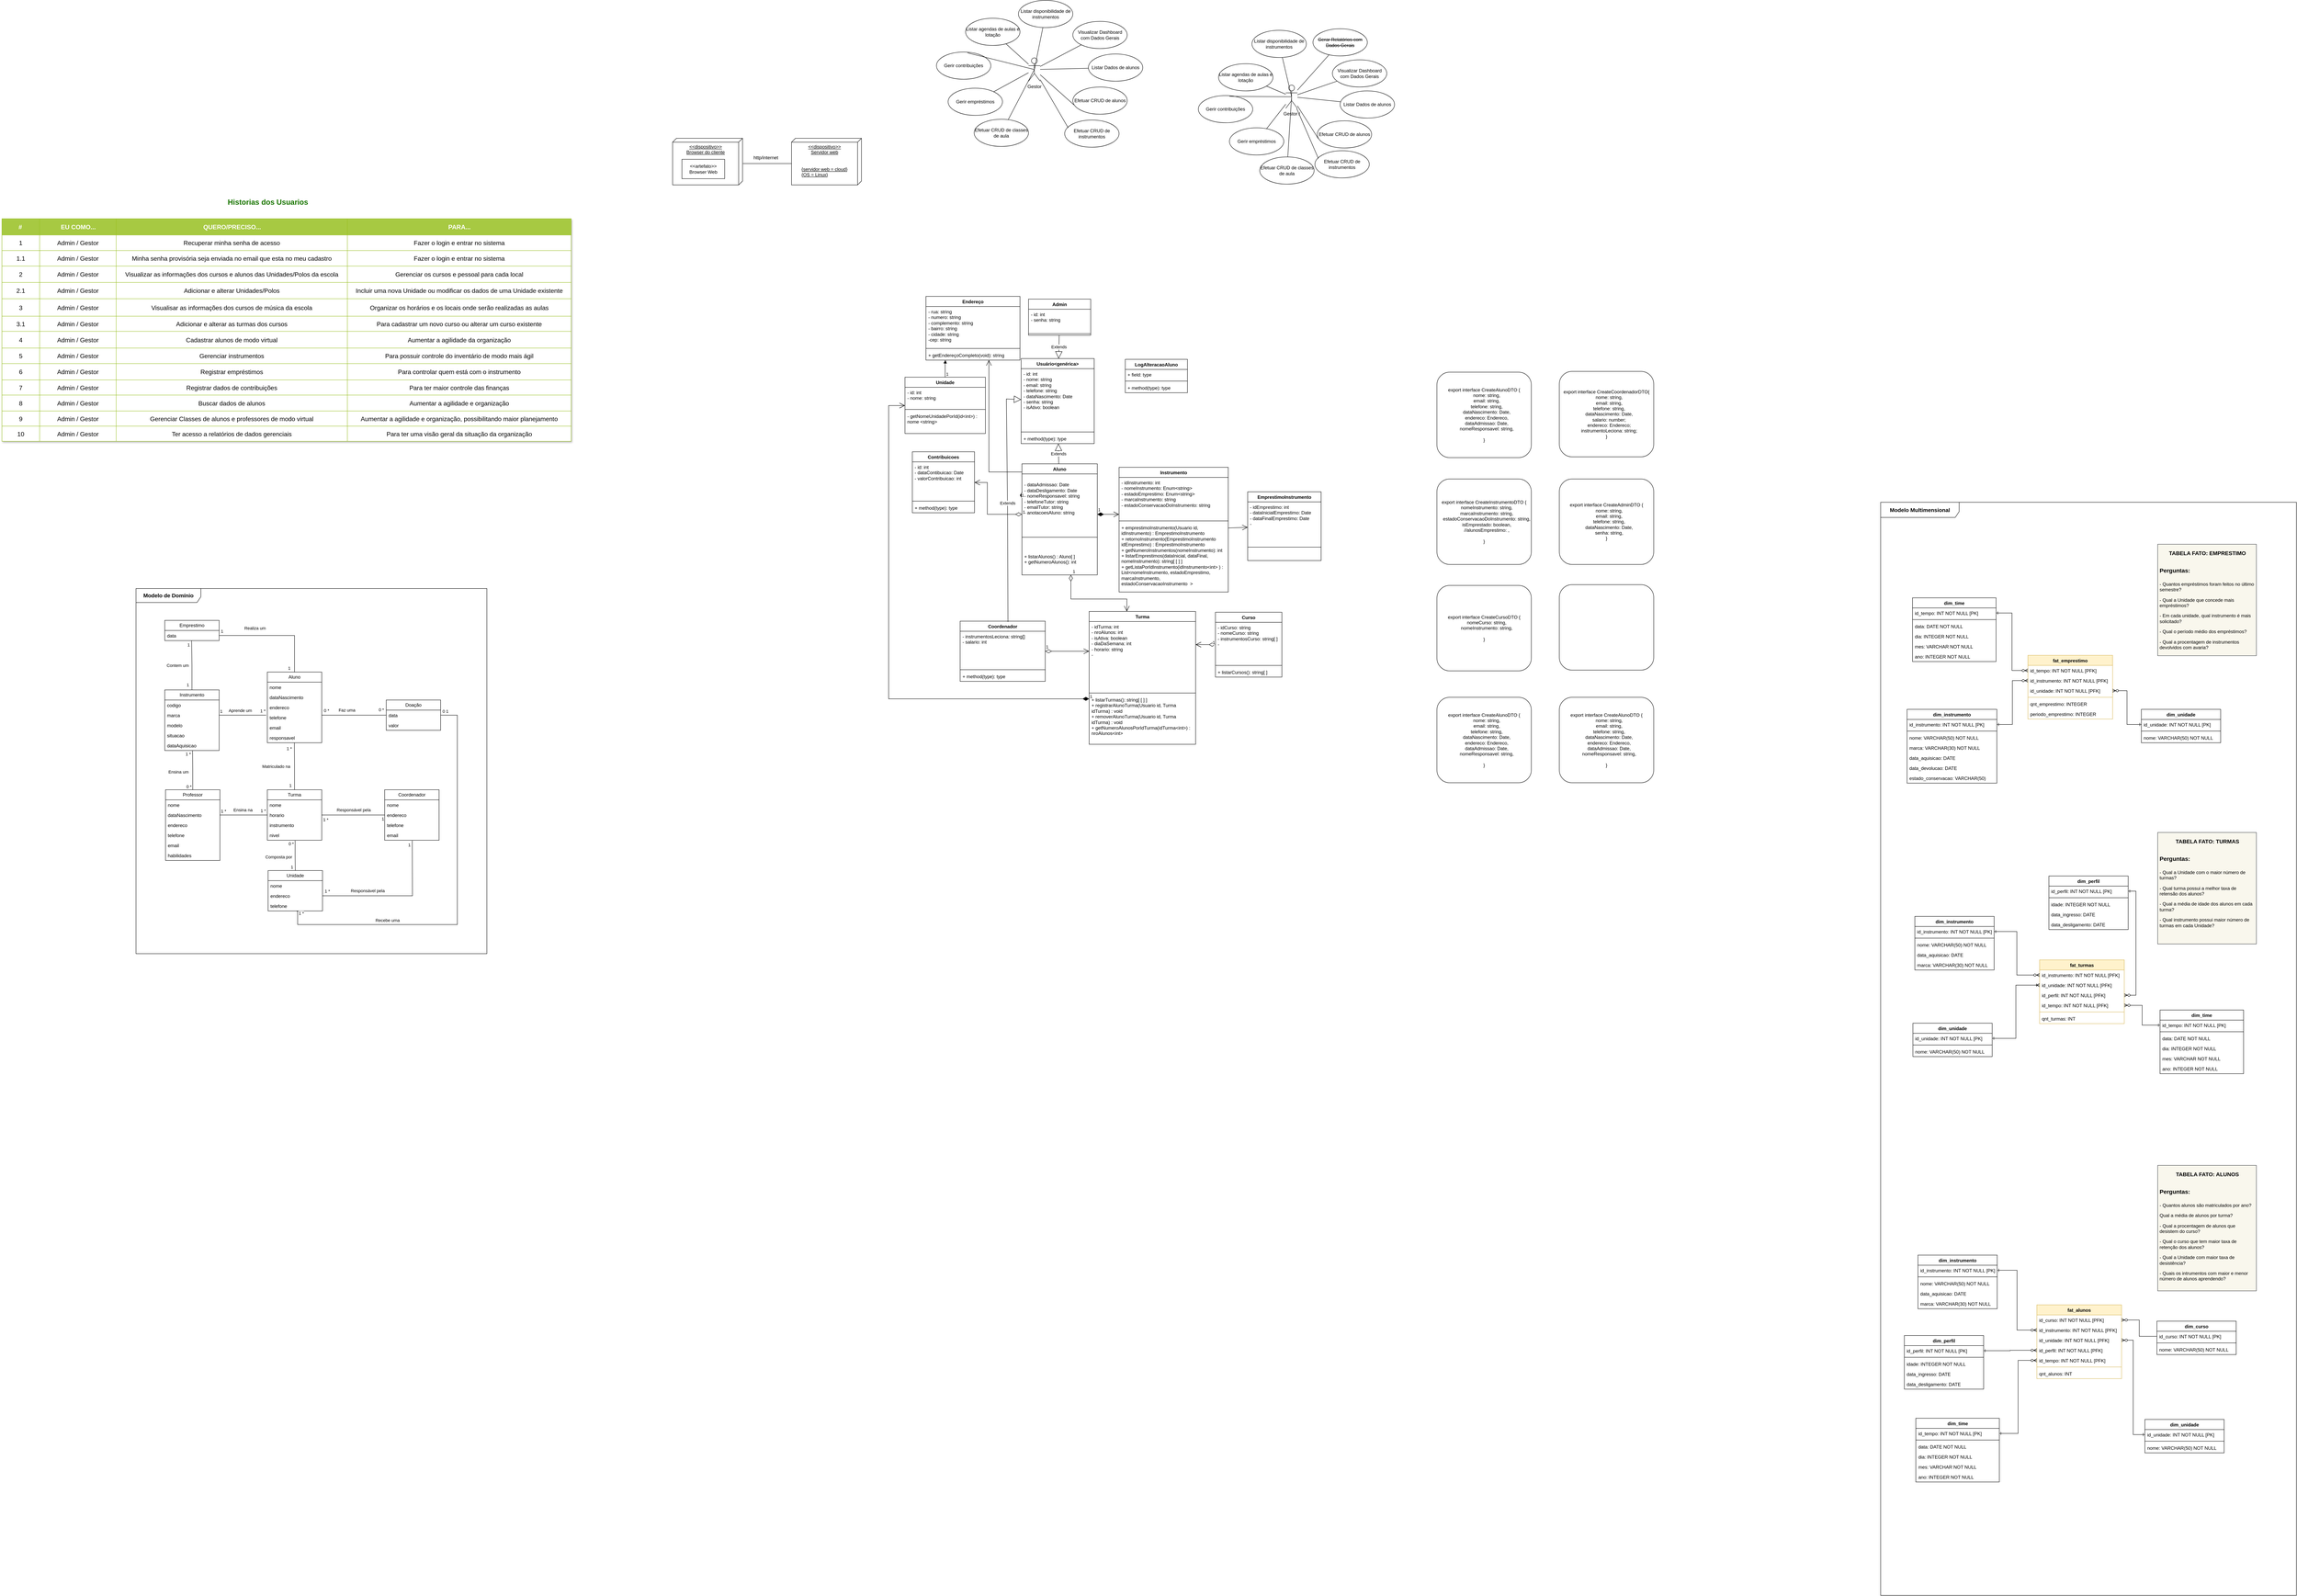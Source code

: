 <mxfile version="22.0.6" type="github">
  <diagram name="Página-1" id="OuaDPxV6vWgWIFLeQTGV">
    <mxGraphModel dx="12851" dy="5079" grid="0" gridSize="10" guides="1" tooltips="1" connect="1" arrows="1" fold="1" page="1" pageScale="1" pageWidth="827" pageHeight="1169" math="0" shadow="0">
      <root>
        <mxCell id="0" />
        <mxCell id="1" parent="0" />
        <mxCell id="aUn-TZOy5CU89tunpi1s-1" value="&amp;nbsp;Gestor /&amp;nbsp;" style="shape=umlActor;verticalLabelPosition=bottom;verticalAlign=top;html=1;outlineConnect=0;" parent="1" vertex="1">
          <mxGeometry x="852" y="-238" width="30" height="60" as="geometry" />
        </mxCell>
        <mxCell id="aUn-TZOy5CU89tunpi1s-5" value="Efetuar CRUD de alunos" style="ellipse;whiteSpace=wrap;html=1;" parent="1" vertex="1">
          <mxGeometry x="933" y="-146" width="140" height="70" as="geometry" />
        </mxCell>
        <mxCell id="aUn-TZOy5CU89tunpi1s-8" value="" style="endArrow=none;html=1;rounded=0;entryX=0.021;entryY=0.657;entryDx=0;entryDy=0;entryPerimeter=0;" parent="1" source="aUn-TZOy5CU89tunpi1s-1" target="aUn-TZOy5CU89tunpi1s-5" edge="1">
          <mxGeometry width="50" height="50" relative="1" as="geometry">
            <mxPoint x="822" y="-33" as="sourcePoint" />
            <mxPoint x="872" y="-83" as="targetPoint" />
          </mxGeometry>
        </mxCell>
        <mxCell id="aUn-TZOy5CU89tunpi1s-9" value="Efetuar CRUD de instrumentos" style="ellipse;whiteSpace=wrap;html=1;" parent="1" vertex="1">
          <mxGeometry x="927" y="-69" width="140" height="70" as="geometry" />
        </mxCell>
        <mxCell id="aUn-TZOy5CU89tunpi1s-10" value="" style="endArrow=none;html=1;rounded=0;entryX=0.064;entryY=0.286;entryDx=0;entryDy=0;entryPerimeter=0;" parent="1" source="aUn-TZOy5CU89tunpi1s-1" target="aUn-TZOy5CU89tunpi1s-9" edge="1">
          <mxGeometry width="50" height="50" relative="1" as="geometry">
            <mxPoint x="822" y="-33" as="sourcePoint" />
            <mxPoint x="872" y="-83" as="targetPoint" />
          </mxGeometry>
        </mxCell>
        <mxCell id="aUn-TZOy5CU89tunpi1s-11" value="Gerir empréstimos" style="ellipse;whiteSpace=wrap;html=1;" parent="1" vertex="1">
          <mxGeometry x="707" y="-128" width="140" height="70" as="geometry" />
        </mxCell>
        <mxCell id="aUn-TZOy5CU89tunpi1s-13" value="" style="endArrow=none;html=1;rounded=0;" parent="1" source="aUn-TZOy5CU89tunpi1s-11" target="aUn-TZOy5CU89tunpi1s-1" edge="1">
          <mxGeometry width="50" height="50" relative="1" as="geometry">
            <mxPoint x="822" y="-33" as="sourcePoint" />
            <mxPoint x="872" y="-83" as="targetPoint" />
          </mxGeometry>
        </mxCell>
        <mxCell id="aUn-TZOy5CU89tunpi1s-14" value="Gerir contribuições" style="ellipse;whiteSpace=wrap;html=1;" parent="1" vertex="1">
          <mxGeometry x="627" y="-211" width="140" height="70" as="geometry" />
        </mxCell>
        <mxCell id="aUn-TZOy5CU89tunpi1s-15" value="" style="endArrow=none;html=1;rounded=0;entryX=0.5;entryY=0.5;entryDx=0;entryDy=0;entryPerimeter=0;exitX=0.571;exitY=0.029;exitDx=0;exitDy=0;exitPerimeter=0;" parent="1" source="aUn-TZOy5CU89tunpi1s-14" target="aUn-TZOy5CU89tunpi1s-1" edge="1">
          <mxGeometry width="50" height="50" relative="1" as="geometry">
            <mxPoint x="822" y="-33" as="sourcePoint" />
            <mxPoint x="872" y="-83" as="targetPoint" />
          </mxGeometry>
        </mxCell>
        <mxCell id="aUn-TZOy5CU89tunpi1s-16" value="Listar Dados de alunos" style="ellipse;whiteSpace=wrap;html=1;" parent="1" vertex="1">
          <mxGeometry x="992" y="-223" width="140" height="70" as="geometry" />
        </mxCell>
        <mxCell id="aUn-TZOy5CU89tunpi1s-17" value="" style="endArrow=none;html=1;rounded=0;" parent="1" source="aUn-TZOy5CU89tunpi1s-1" target="aUn-TZOy5CU89tunpi1s-16" edge="1">
          <mxGeometry width="50" height="50" relative="1" as="geometry">
            <mxPoint x="822" y="-33" as="sourcePoint" />
            <mxPoint x="872" y="-83" as="targetPoint" />
          </mxGeometry>
        </mxCell>
        <mxCell id="aUn-TZOy5CU89tunpi1s-18" value="Efetuar CRUD de classes de aula" style="ellipse;whiteSpace=wrap;html=1;" parent="1" vertex="1">
          <mxGeometry x="785" y="-53" width="140" height="70" as="geometry" />
        </mxCell>
        <mxCell id="aUn-TZOy5CU89tunpi1s-19" value="" style="endArrow=none;html=1;rounded=0;exitX=0.5;exitY=0.5;exitDx=0;exitDy=0;exitPerimeter=0;" parent="1" source="aUn-TZOy5CU89tunpi1s-1" target="aUn-TZOy5CU89tunpi1s-18" edge="1">
          <mxGeometry width="50" height="50" relative="1" as="geometry">
            <mxPoint x="1072" y="147" as="sourcePoint" />
            <mxPoint x="1122" y="97" as="targetPoint" />
          </mxGeometry>
        </mxCell>
        <mxCell id="aUn-TZOy5CU89tunpi1s-20" value="Visualizar Dashboard com Dados Gerais" style="ellipse;whiteSpace=wrap;html=1;" parent="1" vertex="1">
          <mxGeometry x="972" y="-303" width="140" height="70" as="geometry" />
        </mxCell>
        <mxCell id="aUn-TZOy5CU89tunpi1s-21" value="" style="endArrow=none;html=1;rounded=0;" parent="1" source="aUn-TZOy5CU89tunpi1s-1" target="aUn-TZOy5CU89tunpi1s-20" edge="1">
          <mxGeometry width="50" height="50" relative="1" as="geometry">
            <mxPoint x="862" y="-303" as="sourcePoint" />
            <mxPoint x="912" y="-353" as="targetPoint" />
          </mxGeometry>
        </mxCell>
        <mxCell id="aUn-TZOy5CU89tunpi1s-22" value="&lt;strike&gt;Gerar Relatórios com Dados Gerais&lt;/strike&gt;" style="ellipse;whiteSpace=wrap;html=1;" parent="1" vertex="1">
          <mxGeometry x="922" y="-383" width="140" height="70" as="geometry" />
        </mxCell>
        <mxCell id="aUn-TZOy5CU89tunpi1s-23" value="" style="endArrow=none;html=1;rounded=0;" parent="1" source="aUn-TZOy5CU89tunpi1s-1" target="aUn-TZOy5CU89tunpi1s-22" edge="1">
          <mxGeometry width="50" height="50" relative="1" as="geometry">
            <mxPoint x="842" y="-333" as="sourcePoint" />
            <mxPoint x="892" y="-383" as="targetPoint" />
          </mxGeometry>
        </mxCell>
        <mxCell id="aUn-TZOy5CU89tunpi1s-24" value="Listar agendas de aulas e lotação" style="ellipse;whiteSpace=wrap;html=1;" parent="1" vertex="1">
          <mxGeometry x="679" y="-293" width="140" height="70" as="geometry" />
        </mxCell>
        <mxCell id="aUn-TZOy5CU89tunpi1s-25" value="" style="endArrow=none;html=1;rounded=0;" parent="1" source="aUn-TZOy5CU89tunpi1s-1" target="aUn-TZOy5CU89tunpi1s-24" edge="1">
          <mxGeometry width="50" height="50" relative="1" as="geometry">
            <mxPoint x="742.125" y="-303" as="sourcePoint" />
            <mxPoint x="752" y="-373" as="targetPoint" />
          </mxGeometry>
        </mxCell>
        <mxCell id="aUn-TZOy5CU89tunpi1s-26" value="Listar disponibilidade de instrumentos" style="ellipse;whiteSpace=wrap;html=1;" parent="1" vertex="1">
          <mxGeometry x="765" y="-379" width="140" height="70" as="geometry" />
        </mxCell>
        <mxCell id="aUn-TZOy5CU89tunpi1s-27" value="" style="endArrow=none;html=1;rounded=0;exitX=0.5;exitY=0.5;exitDx=0;exitDy=0;exitPerimeter=0;" parent="1" source="aUn-TZOy5CU89tunpi1s-1" target="aUn-TZOy5CU89tunpi1s-26" edge="1">
          <mxGeometry width="50" height="50" relative="1" as="geometry">
            <mxPoint x="762" y="-289.373" as="sourcePoint" />
            <mxPoint x="942" y="-353" as="targetPoint" />
          </mxGeometry>
        </mxCell>
        <mxCell id="aUn-TZOy5CU89tunpi1s-32" value="Aluno" style="swimlane;fontStyle=1;align=center;verticalAlign=top;childLayout=stackLayout;horizontal=1;startSize=26;horizontalStack=0;resizeParent=1;resizeParentMax=0;resizeLast=0;collapsible=1;marginBottom=0;whiteSpace=wrap;html=1;" parent="1" vertex="1">
          <mxGeometry x="173" y="737" width="194" height="286" as="geometry" />
        </mxCell>
        <mxCell id="aUn-TZOy5CU89tunpi1s-33" value="&lt;br&gt;- dataAdmissao: Date&lt;br&gt;- dataDesligamento: Date&lt;br&gt;- nomeResponsavel: string&lt;br&gt;- telefoneTutor: string&lt;br&gt;- emailTutor: string&lt;br&gt;- anotacoesAluno: string" style="text;strokeColor=none;fillColor=none;align=left;verticalAlign=top;spacingLeft=4;spacingRight=4;overflow=hidden;rotatable=0;points=[[0,0.5],[1,0.5]];portConstraint=eastwest;whiteSpace=wrap;html=1;" parent="aUn-TZOy5CU89tunpi1s-32" vertex="1">
          <mxGeometry y="26" width="194" height="127" as="geometry" />
        </mxCell>
        <mxCell id="aUn-TZOy5CU89tunpi1s-34" value="" style="line;strokeWidth=1;fillColor=none;align=left;verticalAlign=middle;spacingTop=-1;spacingLeft=3;spacingRight=3;rotatable=0;labelPosition=right;points=[];portConstraint=eastwest;strokeColor=inherit;" parent="aUn-TZOy5CU89tunpi1s-32" vertex="1">
          <mxGeometry y="153" width="194" height="72" as="geometry" />
        </mxCell>
        <mxCell id="aUn-TZOy5CU89tunpi1s-35" value="+ listarAlunos() : Aluno[ ]&lt;br&gt;+ getNumeroAlunos(): int" style="text;strokeColor=none;fillColor=none;align=left;verticalAlign=top;spacingLeft=4;spacingRight=4;overflow=hidden;rotatable=0;points=[[0,0.5],[1,0.5]];portConstraint=eastwest;whiteSpace=wrap;html=1;" parent="aUn-TZOy5CU89tunpi1s-32" vertex="1">
          <mxGeometry y="225" width="194" height="61" as="geometry" />
        </mxCell>
        <mxCell id="aUn-TZOy5CU89tunpi1s-40" value="Endereço" style="swimlane;fontStyle=1;align=center;verticalAlign=top;childLayout=stackLayout;horizontal=1;startSize=26;horizontalStack=0;resizeParent=1;resizeParentMax=0;resizeLast=0;collapsible=1;marginBottom=0;whiteSpace=wrap;html=1;" parent="1" vertex="1">
          <mxGeometry x="-74" y="306" width="242" height="164" as="geometry" />
        </mxCell>
        <mxCell id="aUn-TZOy5CU89tunpi1s-41" value="- rua: string&lt;br&gt;- numero: string&lt;br&gt;- complemento: string&lt;br&gt;- bairro: string&lt;br&gt;- cidade: string&lt;br&gt;-cep: string" style="text;strokeColor=none;fillColor=none;align=left;verticalAlign=top;spacingLeft=4;spacingRight=4;overflow=hidden;rotatable=0;points=[[0,0.5],[1,0.5]];portConstraint=eastwest;whiteSpace=wrap;html=1;" parent="aUn-TZOy5CU89tunpi1s-40" vertex="1">
          <mxGeometry y="26" width="242" height="104" as="geometry" />
        </mxCell>
        <mxCell id="aUn-TZOy5CU89tunpi1s-42" value="" style="line;strokeWidth=1;fillColor=none;align=left;verticalAlign=middle;spacingTop=-1;spacingLeft=3;spacingRight=3;rotatable=0;labelPosition=right;points=[];portConstraint=eastwest;strokeColor=inherit;" parent="aUn-TZOy5CU89tunpi1s-40" vertex="1">
          <mxGeometry y="130" width="242" height="8" as="geometry" />
        </mxCell>
        <mxCell id="aUn-TZOy5CU89tunpi1s-43" value="+ getEndereçoCompleto(void): string" style="text;strokeColor=none;fillColor=none;align=left;verticalAlign=top;spacingLeft=4;spacingRight=4;overflow=hidden;rotatable=0;points=[[0,0.5],[1,0.5]];portConstraint=eastwest;whiteSpace=wrap;html=1;" parent="aUn-TZOy5CU89tunpi1s-40" vertex="1">
          <mxGeometry y="138" width="242" height="26" as="geometry" />
        </mxCell>
        <mxCell id="aUn-TZOy5CU89tunpi1s-44" value="Curso" style="swimlane;fontStyle=1;align=center;verticalAlign=top;childLayout=stackLayout;horizontal=1;startSize=26;horizontalStack=0;resizeParent=1;resizeParentMax=0;resizeLast=0;collapsible=1;marginBottom=0;whiteSpace=wrap;html=1;" parent="1" vertex="1">
          <mxGeometry x="671" y="1119" width="171" height="167" as="geometry" />
        </mxCell>
        <mxCell id="aUn-TZOy5CU89tunpi1s-45" value="- idCurso: string&lt;br&gt;- nomeCurso: string&lt;br&gt;- instrumentosCurso: string[ ]&lt;br&gt;-&amp;nbsp;" style="text;strokeColor=none;fillColor=none;align=left;verticalAlign=top;spacingLeft=4;spacingRight=4;overflow=hidden;rotatable=0;points=[[0,0.5],[1,0.5]];portConstraint=eastwest;whiteSpace=wrap;html=1;" parent="aUn-TZOy5CU89tunpi1s-44" vertex="1">
          <mxGeometry y="26" width="171" height="107" as="geometry" />
        </mxCell>
        <mxCell id="aUn-TZOy5CU89tunpi1s-46" value="" style="line;strokeWidth=1;fillColor=none;align=left;verticalAlign=middle;spacingTop=-1;spacingLeft=3;spacingRight=3;rotatable=0;labelPosition=right;points=[];portConstraint=eastwest;strokeColor=inherit;" parent="aUn-TZOy5CU89tunpi1s-44" vertex="1">
          <mxGeometry y="133" width="171" height="8" as="geometry" />
        </mxCell>
        <mxCell id="aUn-TZOy5CU89tunpi1s-47" value="+ listarCursos(): string[ ]" style="text;strokeColor=none;fillColor=none;align=left;verticalAlign=top;spacingLeft=4;spacingRight=4;overflow=hidden;rotatable=0;points=[[0,0.5],[1,0.5]];portConstraint=eastwest;whiteSpace=wrap;html=1;" parent="aUn-TZOy5CU89tunpi1s-44" vertex="1">
          <mxGeometry y="141" width="171" height="26" as="geometry" />
        </mxCell>
        <mxCell id="aUn-TZOy5CU89tunpi1s-48" value="Coordenador" style="swimlane;fontStyle=1;align=center;verticalAlign=top;childLayout=stackLayout;horizontal=1;startSize=26;horizontalStack=0;resizeParent=1;resizeParentMax=0;resizeLast=0;collapsible=1;marginBottom=0;whiteSpace=wrap;html=1;" parent="1" vertex="1">
          <mxGeometry x="14" y="1142" width="219" height="155" as="geometry" />
        </mxCell>
        <mxCell id="aUn-TZOy5CU89tunpi1s-49" value="- instrumentosLeciona: string[]&lt;br&gt;- salario: int" style="text;strokeColor=none;fillColor=none;align=left;verticalAlign=top;spacingLeft=4;spacingRight=4;overflow=hidden;rotatable=0;points=[[0,0.5],[1,0.5]];portConstraint=eastwest;whiteSpace=wrap;html=1;" parent="aUn-TZOy5CU89tunpi1s-48" vertex="1">
          <mxGeometry y="26" width="219" height="95" as="geometry" />
        </mxCell>
        <mxCell id="aUn-TZOy5CU89tunpi1s-50" value="" style="line;strokeWidth=1;fillColor=none;align=left;verticalAlign=middle;spacingTop=-1;spacingLeft=3;spacingRight=3;rotatable=0;labelPosition=right;points=[];portConstraint=eastwest;strokeColor=inherit;" parent="aUn-TZOy5CU89tunpi1s-48" vertex="1">
          <mxGeometry y="121" width="219" height="8" as="geometry" />
        </mxCell>
        <mxCell id="aUn-TZOy5CU89tunpi1s-51" value="+ method(type): type" style="text;strokeColor=none;fillColor=none;align=left;verticalAlign=top;spacingLeft=4;spacingRight=4;overflow=hidden;rotatable=0;points=[[0,0.5],[1,0.5]];portConstraint=eastwest;whiteSpace=wrap;html=1;" parent="aUn-TZOy5CU89tunpi1s-48" vertex="1">
          <mxGeometry y="129" width="219" height="26" as="geometry" />
        </mxCell>
        <mxCell id="aUn-TZOy5CU89tunpi1s-52" value="Instrumento" style="swimlane;fontStyle=1;align=center;verticalAlign=top;childLayout=stackLayout;horizontal=1;startSize=26;horizontalStack=0;resizeParent=1;resizeParentMax=0;resizeLast=0;collapsible=1;marginBottom=0;whiteSpace=wrap;html=1;" parent="1" vertex="1">
          <mxGeometry x="423" y="746" width="281" height="321" as="geometry" />
        </mxCell>
        <mxCell id="aUn-TZOy5CU89tunpi1s-53" value="- idInstrumento: int&lt;br&gt;- nomeInstrumento: Enum&amp;lt;string&amp;gt;&lt;br&gt;&lt;div&gt;- estadoEmprestimo: Enum&amp;lt;string&amp;gt;&lt;/div&gt;&lt;div&gt;- marcaInstrumento: string&lt;/div&gt;&lt;div&gt; - estadoConservacaoDoInstrumento: string&lt;/div&gt;&lt;div&gt;&lt;br&gt;&lt;/div&gt;" style="text;strokeColor=none;fillColor=none;align=left;verticalAlign=top;spacingLeft=4;spacingRight=4;overflow=hidden;rotatable=0;points=[[0,0.5],[1,0.5]];portConstraint=eastwest;whiteSpace=wrap;html=1;" parent="aUn-TZOy5CU89tunpi1s-52" vertex="1">
          <mxGeometry y="26" width="281" height="108" as="geometry" />
        </mxCell>
        <mxCell id="aUn-TZOy5CU89tunpi1s-54" value="" style="line;strokeWidth=1;fillColor=none;align=left;verticalAlign=middle;spacingTop=-1;spacingLeft=3;spacingRight=3;rotatable=0;labelPosition=right;points=[];portConstraint=eastwest;strokeColor=inherit;" parent="aUn-TZOy5CU89tunpi1s-52" vertex="1">
          <mxGeometry y="134" width="281" height="8" as="geometry" />
        </mxCell>
        <mxCell id="aUn-TZOy5CU89tunpi1s-55" value="+ emprestimoInstrumento(Usuario id, idInstrumento) : EmprestimoInstrumento&lt;br&gt;+ retornoInstrumento(EmprestimoInstrumento idEmprestimo) : EmprestimoInstrumento&lt;br&gt;+ getNumeroInstrumentos(nomeInstrumento): int&lt;br&gt;&lt;div&gt;+ listarEmprestimos(dataInicial, dataFinal, nomeInstrumento): string[ [ ] ]&lt;/div&gt;&lt;div&gt;+ getListaPorIdInstrumento(idInstrumento&amp;lt;int&amp;gt; ) : List&amp;lt;nomeInstrumento, estadoEmprestimo, marcaInstrumento, estadoConservacaoInstrumento&amp;nbsp; &amp;gt;&lt;br&gt;&lt;/div&gt;" style="text;strokeColor=none;fillColor=none;align=left;verticalAlign=top;spacingLeft=4;spacingRight=4;overflow=hidden;rotatable=0;points=[[0,0.5],[1,0.5]];portConstraint=eastwest;whiteSpace=wrap;html=1;" parent="aUn-TZOy5CU89tunpi1s-52" vertex="1">
          <mxGeometry y="142" width="281" height="179" as="geometry" />
        </mxCell>
        <mxCell id="aUn-TZOy5CU89tunpi1s-56" value="Turma" style="swimlane;fontStyle=1;align=center;verticalAlign=top;childLayout=stackLayout;horizontal=1;startSize=26;horizontalStack=0;resizeParent=1;resizeParentMax=0;resizeLast=0;collapsible=1;marginBottom=0;whiteSpace=wrap;html=1;" parent="1" vertex="1">
          <mxGeometry x="346" y="1117" width="274" height="342" as="geometry" />
        </mxCell>
        <mxCell id="aUn-TZOy5CU89tunpi1s-57" value="- idTurma: int&lt;br&gt;- nroAlunos: int&lt;br&gt;&lt;div&gt;- isAtiva: boolean&lt;/div&gt;&lt;div&gt;- diaDaSemana: int&lt;br&gt;&lt;/div&gt;&lt;div&gt;- horario: string&lt;br&gt;&lt;/div&gt;&lt;div&gt;- &lt;br&gt;&lt;/div&gt;" style="text;strokeColor=none;fillColor=none;align=left;verticalAlign=top;spacingLeft=4;spacingRight=4;overflow=hidden;rotatable=0;points=[[0,0.5],[1,0.5]];portConstraint=eastwest;whiteSpace=wrap;html=1;" parent="aUn-TZOy5CU89tunpi1s-56" vertex="1">
          <mxGeometry y="26" width="274" height="180" as="geometry" />
        </mxCell>
        <mxCell id="aUn-TZOy5CU89tunpi1s-58" value="" style="line;strokeWidth=1;fillColor=none;align=left;verticalAlign=middle;spacingTop=-1;spacingLeft=3;spacingRight=3;rotatable=0;labelPosition=right;points=[];portConstraint=eastwest;strokeColor=inherit;" parent="aUn-TZOy5CU89tunpi1s-56" vertex="1">
          <mxGeometry y="206" width="274" height="8" as="geometry" />
        </mxCell>
        <mxCell id="aUn-TZOy5CU89tunpi1s-59" value="+ listarTurmas(): string[ [ ] ]&lt;br&gt;+ registrarAlunoTurma(Usuario id, Turma idTurma) : void&lt;br&gt;&lt;div&gt;+ removerAlunoTurma(Usuario id, Turma idTurma) : void&lt;/div&gt;&lt;div&gt;+ getNumeroAlunosPorIdTurma(idTurma&amp;lt;int&amp;gt;) : nroAlunos&amp;lt;int&amp;gt;&lt;br&gt;&lt;/div&gt;&lt;div&gt;&lt;br&gt;&lt;/div&gt;" style="text;strokeColor=none;fillColor=none;align=left;verticalAlign=top;spacingLeft=4;spacingRight=4;overflow=hidden;rotatable=0;points=[[0,0.5],[1,0.5]];portConstraint=eastwest;whiteSpace=wrap;html=1;" parent="aUn-TZOy5CU89tunpi1s-56" vertex="1">
          <mxGeometry y="214" width="274" height="128" as="geometry" />
        </mxCell>
        <mxCell id="aUn-TZOy5CU89tunpi1s-64" value="Extends" style="endArrow=block;endSize=16;endFill=0;html=1;rounded=0;exitX=0.562;exitY=0.013;exitDx=0;exitDy=0;exitPerimeter=0;" parent="1" source="aUn-TZOy5CU89tunpi1s-48" target="3lkJX4Ux8RZ6sUzpUBTn-1" edge="1">
          <mxGeometry width="160" relative="1" as="geometry">
            <mxPoint x="394" y="1074" as="sourcePoint" />
            <mxPoint x="554" y="1074" as="targetPoint" />
            <Array as="points">
              <mxPoint x="136" y="854" />
              <mxPoint x="133" y="570" />
            </Array>
          </mxGeometry>
        </mxCell>
        <mxCell id="aUn-TZOy5CU89tunpi1s-67" value="1" style="endArrow=open;html=1;endSize=12;startArrow=diamondThin;startSize=14;startFill=0;edgeStyle=orthogonalEdgeStyle;align=right;verticalAlign=bottom;rounded=0;horizontal=1;" parent="1" source="aUn-TZOy5CU89tunpi1s-44" target="aUn-TZOy5CU89tunpi1s-56" edge="1">
          <mxGeometry x="-1" y="3" relative="1" as="geometry">
            <mxPoint x="394" y="1074" as="sourcePoint" />
            <mxPoint x="554" y="1074" as="targetPoint" />
            <Array as="points">
              <mxPoint x="588" y="1202" />
              <mxPoint x="588" y="1202" />
            </Array>
          </mxGeometry>
        </mxCell>
        <mxCell id="aUn-TZOy5CU89tunpi1s-68" value="1" style="endArrow=open;html=1;endSize=12;startArrow=diamondThin;startSize=14;startFill=0;edgeStyle=orthogonalEdgeStyle;align=left;verticalAlign=bottom;rounded=0;" parent="1" source="aUn-TZOy5CU89tunpi1s-48" target="aUn-TZOy5CU89tunpi1s-56" edge="1">
          <mxGeometry x="-1" y="3" relative="1" as="geometry">
            <mxPoint x="394" y="1074" as="sourcePoint" />
            <mxPoint x="554" y="1074" as="targetPoint" />
            <Array as="points">
              <mxPoint x="312" y="1220" />
              <mxPoint x="312" y="1220" />
            </Array>
          </mxGeometry>
        </mxCell>
        <mxCell id="aUn-TZOy5CU89tunpi1s-70" value="1" style="endArrow=open;html=1;endSize=12;startArrow=diamondThin;startSize=14;startFill=0;edgeStyle=orthogonalEdgeStyle;align=left;verticalAlign=bottom;rounded=0;" parent="1" source="aUn-TZOy5CU89tunpi1s-32" target="aUn-TZOy5CU89tunpi1s-56" edge="1">
          <mxGeometry x="-1" y="3" relative="1" as="geometry">
            <mxPoint x="394" y="1074" as="sourcePoint" />
            <mxPoint x="464" y="1089" as="targetPoint" />
            <Array as="points">
              <mxPoint x="299" y="1085" />
              <mxPoint x="443" y="1085" />
            </Array>
          </mxGeometry>
        </mxCell>
        <mxCell id="aUn-TZOy5CU89tunpi1s-71" value="EmprestimoInstrumento" style="swimlane;fontStyle=1;align=center;verticalAlign=top;childLayout=stackLayout;horizontal=1;startSize=26;horizontalStack=0;resizeParent=1;resizeParentMax=0;resizeLast=0;collapsible=1;marginBottom=0;whiteSpace=wrap;html=1;" parent="1" vertex="1">
          <mxGeometry x="754" y="809" width="189" height="177" as="geometry" />
        </mxCell>
        <mxCell id="aUn-TZOy5CU89tunpi1s-72" value="- idEmprestimo: int&lt;br&gt;- dataInicialEmprestimo: Date&lt;br&gt;&lt;div&gt;- dataFinalEmprestimo: Date&lt;/div&gt;&lt;div&gt;-&lt;br&gt;&lt;/div&gt;" style="text;strokeColor=none;fillColor=none;align=left;verticalAlign=top;spacingLeft=4;spacingRight=4;overflow=hidden;rotatable=0;points=[[0,0.5],[1,0.5]];portConstraint=eastwest;whiteSpace=wrap;html=1;" parent="aUn-TZOy5CU89tunpi1s-71" vertex="1">
          <mxGeometry y="26" width="189" height="82" as="geometry" />
        </mxCell>
        <mxCell id="aUn-TZOy5CU89tunpi1s-73" value="" style="line;strokeWidth=1;fillColor=none;align=left;verticalAlign=middle;spacingTop=-1;spacingLeft=3;spacingRight=3;rotatable=0;labelPosition=right;points=[];portConstraint=eastwest;strokeColor=inherit;" parent="aUn-TZOy5CU89tunpi1s-71" vertex="1">
          <mxGeometry y="108" width="189" height="69" as="geometry" />
        </mxCell>
        <mxCell id="aUn-TZOy5CU89tunpi1s-75" value="1" style="endArrow=open;html=1;endSize=12;startArrow=diamondThin;startSize=14;startFill=1;edgeStyle=orthogonalEdgeStyle;align=left;verticalAlign=bottom;rounded=0;" parent="1" source="aUn-TZOy5CU89tunpi1s-32" target="aUn-TZOy5CU89tunpi1s-52" edge="1">
          <mxGeometry x="-1" y="3" relative="1" as="geometry">
            <mxPoint x="394" y="1074" as="sourcePoint" />
            <mxPoint x="554" y="1074" as="targetPoint" />
            <Array as="points">
              <mxPoint x="409" y="867" />
              <mxPoint x="409" y="867" />
            </Array>
          </mxGeometry>
        </mxCell>
        <mxCell id="aUn-TZOy5CU89tunpi1s-78" value="" style="endArrow=open;endFill=1;endSize=12;html=1;rounded=0;" parent="1" source="aUn-TZOy5CU89tunpi1s-52" target="aUn-TZOy5CU89tunpi1s-71" edge="1">
          <mxGeometry width="160" relative="1" as="geometry">
            <mxPoint x="772" y="1004" as="sourcePoint" />
            <mxPoint x="932" y="1004" as="targetPoint" />
          </mxGeometry>
        </mxCell>
        <mxCell id="aUn-TZOy5CU89tunpi1s-79" value="1" style="endArrow=open;html=1;endSize=12;startArrow=diamondThin;startSize=14;startFill=1;edgeStyle=orthogonalEdgeStyle;align=left;verticalAlign=bottom;rounded=0;exitX=0;exitY=0.5;exitDx=0;exitDy=0;" parent="1" source="aUn-TZOy5CU89tunpi1s-33" target="aUn-TZOy5CU89tunpi1s-40" edge="1">
          <mxGeometry x="-1" y="3" relative="1" as="geometry">
            <mxPoint x="394" y="1074" as="sourcePoint" />
            <mxPoint x="554" y="1074" as="targetPoint" />
            <Array as="points">
              <mxPoint x="173" y="758" />
              <mxPoint x="88" y="758" />
            </Array>
          </mxGeometry>
        </mxCell>
        <mxCell id="aUn-TZOy5CU89tunpi1s-93" value="Contribuicoes" style="swimlane;fontStyle=1;align=center;verticalAlign=top;childLayout=stackLayout;horizontal=1;startSize=26;horizontalStack=0;resizeParent=1;resizeParentMax=0;resizeLast=0;collapsible=1;marginBottom=0;whiteSpace=wrap;html=1;" parent="1" vertex="1">
          <mxGeometry x="-109" y="706" width="160" height="157" as="geometry" />
        </mxCell>
        <mxCell id="aUn-TZOy5CU89tunpi1s-94" value="- id: int&lt;br&gt;- dataContibuicao: Date&lt;br&gt;- valorContribuicao: int" style="text;strokeColor=none;fillColor=none;align=left;verticalAlign=top;spacingLeft=4;spacingRight=4;overflow=hidden;rotatable=0;points=[[0,0.5],[1,0.5]];portConstraint=eastwest;whiteSpace=wrap;html=1;" parent="aUn-TZOy5CU89tunpi1s-93" vertex="1">
          <mxGeometry y="26" width="160" height="97" as="geometry" />
        </mxCell>
        <mxCell id="aUn-TZOy5CU89tunpi1s-95" value="" style="line;strokeWidth=1;fillColor=none;align=left;verticalAlign=middle;spacingTop=-1;spacingLeft=3;spacingRight=3;rotatable=0;labelPosition=right;points=[];portConstraint=eastwest;strokeColor=inherit;" parent="aUn-TZOy5CU89tunpi1s-93" vertex="1">
          <mxGeometry y="123" width="160" height="8" as="geometry" />
        </mxCell>
        <mxCell id="aUn-TZOy5CU89tunpi1s-96" value="+ method(type): type" style="text;strokeColor=none;fillColor=none;align=left;verticalAlign=top;spacingLeft=4;spacingRight=4;overflow=hidden;rotatable=0;points=[[0,0.5],[1,0.5]];portConstraint=eastwest;whiteSpace=wrap;html=1;" parent="aUn-TZOy5CU89tunpi1s-93" vertex="1">
          <mxGeometry y="131" width="160" height="26" as="geometry" />
        </mxCell>
        <mxCell id="aUn-TZOy5CU89tunpi1s-97" value="1" style="endArrow=open;html=1;endSize=12;startArrow=diamondThin;startSize=14;startFill=0;edgeStyle=orthogonalEdgeStyle;align=left;verticalAlign=bottom;rounded=0;" parent="1" source="aUn-TZOy5CU89tunpi1s-32" target="aUn-TZOy5CU89tunpi1s-93" edge="1">
          <mxGeometry x="-1" y="3" relative="1" as="geometry">
            <mxPoint x="329" y="928" as="sourcePoint" />
            <mxPoint x="489" y="928" as="targetPoint" />
            <Array as="points">
              <mxPoint x="84" y="867" />
              <mxPoint x="84" y="785" />
            </Array>
          </mxGeometry>
        </mxCell>
        <mxCell id="Tblm0iQjoKCew46TgZgH-1" value="&amp;lt;&amp;lt;dispositivo&amp;gt;&amp;gt;&lt;br&gt;Browser do cliente" style="verticalAlign=top;align=center;spacingTop=8;spacingLeft=2;spacingRight=12;shape=cube;size=10;direction=south;fontStyle=4;html=1;whiteSpace=wrap;" parent="1" vertex="1">
          <mxGeometry x="-726" y="-101" width="180" height="120" as="geometry" />
        </mxCell>
        <mxCell id="Tblm0iQjoKCew46TgZgH-2" value="&amp;lt;&amp;lt;artefato&amp;gt;&amp;gt;&lt;br&gt;Browser Web" style="html=1;whiteSpace=wrap;align=center;" parent="1" vertex="1">
          <mxGeometry x="-702" y="-47" width="110" height="50" as="geometry" />
        </mxCell>
        <mxCell id="Tblm0iQjoKCew46TgZgH-3" value="&amp;lt;&amp;lt;dispositivo&amp;gt;&amp;gt;&lt;br&gt;Servidor web&lt;br&gt;&lt;br&gt;&lt;br&gt;&lt;div style=&quot;text-align: left;&quot;&gt;{servidor web = cloud&lt;span style=&quot;background-color: initial;&quot;&gt;}&lt;/span&gt;&lt;/div&gt;&lt;div style=&quot;text-align: left;&quot;&gt;&lt;span style=&quot;background-color: initial;&quot;&gt;{OS = Linux}&lt;/span&gt;&lt;/div&gt;" style="verticalAlign=top;align=center;spacingTop=8;spacingLeft=2;spacingRight=12;shape=cube;size=10;direction=south;fontStyle=4;html=1;whiteSpace=wrap;" parent="1" vertex="1">
          <mxGeometry x="-420" y="-101" width="180" height="120" as="geometry" />
        </mxCell>
        <mxCell id="Tblm0iQjoKCew46TgZgH-6" value="" style="endArrow=none;html=1;rounded=0;entryX=0;entryY=0;entryDx=65;entryDy=180;entryPerimeter=0;exitX=0.542;exitY=-0.006;exitDx=0;exitDy=0;exitPerimeter=0;" parent="1" source="Tblm0iQjoKCew46TgZgH-1" target="Tblm0iQjoKCew46TgZgH-3" edge="1">
          <mxGeometry width="50" height="50" relative="1" as="geometry">
            <mxPoint x="-216" y="114" as="sourcePoint" />
            <mxPoint x="-166" y="64" as="targetPoint" />
          </mxGeometry>
        </mxCell>
        <mxCell id="Tblm0iQjoKCew46TgZgH-7" value="http/internet" style="text;html=1;strokeColor=none;fillColor=none;align=center;verticalAlign=middle;whiteSpace=wrap;rounded=0;" parent="1" vertex="1">
          <mxGeometry x="-516" y="-66" width="60" height="30" as="geometry" />
        </mxCell>
        <mxCell id="FAkx_wA7FtMw9XLHccDj-1" value="Unidade" style="swimlane;fontStyle=1;align=center;verticalAlign=top;childLayout=stackLayout;horizontal=1;startSize=26;horizontalStack=0;resizeParent=1;resizeParentMax=0;resizeLast=0;collapsible=1;marginBottom=0;whiteSpace=wrap;html=1;" parent="1" vertex="1">
          <mxGeometry x="-128" y="514" width="207" height="145" as="geometry" />
        </mxCell>
        <mxCell id="FAkx_wA7FtMw9XLHccDj-2" value="&lt;div&gt;- id: int&lt;br&gt;&lt;/div&gt;&lt;div&gt;- nome: string&lt;/div&gt;&lt;div&gt;&lt;br&gt;&lt;/div&gt;&lt;div&gt;&lt;br&gt;&lt;/div&gt;" style="text;strokeColor=none;fillColor=none;align=left;verticalAlign=top;spacingLeft=4;spacingRight=4;overflow=hidden;rotatable=0;points=[[0,0.5],[1,0.5]];portConstraint=eastwest;whiteSpace=wrap;html=1;" parent="FAkx_wA7FtMw9XLHccDj-1" vertex="1">
          <mxGeometry y="26" width="207" height="53" as="geometry" />
        </mxCell>
        <mxCell id="FAkx_wA7FtMw9XLHccDj-3" value="" style="line;strokeWidth=1;fillColor=none;align=left;verticalAlign=middle;spacingTop=-1;spacingLeft=3;spacingRight=3;rotatable=0;labelPosition=right;points=[];portConstraint=eastwest;strokeColor=inherit;" parent="FAkx_wA7FtMw9XLHccDj-1" vertex="1">
          <mxGeometry y="79" width="207" height="8" as="geometry" />
        </mxCell>
        <mxCell id="FAkx_wA7FtMw9XLHccDj-4" value="- getNomeUnidadePorId(id&amp;lt;int&amp;gt;) : nome &amp;lt;string&amp;gt;" style="text;strokeColor=none;fillColor=none;align=left;verticalAlign=top;spacingLeft=4;spacingRight=4;overflow=hidden;rotatable=0;points=[[0,0.5],[1,0.5]];portConstraint=eastwest;whiteSpace=wrap;html=1;" parent="FAkx_wA7FtMw9XLHccDj-1" vertex="1">
          <mxGeometry y="87" width="207" height="58" as="geometry" />
        </mxCell>
        <mxCell id="FAkx_wA7FtMw9XLHccDj-5" value="" style="endArrow=block;endFill=1;html=1;edgeStyle=orthogonalEdgeStyle;align=left;verticalAlign=top;rounded=0;" parent="1" source="FAkx_wA7FtMw9XLHccDj-1" target="aUn-TZOy5CU89tunpi1s-40" edge="1">
          <mxGeometry x="-1" relative="1" as="geometry">
            <mxPoint x="138" y="885" as="sourcePoint" />
            <mxPoint x="298" y="885" as="targetPoint" />
            <Array as="points">
              <mxPoint x="-24" y="479" />
              <mxPoint x="-24" y="479" />
            </Array>
          </mxGeometry>
        </mxCell>
        <mxCell id="FAkx_wA7FtMw9XLHccDj-6" value="1" style="edgeLabel;resizable=0;html=1;align=left;verticalAlign=bottom;" parent="FAkx_wA7FtMw9XLHccDj-5" connectable="0" vertex="1">
          <mxGeometry x="-1" relative="1" as="geometry" />
        </mxCell>
        <mxCell id="FAkx_wA7FtMw9XLHccDj-11" value="Admin" style="swimlane;fontStyle=1;align=center;verticalAlign=top;childLayout=stackLayout;horizontal=1;startSize=26;horizontalStack=0;resizeParent=1;resizeParentMax=0;resizeLast=0;collapsible=1;marginBottom=0;whiteSpace=wrap;html=1;" parent="1" vertex="1">
          <mxGeometry x="190" y="313" width="160" height="93" as="geometry" />
        </mxCell>
        <mxCell id="FAkx_wA7FtMw9XLHccDj-12" value="- id: int&lt;br&gt;&lt;div&gt;- senha: string&lt;/div&gt;" style="text;strokeColor=none;fillColor=none;align=left;verticalAlign=top;spacingLeft=4;spacingRight=4;overflow=hidden;rotatable=0;points=[[0,0.5],[1,0.5]];portConstraint=eastwest;whiteSpace=wrap;html=1;" parent="FAkx_wA7FtMw9XLHccDj-11" vertex="1">
          <mxGeometry y="26" width="160" height="59" as="geometry" />
        </mxCell>
        <mxCell id="FAkx_wA7FtMw9XLHccDj-13" value="" style="line;strokeWidth=1;fillColor=none;align=left;verticalAlign=middle;spacingTop=-1;spacingLeft=3;spacingRight=3;rotatable=0;labelPosition=right;points=[];portConstraint=eastwest;strokeColor=inherit;" parent="FAkx_wA7FtMw9XLHccDj-11" vertex="1">
          <mxGeometry y="85" width="160" height="8" as="geometry" />
        </mxCell>
        <mxCell id="FAkx_wA7FtMw9XLHccDj-16" value="1" style="endArrow=open;html=1;endSize=12;startArrow=diamondThin;startSize=14;startFill=1;edgeStyle=orthogonalEdgeStyle;align=left;verticalAlign=bottom;rounded=0;" parent="1" source="aUn-TZOy5CU89tunpi1s-56" target="FAkx_wA7FtMw9XLHccDj-1" edge="1">
          <mxGeometry x="-1" y="3" relative="1" as="geometry">
            <mxPoint x="497" y="1134" as="sourcePoint" />
            <mxPoint x="-245" y="992" as="targetPoint" />
            <Array as="points">
              <mxPoint x="-170" y="1342" />
              <mxPoint x="-170" y="587" />
            </Array>
          </mxGeometry>
        </mxCell>
        <mxCell id="FAkx_wA7FtMw9XLHccDj-17" value="LogAlteracaoAluno" style="swimlane;fontStyle=1;align=center;verticalAlign=top;childLayout=stackLayout;horizontal=1;startSize=26;horizontalStack=0;resizeParent=1;resizeParentMax=0;resizeLast=0;collapsible=1;marginBottom=0;whiteSpace=wrap;html=1;" parent="1" vertex="1">
          <mxGeometry x="439" y="468" width="160" height="86" as="geometry" />
        </mxCell>
        <mxCell id="FAkx_wA7FtMw9XLHccDj-18" value="+ field: type" style="text;strokeColor=none;fillColor=none;align=left;verticalAlign=top;spacingLeft=4;spacingRight=4;overflow=hidden;rotatable=0;points=[[0,0.5],[1,0.5]];portConstraint=eastwest;whiteSpace=wrap;html=1;" parent="FAkx_wA7FtMw9XLHccDj-17" vertex="1">
          <mxGeometry y="26" width="160" height="26" as="geometry" />
        </mxCell>
        <mxCell id="FAkx_wA7FtMw9XLHccDj-19" value="" style="line;strokeWidth=1;fillColor=none;align=left;verticalAlign=middle;spacingTop=-1;spacingLeft=3;spacingRight=3;rotatable=0;labelPosition=right;points=[];portConstraint=eastwest;strokeColor=inherit;" parent="FAkx_wA7FtMw9XLHccDj-17" vertex="1">
          <mxGeometry y="52" width="160" height="8" as="geometry" />
        </mxCell>
        <mxCell id="FAkx_wA7FtMw9XLHccDj-20" value="+ method(type): type" style="text;strokeColor=none;fillColor=none;align=left;verticalAlign=top;spacingLeft=4;spacingRight=4;overflow=hidden;rotatable=0;points=[[0,0.5],[1,0.5]];portConstraint=eastwest;whiteSpace=wrap;html=1;" parent="FAkx_wA7FtMw9XLHccDj-17" vertex="1">
          <mxGeometry y="60" width="160" height="26" as="geometry" />
        </mxCell>
        <mxCell id="kkjx6y--5YrOob6DHT2B-1" value="&lt;font color=&quot;#197500&quot; style=&quot;font-size: 19px;&quot;&gt;&lt;b&gt;Historias dos Usuarios&lt;/b&gt;&lt;/font&gt;" style="text;html=1;strokeColor=none;fillColor=none;align=center;verticalAlign=middle;whiteSpace=wrap;rounded=0;" parent="1" vertex="1">
          <mxGeometry x="-1919" y="49" width="303" height="30" as="geometry" />
        </mxCell>
        <mxCell id="kkjx6y--5YrOob6DHT2B-16" value="Assets" style="childLayout=tableLayout;recursiveResize=0;strokeColor=#98bf21;fillColor=#A7C942;shadow=1;fontSize=16;" parent="1" vertex="1">
          <mxGeometry x="-2452" y="106" width="1465" height="572.872" as="geometry" />
        </mxCell>
        <mxCell id="kkjx6y--5YrOob6DHT2B-17" style="shape=tableRow;horizontal=0;startSize=0;swimlaneHead=0;swimlaneBody=0;top=0;left=0;bottom=0;right=0;dropTarget=0;collapsible=0;recursiveResize=0;expand=0;fontStyle=0;strokeColor=inherit;fillColor=#ffffff;fontSize=16;" parent="kkjx6y--5YrOob6DHT2B-16" vertex="1">
          <mxGeometry width="1465" height="42" as="geometry" />
        </mxCell>
        <mxCell id="kkjx6y--5YrOob6DHT2B-240" value="#&amp;nbsp;" style="connectable=0;recursiveResize=0;strokeColor=inherit;fillColor=#A7C942;align=center;fontStyle=1;fontColor=#FFFFFF;html=1;fontSize=16;" parent="kkjx6y--5YrOob6DHT2B-17" vertex="1">
          <mxGeometry width="97" height="42" as="geometry">
            <mxRectangle width="97" height="42" as="alternateBounds" />
          </mxGeometry>
        </mxCell>
        <mxCell id="kkjx6y--5YrOob6DHT2B-18" value="EU COMO..." style="connectable=0;recursiveResize=0;strokeColor=inherit;fillColor=#A7C942;align=center;fontStyle=1;fontColor=#FFFFFF;html=1;fontSize=16;" parent="kkjx6y--5YrOob6DHT2B-17" vertex="1">
          <mxGeometry x="97" width="197" height="42" as="geometry">
            <mxRectangle width="197" height="42" as="alternateBounds" />
          </mxGeometry>
        </mxCell>
        <mxCell id="kkjx6y--5YrOob6DHT2B-19" value="QUERO/PRECISO..." style="connectable=0;recursiveResize=0;strokeColor=inherit;fillColor=#A7C942;align=center;fontStyle=1;fontColor=#FFFFFF;html=1;fontSize=16;" parent="kkjx6y--5YrOob6DHT2B-17" vertex="1">
          <mxGeometry x="294" width="595" height="42" as="geometry">
            <mxRectangle width="595" height="42" as="alternateBounds" />
          </mxGeometry>
        </mxCell>
        <mxCell id="kkjx6y--5YrOob6DHT2B-20" value="PARA..." style="connectable=0;recursiveResize=0;strokeColor=inherit;fillColor=#A7C942;align=center;fontStyle=1;fontColor=#FFFFFF;html=1;fontSize=16;" parent="kkjx6y--5YrOob6DHT2B-17" vertex="1">
          <mxGeometry x="889" width="576" height="42" as="geometry">
            <mxRectangle width="576" height="42" as="alternateBounds" />
          </mxGeometry>
        </mxCell>
        <mxCell id="kkjx6y--5YrOob6DHT2B-21" value="" style="shape=tableRow;horizontal=0;startSize=0;swimlaneHead=0;swimlaneBody=0;top=0;left=0;bottom=0;right=0;dropTarget=0;collapsible=0;recursiveResize=0;expand=0;fontStyle=0;fontSize=16;strokeColor=inherit;" parent="kkjx6y--5YrOob6DHT2B-16" vertex="1">
          <mxGeometry y="42" width="1465" height="40" as="geometry" />
        </mxCell>
        <mxCell id="kkjx6y--5YrOob6DHT2B-241" value="1" style="connectable=0;recursiveResize=0;align=center;whiteSpace=wrap;html=1;fontSize=16;strokeColor=inherit;" parent="kkjx6y--5YrOob6DHT2B-21" vertex="1">
          <mxGeometry width="97" height="40" as="geometry">
            <mxRectangle width="97" height="40" as="alternateBounds" />
          </mxGeometry>
        </mxCell>
        <mxCell id="kkjx6y--5YrOob6DHT2B-22" value="Admin / Gestor" style="connectable=0;recursiveResize=0;align=center;whiteSpace=wrap;html=1;fontSize=16;strokeColor=inherit;" parent="kkjx6y--5YrOob6DHT2B-21" vertex="1">
          <mxGeometry x="97" width="197" height="40" as="geometry">
            <mxRectangle width="197" height="40" as="alternateBounds" />
          </mxGeometry>
        </mxCell>
        <mxCell id="kkjx6y--5YrOob6DHT2B-23" value="Recuperar minha senha de acesso" style="connectable=0;recursiveResize=0;align=center;whiteSpace=wrap;html=1;fontSize=16;strokeColor=inherit;" parent="kkjx6y--5YrOob6DHT2B-21" vertex="1">
          <mxGeometry x="294" width="595" height="40" as="geometry">
            <mxRectangle width="595" height="40" as="alternateBounds" />
          </mxGeometry>
        </mxCell>
        <mxCell id="kkjx6y--5YrOob6DHT2B-24" value="Fazer o login e entrar no sistema" style="connectable=0;recursiveResize=0;align=center;whiteSpace=wrap;html=1;fontSize=16;strokeColor=inherit;" parent="kkjx6y--5YrOob6DHT2B-21" vertex="1">
          <mxGeometry x="889" width="576" height="40" as="geometry">
            <mxRectangle width="576" height="40" as="alternateBounds" />
          </mxGeometry>
        </mxCell>
        <mxCell id="kkjx6y--5YrOob6DHT2B-25" value="" style="shape=tableRow;horizontal=0;startSize=0;swimlaneHead=0;swimlaneBody=0;top=0;left=0;bottom=0;right=0;dropTarget=0;collapsible=0;recursiveResize=0;expand=0;fontStyle=1;fontSize=16;strokeColor=inherit;" parent="kkjx6y--5YrOob6DHT2B-16" vertex="1">
          <mxGeometry y="82" width="1465" height="40" as="geometry" />
        </mxCell>
        <mxCell id="kkjx6y--5YrOob6DHT2B-242" value="&lt;div style=&quot;&quot;&gt;&lt;span style=&quot;background-color: initial;&quot;&gt;1.1&lt;/span&gt;&lt;/div&gt;" style="connectable=0;recursiveResize=0;whiteSpace=wrap;html=1;fontSize=16;align=center;strokeColor=inherit;" parent="kkjx6y--5YrOob6DHT2B-25" vertex="1">
          <mxGeometry width="97" height="40" as="geometry">
            <mxRectangle width="97" height="40" as="alternateBounds" />
          </mxGeometry>
        </mxCell>
        <mxCell id="kkjx6y--5YrOob6DHT2B-26" value="Admin / Gestor" style="connectable=0;recursiveResize=0;whiteSpace=wrap;html=1;fontSize=16;strokeColor=inherit;" parent="kkjx6y--5YrOob6DHT2B-25" vertex="1">
          <mxGeometry x="97" width="197" height="40" as="geometry">
            <mxRectangle width="197" height="40" as="alternateBounds" />
          </mxGeometry>
        </mxCell>
        <mxCell id="kkjx6y--5YrOob6DHT2B-27" value="Minha senha provisória seja enviada no email que esta no meu cadastro" style="connectable=0;recursiveResize=0;whiteSpace=wrap;html=1;fontSize=16;strokeColor=inherit;" parent="kkjx6y--5YrOob6DHT2B-25" vertex="1">
          <mxGeometry x="294" width="595" height="40" as="geometry">
            <mxRectangle width="595" height="40" as="alternateBounds" />
          </mxGeometry>
        </mxCell>
        <mxCell id="kkjx6y--5YrOob6DHT2B-28" value="Fazer o login e entrar no sistema" style="connectable=0;recursiveResize=0;whiteSpace=wrap;html=1;fontSize=16;strokeColor=inherit;" parent="kkjx6y--5YrOob6DHT2B-25" vertex="1">
          <mxGeometry x="889" width="576" height="40" as="geometry">
            <mxRectangle width="576" height="40" as="alternateBounds" />
          </mxGeometry>
        </mxCell>
        <mxCell id="kkjx6y--5YrOob6DHT2B-29" value="" style="shape=tableRow;horizontal=0;startSize=0;swimlaneHead=0;swimlaneBody=0;top=0;left=0;bottom=0;right=0;dropTarget=0;collapsible=0;recursiveResize=0;expand=0;fontStyle=0;fontSize=16;strokeColor=inherit;" parent="kkjx6y--5YrOob6DHT2B-16" vertex="1">
          <mxGeometry y="122" width="1465" height="42" as="geometry" />
        </mxCell>
        <mxCell id="kkjx6y--5YrOob6DHT2B-243" value="2" style="connectable=0;recursiveResize=0;fontStyle=0;align=center;whiteSpace=wrap;html=1;fontSize=16;strokeColor=inherit;" parent="kkjx6y--5YrOob6DHT2B-29" vertex="1">
          <mxGeometry width="97" height="42" as="geometry">
            <mxRectangle width="97" height="42" as="alternateBounds" />
          </mxGeometry>
        </mxCell>
        <mxCell id="kkjx6y--5YrOob6DHT2B-30" value="Admin / Gestor" style="connectable=0;recursiveResize=0;fontStyle=0;align=center;whiteSpace=wrap;html=1;fontSize=16;strokeColor=inherit;" parent="kkjx6y--5YrOob6DHT2B-29" vertex="1">
          <mxGeometry x="97" width="197" height="42" as="geometry">
            <mxRectangle width="197" height="42" as="alternateBounds" />
          </mxGeometry>
        </mxCell>
        <mxCell id="kkjx6y--5YrOob6DHT2B-31" value="Visualizar as informações dos cursos e alunos das Unidades/Polos da escola" style="connectable=0;recursiveResize=0;fontStyle=0;align=center;whiteSpace=wrap;html=1;fontSize=16;strokeColor=inherit;" parent="kkjx6y--5YrOob6DHT2B-29" vertex="1">
          <mxGeometry x="294" width="595" height="42" as="geometry">
            <mxRectangle width="595" height="42" as="alternateBounds" />
          </mxGeometry>
        </mxCell>
        <mxCell id="kkjx6y--5YrOob6DHT2B-32" value="Gerenciar os cursos e pessoal para cada local" style="connectable=0;recursiveResize=0;fontStyle=0;align=center;whiteSpace=wrap;html=1;fontSize=16;strokeColor=inherit;" parent="kkjx6y--5YrOob6DHT2B-29" vertex="1">
          <mxGeometry x="889" width="576" height="42" as="geometry">
            <mxRectangle width="576" height="42" as="alternateBounds" />
          </mxGeometry>
        </mxCell>
        <mxCell id="kkjx6y--5YrOob6DHT2B-33" value="" style="shape=tableRow;horizontal=0;startSize=0;swimlaneHead=0;swimlaneBody=0;top=0;left=0;bottom=0;right=0;dropTarget=0;collapsible=0;recursiveResize=0;expand=0;fontStyle=1;fontSize=16;strokeColor=inherit;" parent="kkjx6y--5YrOob6DHT2B-16" vertex="1">
          <mxGeometry y="164" width="1465" height="42" as="geometry" />
        </mxCell>
        <mxCell id="kkjx6y--5YrOob6DHT2B-244" value="2.1" style="connectable=0;recursiveResize=0;whiteSpace=wrap;html=1;fontSize=16;strokeColor=inherit;" parent="kkjx6y--5YrOob6DHT2B-33" vertex="1">
          <mxGeometry width="97" height="42" as="geometry">
            <mxRectangle width="97" height="42" as="alternateBounds" />
          </mxGeometry>
        </mxCell>
        <mxCell id="kkjx6y--5YrOob6DHT2B-34" value="Admin / Gestor" style="connectable=0;recursiveResize=0;whiteSpace=wrap;html=1;fontSize=16;strokeColor=inherit;" parent="kkjx6y--5YrOob6DHT2B-33" vertex="1">
          <mxGeometry x="97" width="197" height="42" as="geometry">
            <mxRectangle width="197" height="42" as="alternateBounds" />
          </mxGeometry>
        </mxCell>
        <mxCell id="kkjx6y--5YrOob6DHT2B-35" value="Adicionar e alterar Unidades/Polos" style="connectable=0;recursiveResize=0;whiteSpace=wrap;html=1;fontSize=16;strokeColor=inherit;" parent="kkjx6y--5YrOob6DHT2B-33" vertex="1">
          <mxGeometry x="294" width="595" height="42" as="geometry">
            <mxRectangle width="595" height="42" as="alternateBounds" />
          </mxGeometry>
        </mxCell>
        <mxCell id="kkjx6y--5YrOob6DHT2B-36" value="Incluir uma nova Unidade ou modificar os dados de uma Unidade existente" style="connectable=0;recursiveResize=0;whiteSpace=wrap;html=1;fontSize=16;strokeColor=inherit;" parent="kkjx6y--5YrOob6DHT2B-33" vertex="1">
          <mxGeometry x="889" width="576" height="42" as="geometry">
            <mxRectangle width="576" height="42" as="alternateBounds" />
          </mxGeometry>
        </mxCell>
        <mxCell id="kkjx6y--5YrOob6DHT2B-115" value="" style="shape=tableRow;horizontal=0;startSize=0;swimlaneHead=0;swimlaneBody=0;top=0;left=0;bottom=0;right=0;dropTarget=0;collapsible=0;recursiveResize=0;expand=0;fontStyle=0;fontSize=16;strokeColor=inherit;" parent="kkjx6y--5YrOob6DHT2B-16" vertex="1">
          <mxGeometry y="206" width="1465" height="45" as="geometry" />
        </mxCell>
        <mxCell id="kkjx6y--5YrOob6DHT2B-245" value="3" style="connectable=0;recursiveResize=0;fontStyle=0;align=center;whiteSpace=wrap;html=1;fontSize=16;strokeColor=inherit;" parent="kkjx6y--5YrOob6DHT2B-115" vertex="1">
          <mxGeometry width="97" height="45" as="geometry">
            <mxRectangle width="97" height="45" as="alternateBounds" />
          </mxGeometry>
        </mxCell>
        <mxCell id="kkjx6y--5YrOob6DHT2B-116" value="Admin / Gestor" style="connectable=0;recursiveResize=0;fontStyle=0;align=center;whiteSpace=wrap;html=1;fontSize=16;strokeColor=inherit;" parent="kkjx6y--5YrOob6DHT2B-115" vertex="1">
          <mxGeometry x="97" width="197" height="45" as="geometry">
            <mxRectangle width="197" height="45" as="alternateBounds" />
          </mxGeometry>
        </mxCell>
        <mxCell id="kkjx6y--5YrOob6DHT2B-117" value="Visualisar as informações dos cursos de música da escola" style="connectable=0;recursiveResize=0;fontStyle=0;align=center;whiteSpace=wrap;html=1;fontSize=16;strokeColor=inherit;" parent="kkjx6y--5YrOob6DHT2B-115" vertex="1">
          <mxGeometry x="294" width="595" height="45" as="geometry">
            <mxRectangle width="595" height="45" as="alternateBounds" />
          </mxGeometry>
        </mxCell>
        <mxCell id="kkjx6y--5YrOob6DHT2B-118" value="Organizar os horários e os locais onde serão realizadas as aulas" style="connectable=0;recursiveResize=0;fontStyle=0;align=center;whiteSpace=wrap;html=1;fontSize=16;strokeColor=inherit;" parent="kkjx6y--5YrOob6DHT2B-115" vertex="1">
          <mxGeometry x="889" width="576" height="45" as="geometry">
            <mxRectangle width="576" height="45" as="alternateBounds" />
          </mxGeometry>
        </mxCell>
        <mxCell id="kkjx6y--5YrOob6DHT2B-72" value="" style="shape=tableRow;horizontal=0;startSize=0;swimlaneHead=0;swimlaneBody=0;top=0;left=0;bottom=0;right=0;dropTarget=0;collapsible=0;recursiveResize=0;expand=0;fontStyle=1;fontSize=16;strokeColor=inherit;" parent="kkjx6y--5YrOob6DHT2B-16" vertex="1">
          <mxGeometry y="251" width="1465" height="39" as="geometry" />
        </mxCell>
        <mxCell id="kkjx6y--5YrOob6DHT2B-246" value="3.1" style="connectable=0;recursiveResize=0;whiteSpace=wrap;html=1;fontSize=16;strokeColor=inherit;" parent="kkjx6y--5YrOob6DHT2B-72" vertex="1">
          <mxGeometry width="97" height="39" as="geometry">
            <mxRectangle width="97" height="39" as="alternateBounds" />
          </mxGeometry>
        </mxCell>
        <mxCell id="kkjx6y--5YrOob6DHT2B-73" value="Admin / Gestor" style="connectable=0;recursiveResize=0;whiteSpace=wrap;html=1;fontSize=16;strokeColor=inherit;" parent="kkjx6y--5YrOob6DHT2B-72" vertex="1">
          <mxGeometry x="97" width="197" height="39" as="geometry">
            <mxRectangle width="197" height="39" as="alternateBounds" />
          </mxGeometry>
        </mxCell>
        <mxCell id="kkjx6y--5YrOob6DHT2B-74" value="Adicionar e alterar as turmas dos cursos" style="connectable=0;recursiveResize=0;whiteSpace=wrap;html=1;fontSize=16;strokeColor=inherit;" parent="kkjx6y--5YrOob6DHT2B-72" vertex="1">
          <mxGeometry x="294" width="595" height="39" as="geometry">
            <mxRectangle width="595" height="39" as="alternateBounds" />
          </mxGeometry>
        </mxCell>
        <mxCell id="kkjx6y--5YrOob6DHT2B-75" value="Para cadastrar um novo curso ou alterar um curso existente" style="connectable=0;recursiveResize=0;whiteSpace=wrap;html=1;fontSize=16;strokeColor=inherit;" parent="kkjx6y--5YrOob6DHT2B-72" vertex="1">
          <mxGeometry x="889" width="576" height="39" as="geometry">
            <mxRectangle width="576" height="39" as="alternateBounds" />
          </mxGeometry>
        </mxCell>
        <mxCell id="kkjx6y--5YrOob6DHT2B-119" value="" style="shape=tableRow;horizontal=0;startSize=0;swimlaneHead=0;swimlaneBody=0;top=0;left=0;bottom=0;right=0;dropTarget=0;collapsible=0;recursiveResize=0;expand=0;fontStyle=0;fontSize=16;strokeColor=inherit;" parent="kkjx6y--5YrOob6DHT2B-16" vertex="1">
          <mxGeometry y="290" width="1465" height="43" as="geometry" />
        </mxCell>
        <mxCell id="kkjx6y--5YrOob6DHT2B-247" value="4" style="connectable=0;recursiveResize=0;fontStyle=0;align=center;whiteSpace=wrap;html=1;fontSize=16;strokeColor=inherit;" parent="kkjx6y--5YrOob6DHT2B-119" vertex="1">
          <mxGeometry width="97" height="43" as="geometry">
            <mxRectangle width="97" height="43" as="alternateBounds" />
          </mxGeometry>
        </mxCell>
        <mxCell id="kkjx6y--5YrOob6DHT2B-120" value="Admin / Gestor" style="connectable=0;recursiveResize=0;fontStyle=0;align=center;whiteSpace=wrap;html=1;fontSize=16;strokeColor=inherit;" parent="kkjx6y--5YrOob6DHT2B-119" vertex="1">
          <mxGeometry x="97" width="197" height="43" as="geometry">
            <mxRectangle width="197" height="43" as="alternateBounds" />
          </mxGeometry>
        </mxCell>
        <mxCell id="kkjx6y--5YrOob6DHT2B-121" value="Cadastrar alunos de modo virtual" style="connectable=0;recursiveResize=0;fontStyle=0;align=center;whiteSpace=wrap;html=1;fontSize=16;strokeColor=inherit;" parent="kkjx6y--5YrOob6DHT2B-119" vertex="1">
          <mxGeometry x="294" width="595" height="43" as="geometry">
            <mxRectangle width="595" height="43" as="alternateBounds" />
          </mxGeometry>
        </mxCell>
        <mxCell id="kkjx6y--5YrOob6DHT2B-122" value="Aumentar a agilidade da organização" style="connectable=0;recursiveResize=0;fontStyle=0;align=center;whiteSpace=wrap;html=1;fontSize=16;strokeColor=inherit;" parent="kkjx6y--5YrOob6DHT2B-119" vertex="1">
          <mxGeometry x="889" width="576" height="43" as="geometry">
            <mxRectangle width="576" height="43" as="alternateBounds" />
          </mxGeometry>
        </mxCell>
        <mxCell id="kkjx6y--5YrOob6DHT2B-76" value="" style="shape=tableRow;horizontal=0;startSize=0;swimlaneHead=0;swimlaneBody=0;top=0;left=0;bottom=0;right=0;dropTarget=0;collapsible=0;recursiveResize=0;expand=0;fontStyle=1;fontSize=16;strokeColor=inherit;" parent="kkjx6y--5YrOob6DHT2B-16" vertex="1">
          <mxGeometry y="333" width="1465" height="40" as="geometry" />
        </mxCell>
        <mxCell id="kkjx6y--5YrOob6DHT2B-248" value="5" style="connectable=0;recursiveResize=0;whiteSpace=wrap;html=1;fontSize=16;strokeColor=inherit;" parent="kkjx6y--5YrOob6DHT2B-76" vertex="1">
          <mxGeometry width="97" height="40" as="geometry">
            <mxRectangle width="97" height="40" as="alternateBounds" />
          </mxGeometry>
        </mxCell>
        <mxCell id="kkjx6y--5YrOob6DHT2B-77" value="Admin / Gestor" style="connectable=0;recursiveResize=0;whiteSpace=wrap;html=1;fontSize=16;strokeColor=inherit;" parent="kkjx6y--5YrOob6DHT2B-76" vertex="1">
          <mxGeometry x="97" width="197" height="40" as="geometry">
            <mxRectangle width="197" height="40" as="alternateBounds" />
          </mxGeometry>
        </mxCell>
        <mxCell id="kkjx6y--5YrOob6DHT2B-78" value="Gerenciar instrumentos" style="connectable=0;recursiveResize=0;whiteSpace=wrap;html=1;fontSize=16;strokeColor=inherit;" parent="kkjx6y--5YrOob6DHT2B-76" vertex="1">
          <mxGeometry x="294" width="595" height="40" as="geometry">
            <mxRectangle width="595" height="40" as="alternateBounds" />
          </mxGeometry>
        </mxCell>
        <mxCell id="kkjx6y--5YrOob6DHT2B-79" value="Para possuir controle do inventário de modo mais ágil" style="connectable=0;recursiveResize=0;whiteSpace=wrap;html=1;fontSize=16;strokeColor=inherit;" parent="kkjx6y--5YrOob6DHT2B-76" vertex="1">
          <mxGeometry x="889" width="576" height="40" as="geometry">
            <mxRectangle width="576" height="40" as="alternateBounds" />
          </mxGeometry>
        </mxCell>
        <mxCell id="kkjx6y--5YrOob6DHT2B-127" value="" style="shape=tableRow;horizontal=0;startSize=0;swimlaneHead=0;swimlaneBody=0;top=0;left=0;bottom=0;right=0;dropTarget=0;collapsible=0;recursiveResize=0;expand=0;fontStyle=0;fontSize=16;strokeColor=inherit;" parent="kkjx6y--5YrOob6DHT2B-16" vertex="1">
          <mxGeometry y="373" width="1465" height="42" as="geometry" />
        </mxCell>
        <mxCell id="kkjx6y--5YrOob6DHT2B-249" value="6" style="connectable=0;recursiveResize=0;fontStyle=0;align=center;whiteSpace=wrap;html=1;fontSize=16;strokeColor=inherit;" parent="kkjx6y--5YrOob6DHT2B-127" vertex="1">
          <mxGeometry width="97" height="42" as="geometry">
            <mxRectangle width="97" height="42" as="alternateBounds" />
          </mxGeometry>
        </mxCell>
        <mxCell id="kkjx6y--5YrOob6DHT2B-128" value="Admin / Gestor" style="connectable=0;recursiveResize=0;fontStyle=0;align=center;whiteSpace=wrap;html=1;fontSize=16;strokeColor=inherit;" parent="kkjx6y--5YrOob6DHT2B-127" vertex="1">
          <mxGeometry x="97" width="197" height="42" as="geometry">
            <mxRectangle width="197" height="42" as="alternateBounds" />
          </mxGeometry>
        </mxCell>
        <mxCell id="kkjx6y--5YrOob6DHT2B-129" value="Registrar empréstimos" style="connectable=0;recursiveResize=0;fontStyle=0;align=center;whiteSpace=wrap;html=1;fontSize=16;strokeColor=inherit;" parent="kkjx6y--5YrOob6DHT2B-127" vertex="1">
          <mxGeometry x="294" width="595" height="42" as="geometry">
            <mxRectangle width="595" height="42" as="alternateBounds" />
          </mxGeometry>
        </mxCell>
        <mxCell id="kkjx6y--5YrOob6DHT2B-130" value="Para controlar quem está com o instrumento" style="connectable=0;recursiveResize=0;fontStyle=0;align=center;whiteSpace=wrap;html=1;fontSize=16;strokeColor=inherit;" parent="kkjx6y--5YrOob6DHT2B-127" vertex="1">
          <mxGeometry x="889" width="576" height="42" as="geometry">
            <mxRectangle width="576" height="42" as="alternateBounds" />
          </mxGeometry>
        </mxCell>
        <mxCell id="kkjx6y--5YrOob6DHT2B-80" value="" style="shape=tableRow;horizontal=0;startSize=0;swimlaneHead=0;swimlaneBody=0;top=0;left=0;bottom=0;right=0;dropTarget=0;collapsible=0;recursiveResize=0;expand=0;fontStyle=1;fontSize=16;strokeColor=inherit;" parent="kkjx6y--5YrOob6DHT2B-16" vertex="1">
          <mxGeometry y="415" width="1465" height="39" as="geometry" />
        </mxCell>
        <mxCell id="kkjx6y--5YrOob6DHT2B-250" value="7" style="connectable=0;recursiveResize=0;whiteSpace=wrap;html=1;fontSize=16;strokeColor=inherit;" parent="kkjx6y--5YrOob6DHT2B-80" vertex="1">
          <mxGeometry width="97" height="39" as="geometry">
            <mxRectangle width="97" height="39" as="alternateBounds" />
          </mxGeometry>
        </mxCell>
        <mxCell id="kkjx6y--5YrOob6DHT2B-81" value="Admin / Gestor" style="connectable=0;recursiveResize=0;whiteSpace=wrap;html=1;fontSize=16;strokeColor=inherit;" parent="kkjx6y--5YrOob6DHT2B-80" vertex="1">
          <mxGeometry x="97" width="197" height="39" as="geometry">
            <mxRectangle width="197" height="39" as="alternateBounds" />
          </mxGeometry>
        </mxCell>
        <mxCell id="kkjx6y--5YrOob6DHT2B-82" value="Registrar dados de contribuições" style="connectable=0;recursiveResize=0;whiteSpace=wrap;html=1;fontSize=16;strokeColor=inherit;" parent="kkjx6y--5YrOob6DHT2B-80" vertex="1">
          <mxGeometry x="294" width="595" height="39" as="geometry">
            <mxRectangle width="595" height="39" as="alternateBounds" />
          </mxGeometry>
        </mxCell>
        <mxCell id="kkjx6y--5YrOob6DHT2B-83" value="Para ter maior controle das finanças" style="connectable=0;recursiveResize=0;whiteSpace=wrap;html=1;fontSize=16;strokeColor=inherit;" parent="kkjx6y--5YrOob6DHT2B-80" vertex="1">
          <mxGeometry x="889" width="576" height="39" as="geometry">
            <mxRectangle width="576" height="39" as="alternateBounds" />
          </mxGeometry>
        </mxCell>
        <mxCell id="kkjx6y--5YrOob6DHT2B-123" value="" style="shape=tableRow;horizontal=0;startSize=0;swimlaneHead=0;swimlaneBody=0;top=0;left=0;bottom=0;right=0;dropTarget=0;collapsible=0;recursiveResize=0;expand=0;fontStyle=0;fontSize=16;strokeColor=inherit;" parent="kkjx6y--5YrOob6DHT2B-16" vertex="1">
          <mxGeometry y="454" width="1465" height="41" as="geometry" />
        </mxCell>
        <mxCell id="kkjx6y--5YrOob6DHT2B-251" value="8" style="connectable=0;recursiveResize=0;fontStyle=0;align=center;whiteSpace=wrap;html=1;fontSize=16;strokeColor=inherit;" parent="kkjx6y--5YrOob6DHT2B-123" vertex="1">
          <mxGeometry width="97" height="41" as="geometry">
            <mxRectangle width="97" height="41" as="alternateBounds" />
          </mxGeometry>
        </mxCell>
        <mxCell id="kkjx6y--5YrOob6DHT2B-124" value="Admin / Gestor" style="connectable=0;recursiveResize=0;fontStyle=0;align=center;whiteSpace=wrap;html=1;fontSize=16;strokeColor=inherit;" parent="kkjx6y--5YrOob6DHT2B-123" vertex="1">
          <mxGeometry x="97" width="197" height="41" as="geometry">
            <mxRectangle width="197" height="41" as="alternateBounds" />
          </mxGeometry>
        </mxCell>
        <mxCell id="kkjx6y--5YrOob6DHT2B-125" value="Buscar dados de alunos" style="connectable=0;recursiveResize=0;fontStyle=0;align=center;whiteSpace=wrap;html=1;fontSize=16;strokeColor=inherit;" parent="kkjx6y--5YrOob6DHT2B-123" vertex="1">
          <mxGeometry x="294" width="595" height="41" as="geometry">
            <mxRectangle width="595" height="41" as="alternateBounds" />
          </mxGeometry>
        </mxCell>
        <mxCell id="kkjx6y--5YrOob6DHT2B-126" value="Aumentar a agilidade e organização" style="connectable=0;recursiveResize=0;fontStyle=0;align=center;whiteSpace=wrap;html=1;fontSize=16;strokeColor=inherit;" parent="kkjx6y--5YrOob6DHT2B-123" vertex="1">
          <mxGeometry x="889" width="576" height="41" as="geometry">
            <mxRectangle width="576" height="41" as="alternateBounds" />
          </mxGeometry>
        </mxCell>
        <mxCell id="kkjx6y--5YrOob6DHT2B-84" value="" style="shape=tableRow;horizontal=0;startSize=0;swimlaneHead=0;swimlaneBody=0;top=0;left=0;bottom=0;right=0;dropTarget=0;collapsible=0;recursiveResize=0;expand=0;fontStyle=1;fontSize=16;strokeColor=inherit;" parent="kkjx6y--5YrOob6DHT2B-16" vertex="1">
          <mxGeometry y="495" width="1465" height="39" as="geometry" />
        </mxCell>
        <mxCell id="kkjx6y--5YrOob6DHT2B-252" value="9" style="connectable=0;recursiveResize=0;whiteSpace=wrap;html=1;fontSize=16;strokeColor=inherit;" parent="kkjx6y--5YrOob6DHT2B-84" vertex="1">
          <mxGeometry width="97" height="39" as="geometry">
            <mxRectangle width="97" height="39" as="alternateBounds" />
          </mxGeometry>
        </mxCell>
        <mxCell id="kkjx6y--5YrOob6DHT2B-85" value="Admin / Gestor" style="connectable=0;recursiveResize=0;whiteSpace=wrap;html=1;fontSize=16;strokeColor=inherit;" parent="kkjx6y--5YrOob6DHT2B-84" vertex="1">
          <mxGeometry x="97" width="197" height="39" as="geometry">
            <mxRectangle width="197" height="39" as="alternateBounds" />
          </mxGeometry>
        </mxCell>
        <mxCell id="kkjx6y--5YrOob6DHT2B-86" value="Gerenciar Classes de alunos e professores de modo virtual" style="connectable=0;recursiveResize=0;whiteSpace=wrap;html=1;fontSize=16;strokeColor=inherit;" parent="kkjx6y--5YrOob6DHT2B-84" vertex="1">
          <mxGeometry x="294" width="595" height="39" as="geometry">
            <mxRectangle width="595" height="39" as="alternateBounds" />
          </mxGeometry>
        </mxCell>
        <mxCell id="kkjx6y--5YrOob6DHT2B-87" value="Aumentar a agilidade e organização, possibilitando maior planejamento" style="connectable=0;recursiveResize=0;whiteSpace=wrap;html=1;fontSize=16;strokeColor=inherit;" parent="kkjx6y--5YrOob6DHT2B-84" vertex="1">
          <mxGeometry x="889" width="576" height="39" as="geometry">
            <mxRectangle width="576" height="39" as="alternateBounds" />
          </mxGeometry>
        </mxCell>
        <mxCell id="kkjx6y--5YrOob6DHT2B-269" style="shape=tableRow;horizontal=0;startSize=0;swimlaneHead=0;swimlaneBody=0;top=0;left=0;bottom=0;right=0;dropTarget=0;collapsible=0;recursiveResize=0;expand=0;fontStyle=1;fontSize=16;strokeColor=inherit;" parent="kkjx6y--5YrOob6DHT2B-16" vertex="1">
          <mxGeometry y="534" width="1465" height="39" as="geometry" />
        </mxCell>
        <mxCell id="kkjx6y--5YrOob6DHT2B-270" value="10" style="connectable=0;recursiveResize=0;whiteSpace=wrap;html=1;fontSize=16;strokeColor=inherit;" parent="kkjx6y--5YrOob6DHT2B-269" vertex="1">
          <mxGeometry width="97" height="39" as="geometry">
            <mxRectangle width="97" height="39" as="alternateBounds" />
          </mxGeometry>
        </mxCell>
        <mxCell id="kkjx6y--5YrOob6DHT2B-271" value="Admin / Gestor" style="connectable=0;recursiveResize=0;whiteSpace=wrap;html=1;fontSize=16;strokeColor=inherit;" parent="kkjx6y--5YrOob6DHT2B-269" vertex="1">
          <mxGeometry x="97" width="197" height="39" as="geometry">
            <mxRectangle width="197" height="39" as="alternateBounds" />
          </mxGeometry>
        </mxCell>
        <mxCell id="kkjx6y--5YrOob6DHT2B-272" value="Ter acesso a relatórios de dados gerenciais" style="connectable=0;recursiveResize=0;whiteSpace=wrap;html=1;fontSize=16;strokeColor=inherit;" parent="kkjx6y--5YrOob6DHT2B-269" vertex="1">
          <mxGeometry x="294" width="595" height="39" as="geometry">
            <mxRectangle width="595" height="39" as="alternateBounds" />
          </mxGeometry>
        </mxCell>
        <mxCell id="kkjx6y--5YrOob6DHT2B-273" value="Para ter uma visão geral da situação da organização" style="connectable=0;recursiveResize=0;whiteSpace=wrap;html=1;fontSize=16;strokeColor=inherit;" parent="kkjx6y--5YrOob6DHT2B-269" vertex="1">
          <mxGeometry x="889" width="576" height="39" as="geometry">
            <mxRectangle width="576" height="39" as="alternateBounds" />
          </mxGeometry>
        </mxCell>
        <mxCell id="kkjx6y--5YrOob6DHT2B-283" value="Coordenador" style="swimlane;fontStyle=0;childLayout=stackLayout;horizontal=1;startSize=26;fillColor=none;horizontalStack=0;resizeParent=1;resizeParentMax=0;resizeLast=0;collapsible=1;marginBottom=0;whiteSpace=wrap;html=1;" parent="1" vertex="1">
          <mxGeometry x="-1467" y="1576" width="140" height="130" as="geometry" />
        </mxCell>
        <mxCell id="kkjx6y--5YrOob6DHT2B-284" value="nome" style="text;strokeColor=none;fillColor=none;align=left;verticalAlign=top;spacingLeft=4;spacingRight=4;overflow=hidden;rotatable=0;points=[[0,0.5],[1,0.5]];portConstraint=eastwest;whiteSpace=wrap;html=1;" parent="kkjx6y--5YrOob6DHT2B-283" vertex="1">
          <mxGeometry y="26" width="140" height="26" as="geometry" />
        </mxCell>
        <mxCell id="kkjx6y--5YrOob6DHT2B-285" value="endereco" style="text;strokeColor=none;fillColor=none;align=left;verticalAlign=top;spacingLeft=4;spacingRight=4;overflow=hidden;rotatable=0;points=[[0,0.5],[1,0.5]];portConstraint=eastwest;whiteSpace=wrap;html=1;" parent="kkjx6y--5YrOob6DHT2B-283" vertex="1">
          <mxGeometry y="52" width="140" height="26" as="geometry" />
        </mxCell>
        <mxCell id="kkjx6y--5YrOob6DHT2B-286" value="telefone" style="text;strokeColor=none;fillColor=none;align=left;verticalAlign=top;spacingLeft=4;spacingRight=4;overflow=hidden;rotatable=0;points=[[0,0.5],[1,0.5]];portConstraint=eastwest;whiteSpace=wrap;html=1;" parent="kkjx6y--5YrOob6DHT2B-283" vertex="1">
          <mxGeometry y="78" width="140" height="26" as="geometry" />
        </mxCell>
        <mxCell id="kkjx6y--5YrOob6DHT2B-374" value="email" style="text;strokeColor=none;fillColor=none;align=left;verticalAlign=top;spacingLeft=4;spacingRight=4;overflow=hidden;rotatable=0;points=[[0,0.5],[1,0.5]];portConstraint=eastwest;whiteSpace=wrap;html=1;" parent="kkjx6y--5YrOob6DHT2B-283" vertex="1">
          <mxGeometry y="104" width="140" height="26" as="geometry" />
        </mxCell>
        <mxCell id="kkjx6y--5YrOob6DHT2B-337" style="edgeStyle=orthogonalEdgeStyle;rounded=0;orthogonalLoop=1;jettySize=auto;html=1;exitX=0.5;exitY=0;exitDx=0;exitDy=0;endArrow=none;endFill=0;" parent="1" source="kkjx6y--5YrOob6DHT2B-287" target="kkjx6y--5YrOob6DHT2B-308" edge="1">
          <mxGeometry relative="1" as="geometry" />
        </mxCell>
        <mxCell id="kkjx6y--5YrOob6DHT2B-338" value="Realiza um" style="edgeLabel;html=1;align=center;verticalAlign=middle;resizable=0;points=[];" parent="kkjx6y--5YrOob6DHT2B-337" vertex="1" connectable="0">
          <mxGeometry x="-0.178" y="-1" relative="1" as="geometry">
            <mxPoint x="-78" y="-18" as="offset" />
          </mxGeometry>
        </mxCell>
        <mxCell id="kkjx6y--5YrOob6DHT2B-341" value="1" style="edgeLabel;html=1;align=center;verticalAlign=middle;resizable=0;points=[];" parent="kkjx6y--5YrOob6DHT2B-337" vertex="1" connectable="0">
          <mxGeometry x="-0.928" y="2" relative="1" as="geometry">
            <mxPoint x="-12" as="offset" />
          </mxGeometry>
        </mxCell>
        <mxCell id="kkjx6y--5YrOob6DHT2B-342" value="1" style="edgeLabel;html=1;align=center;verticalAlign=middle;resizable=0;points=[];" parent="kkjx6y--5YrOob6DHT2B-337" vertex="1" connectable="0">
          <mxGeometry x="0.951" relative="1" as="geometry">
            <mxPoint y="-11" as="offset" />
          </mxGeometry>
        </mxCell>
        <mxCell id="kkjx6y--5YrOob6DHT2B-287" value="Aluno" style="swimlane;fontStyle=0;childLayout=stackLayout;horizontal=1;startSize=26;fillColor=none;horizontalStack=0;resizeParent=1;resizeParentMax=0;resizeLast=0;collapsible=1;marginBottom=0;whiteSpace=wrap;html=1;" parent="1" vertex="1">
          <mxGeometry x="-1769" y="1273" width="140" height="182" as="geometry" />
        </mxCell>
        <mxCell id="kkjx6y--5YrOob6DHT2B-288" value="nome" style="text;strokeColor=none;fillColor=none;align=left;verticalAlign=top;spacingLeft=4;spacingRight=4;overflow=hidden;rotatable=0;points=[[0,0.5],[1,0.5]];portConstraint=eastwest;whiteSpace=wrap;html=1;" parent="kkjx6y--5YrOob6DHT2B-287" vertex="1">
          <mxGeometry y="26" width="140" height="26" as="geometry" />
        </mxCell>
        <mxCell id="kkjx6y--5YrOob6DHT2B-289" value="dataNascimento" style="text;strokeColor=none;fillColor=none;align=left;verticalAlign=top;spacingLeft=4;spacingRight=4;overflow=hidden;rotatable=0;points=[[0,0.5],[1,0.5]];portConstraint=eastwest;whiteSpace=wrap;html=1;" parent="kkjx6y--5YrOob6DHT2B-287" vertex="1">
          <mxGeometry y="52" width="140" height="26" as="geometry" />
        </mxCell>
        <mxCell id="kkjx6y--5YrOob6DHT2B-321" value="endereco" style="text;strokeColor=none;fillColor=none;align=left;verticalAlign=top;spacingLeft=4;spacingRight=4;overflow=hidden;rotatable=0;points=[[0,0.5],[1,0.5]];portConstraint=eastwest;whiteSpace=wrap;html=1;" parent="kkjx6y--5YrOob6DHT2B-287" vertex="1">
          <mxGeometry y="78" width="140" height="26" as="geometry" />
        </mxCell>
        <mxCell id="kkjx6y--5YrOob6DHT2B-389" value="telefone&amp;nbsp;" style="text;strokeColor=none;fillColor=none;align=left;verticalAlign=top;spacingLeft=4;spacingRight=4;overflow=hidden;rotatable=0;points=[[0,0.5],[1,0.5]];portConstraint=eastwest;whiteSpace=wrap;html=1;" parent="kkjx6y--5YrOob6DHT2B-287" vertex="1">
          <mxGeometry y="104" width="140" height="26" as="geometry" />
        </mxCell>
        <mxCell id="kkjx6y--5YrOob6DHT2B-388" value="email" style="text;strokeColor=none;fillColor=none;align=left;verticalAlign=top;spacingLeft=4;spacingRight=4;overflow=hidden;rotatable=0;points=[[0,0.5],[1,0.5]];portConstraint=eastwest;whiteSpace=wrap;html=1;" parent="kkjx6y--5YrOob6DHT2B-287" vertex="1">
          <mxGeometry y="130" width="140" height="26" as="geometry" />
        </mxCell>
        <mxCell id="kkjx6y--5YrOob6DHT2B-290" value="responsavel" style="text;strokeColor=none;fillColor=none;align=left;verticalAlign=top;spacingLeft=4;spacingRight=4;overflow=hidden;rotatable=0;points=[[0,0.5],[1,0.5]];portConstraint=eastwest;whiteSpace=wrap;html=1;" parent="kkjx6y--5YrOob6DHT2B-287" vertex="1">
          <mxGeometry y="156" width="140" height="26" as="geometry" />
        </mxCell>
        <mxCell id="kkjx6y--5YrOob6DHT2B-291" value="Unidade" style="swimlane;fontStyle=0;childLayout=stackLayout;horizontal=1;startSize=26;fillColor=none;horizontalStack=0;resizeParent=1;resizeParentMax=0;resizeLast=0;collapsible=1;marginBottom=0;whiteSpace=wrap;html=1;" parent="1" vertex="1">
          <mxGeometry x="-1767" y="1784" width="140" height="104" as="geometry" />
        </mxCell>
        <mxCell id="kkjx6y--5YrOob6DHT2B-292" value="nome" style="text;strokeColor=none;fillColor=none;align=left;verticalAlign=top;spacingLeft=4;spacingRight=4;overflow=hidden;rotatable=0;points=[[0,0.5],[1,0.5]];portConstraint=eastwest;whiteSpace=wrap;html=1;" parent="kkjx6y--5YrOob6DHT2B-291" vertex="1">
          <mxGeometry y="26" width="140" height="26" as="geometry" />
        </mxCell>
        <mxCell id="kkjx6y--5YrOob6DHT2B-293" value="endereco" style="text;strokeColor=none;fillColor=none;align=left;verticalAlign=top;spacingLeft=4;spacingRight=4;overflow=hidden;rotatable=0;points=[[0,0.5],[1,0.5]];portConstraint=eastwest;whiteSpace=wrap;html=1;" parent="kkjx6y--5YrOob6DHT2B-291" vertex="1">
          <mxGeometry y="52" width="140" height="26" as="geometry" />
        </mxCell>
        <mxCell id="kkjx6y--5YrOob6DHT2B-294" value="telefone" style="text;strokeColor=none;fillColor=none;align=left;verticalAlign=top;spacingLeft=4;spacingRight=4;overflow=hidden;rotatable=0;points=[[0,0.5],[1,0.5]];portConstraint=eastwest;whiteSpace=wrap;html=1;" parent="kkjx6y--5YrOob6DHT2B-291" vertex="1">
          <mxGeometry y="78" width="140" height="26" as="geometry" />
        </mxCell>
        <mxCell id="kkjx6y--5YrOob6DHT2B-325" style="edgeStyle=orthogonalEdgeStyle;rounded=0;orthogonalLoop=1;jettySize=auto;html=1;exitX=0.5;exitY=0;exitDx=0;exitDy=0;entryX=0.497;entryY=0.989;entryDx=0;entryDy=0;entryPerimeter=0;startArrow=none;startFill=0;endArrow=none;endFill=0;" parent="1" source="kkjx6y--5YrOob6DHT2B-295" target="kkjx6y--5YrOob6DHT2B-290" edge="1">
          <mxGeometry relative="1" as="geometry" />
        </mxCell>
        <mxCell id="kkjx6y--5YrOob6DHT2B-326" value="Matriculado na&amp;nbsp;" style="edgeLabel;html=1;align=center;verticalAlign=middle;resizable=0;points=[];" parent="kkjx6y--5YrOob6DHT2B-325" vertex="1" connectable="0">
          <mxGeometry x="0.05" y="1" relative="1" as="geometry">
            <mxPoint x="-45" y="3" as="offset" />
          </mxGeometry>
        </mxCell>
        <mxCell id="kkjx6y--5YrOob6DHT2B-327" value="1 *" style="edgeLabel;html=1;align=center;verticalAlign=middle;resizable=0;points=[];" parent="kkjx6y--5YrOob6DHT2B-325" vertex="1" connectable="0">
          <mxGeometry x="0.856" y="1" relative="1" as="geometry">
            <mxPoint x="-13" y="6" as="offset" />
          </mxGeometry>
        </mxCell>
        <mxCell id="kkjx6y--5YrOob6DHT2B-328" value="1" style="edgeLabel;html=1;align=center;verticalAlign=middle;resizable=0;points=[];" parent="kkjx6y--5YrOob6DHT2B-325" vertex="1" connectable="0">
          <mxGeometry x="-0.821" y="1" relative="1" as="geometry">
            <mxPoint x="-10" as="offset" />
          </mxGeometry>
        </mxCell>
        <mxCell id="kkjx6y--5YrOob6DHT2B-295" value="Turma" style="swimlane;fontStyle=0;childLayout=stackLayout;horizontal=1;startSize=26;fillColor=none;horizontalStack=0;resizeParent=1;resizeParentMax=0;resizeLast=0;collapsible=1;marginBottom=0;whiteSpace=wrap;html=1;" parent="1" vertex="1">
          <mxGeometry x="-1769" y="1576" width="140" height="130" as="geometry" />
        </mxCell>
        <mxCell id="kkjx6y--5YrOob6DHT2B-296" value="nome" style="text;strokeColor=none;fillColor=none;align=left;verticalAlign=top;spacingLeft=4;spacingRight=4;overflow=hidden;rotatable=0;points=[[0,0.5],[1,0.5]];portConstraint=eastwest;whiteSpace=wrap;html=1;" parent="kkjx6y--5YrOob6DHT2B-295" vertex="1">
          <mxGeometry y="26" width="140" height="26" as="geometry" />
        </mxCell>
        <mxCell id="kkjx6y--5YrOob6DHT2B-297" value="horario" style="text;strokeColor=none;fillColor=none;align=left;verticalAlign=top;spacingLeft=4;spacingRight=4;overflow=hidden;rotatable=0;points=[[0,0.5],[1,0.5]];portConstraint=eastwest;whiteSpace=wrap;html=1;" parent="kkjx6y--5YrOob6DHT2B-295" vertex="1">
          <mxGeometry y="52" width="140" height="26" as="geometry" />
        </mxCell>
        <mxCell id="kkjx6y--5YrOob6DHT2B-298" value="instrumento" style="text;strokeColor=none;fillColor=none;align=left;verticalAlign=top;spacingLeft=4;spacingRight=4;overflow=hidden;rotatable=0;points=[[0,0.5],[1,0.5]];portConstraint=eastwest;whiteSpace=wrap;html=1;" parent="kkjx6y--5YrOob6DHT2B-295" vertex="1">
          <mxGeometry y="78" width="140" height="26" as="geometry" />
        </mxCell>
        <mxCell id="kkjx6y--5YrOob6DHT2B-375" value="nivel" style="text;strokeColor=none;fillColor=none;align=left;verticalAlign=top;spacingLeft=4;spacingRight=4;overflow=hidden;rotatable=0;points=[[0,0.5],[1,0.5]];portConstraint=eastwest;whiteSpace=wrap;html=1;" parent="kkjx6y--5YrOob6DHT2B-295" vertex="1">
          <mxGeometry y="104" width="140" height="26" as="geometry" />
        </mxCell>
        <mxCell id="kkjx6y--5YrOob6DHT2B-351" style="edgeStyle=orthogonalEdgeStyle;rounded=0;orthogonalLoop=1;jettySize=auto;html=1;exitX=0.5;exitY=0;exitDx=0;exitDy=0;endArrow=none;endFill=0;entryX=0.511;entryY=1.022;entryDx=0;entryDy=0;entryPerimeter=0;" parent="1" source="kkjx6y--5YrOob6DHT2B-299" target="kkjx6y--5YrOob6DHT2B-372" edge="1">
          <mxGeometry relative="1" as="geometry" />
        </mxCell>
        <mxCell id="kkjx6y--5YrOob6DHT2B-352" value="Ensina um" style="edgeLabel;html=1;align=center;verticalAlign=middle;resizable=0;points=[];" parent="kkjx6y--5YrOob6DHT2B-351" vertex="1" connectable="0">
          <mxGeometry x="0.144" y="-1" relative="1" as="geometry">
            <mxPoint x="-38" y="11" as="offset" />
          </mxGeometry>
        </mxCell>
        <mxCell id="kkjx6y--5YrOob6DHT2B-353" value="1 *" style="edgeLabel;html=1;align=center;verticalAlign=middle;resizable=0;points=[];" parent="kkjx6y--5YrOob6DHT2B-351" vertex="1" connectable="0">
          <mxGeometry x="0.814" y="-2" relative="1" as="geometry">
            <mxPoint x="-14" y="-1" as="offset" />
          </mxGeometry>
        </mxCell>
        <mxCell id="kkjx6y--5YrOob6DHT2B-355" value="0 *" style="edgeLabel;html=1;align=center;verticalAlign=middle;resizable=0;points=[];" parent="kkjx6y--5YrOob6DHT2B-351" vertex="1" connectable="0">
          <mxGeometry x="-0.84" y="1" relative="1" as="geometry">
            <mxPoint x="-9" as="offset" />
          </mxGeometry>
        </mxCell>
        <mxCell id="kkjx6y--5YrOob6DHT2B-299" value="Professor" style="swimlane;fontStyle=0;childLayout=stackLayout;horizontal=1;startSize=26;fillColor=none;horizontalStack=0;resizeParent=1;resizeParentMax=0;resizeLast=0;collapsible=1;marginBottom=0;whiteSpace=wrap;html=1;" parent="1" vertex="1">
          <mxGeometry x="-2031" y="1576" width="140" height="182" as="geometry" />
        </mxCell>
        <mxCell id="kkjx6y--5YrOob6DHT2B-300" value="nome" style="text;strokeColor=none;fillColor=none;align=left;verticalAlign=top;spacingLeft=4;spacingRight=4;overflow=hidden;rotatable=0;points=[[0,0.5],[1,0.5]];portConstraint=eastwest;whiteSpace=wrap;html=1;" parent="kkjx6y--5YrOob6DHT2B-299" vertex="1">
          <mxGeometry y="26" width="140" height="26" as="geometry" />
        </mxCell>
        <mxCell id="kkjx6y--5YrOob6DHT2B-385" value="dataNascimento" style="text;strokeColor=none;fillColor=none;align=left;verticalAlign=top;spacingLeft=4;spacingRight=4;overflow=hidden;rotatable=0;points=[[0,0.5],[1,0.5]];portConstraint=eastwest;whiteSpace=wrap;html=1;" parent="kkjx6y--5YrOob6DHT2B-299" vertex="1">
          <mxGeometry y="52" width="140" height="26" as="geometry" />
        </mxCell>
        <mxCell id="kkjx6y--5YrOob6DHT2B-301" value="endereco" style="text;strokeColor=none;fillColor=none;align=left;verticalAlign=top;spacingLeft=4;spacingRight=4;overflow=hidden;rotatable=0;points=[[0,0.5],[1,0.5]];portConstraint=eastwest;whiteSpace=wrap;html=1;" parent="kkjx6y--5YrOob6DHT2B-299" vertex="1">
          <mxGeometry y="78" width="140" height="26" as="geometry" />
        </mxCell>
        <mxCell id="kkjx6y--5YrOob6DHT2B-376" value="telefone" style="text;strokeColor=none;fillColor=none;align=left;verticalAlign=top;spacingLeft=4;spacingRight=4;overflow=hidden;rotatable=0;points=[[0,0.5],[1,0.5]];portConstraint=eastwest;whiteSpace=wrap;html=1;" parent="kkjx6y--5YrOob6DHT2B-299" vertex="1">
          <mxGeometry y="104" width="140" height="26" as="geometry" />
        </mxCell>
        <mxCell id="kkjx6y--5YrOob6DHT2B-377" value="email" style="text;strokeColor=none;fillColor=none;align=left;verticalAlign=top;spacingLeft=4;spacingRight=4;overflow=hidden;rotatable=0;points=[[0,0.5],[1,0.5]];portConstraint=eastwest;whiteSpace=wrap;html=1;" parent="kkjx6y--5YrOob6DHT2B-299" vertex="1">
          <mxGeometry y="130" width="140" height="26" as="geometry" />
        </mxCell>
        <mxCell id="kkjx6y--5YrOob6DHT2B-378" value="habilidades" style="text;strokeColor=none;fillColor=none;align=left;verticalAlign=top;spacingLeft=4;spacingRight=4;overflow=hidden;rotatable=0;points=[[0,0.5],[1,0.5]];portConstraint=eastwest;whiteSpace=wrap;html=1;" parent="kkjx6y--5YrOob6DHT2B-299" vertex="1">
          <mxGeometry y="156" width="140" height="26" as="geometry" />
        </mxCell>
        <mxCell id="kkjx6y--5YrOob6DHT2B-343" style="edgeStyle=orthogonalEdgeStyle;rounded=0;orthogonalLoop=1;jettySize=auto;html=1;exitX=0.5;exitY=0;exitDx=0;exitDy=0;entryX=0.494;entryY=1.03;entryDx=0;entryDy=0;entryPerimeter=0;endArrow=none;endFill=0;" parent="1" source="kkjx6y--5YrOob6DHT2B-303" edge="1">
          <mxGeometry relative="1" as="geometry">
            <mxPoint x="-1963.84" y="1192.28" as="targetPoint" />
          </mxGeometry>
        </mxCell>
        <mxCell id="kkjx6y--5YrOob6DHT2B-344" value="Contem um" style="edgeLabel;html=1;align=center;verticalAlign=middle;resizable=0;points=[];" parent="kkjx6y--5YrOob6DHT2B-343" vertex="1" connectable="0">
          <mxGeometry x="-0.01" y="-1" relative="1" as="geometry">
            <mxPoint x="-38" y="-1" as="offset" />
          </mxGeometry>
        </mxCell>
        <mxCell id="kkjx6y--5YrOob6DHT2B-345" value="1" style="edgeLabel;html=1;align=center;verticalAlign=middle;resizable=0;points=[];" parent="kkjx6y--5YrOob6DHT2B-343" vertex="1" connectable="0">
          <mxGeometry x="-0.648" y="-1" relative="1" as="geometry">
            <mxPoint x="-12" y="9" as="offset" />
          </mxGeometry>
        </mxCell>
        <mxCell id="kkjx6y--5YrOob6DHT2B-346" value="1" style="edgeLabel;html=1;align=center;verticalAlign=middle;resizable=0;points=[];" parent="kkjx6y--5YrOob6DHT2B-343" vertex="1" connectable="0">
          <mxGeometry x="0.798" y="-2" relative="1" as="geometry">
            <mxPoint x="-11" y="-3" as="offset" />
          </mxGeometry>
        </mxCell>
        <mxCell id="kkjx6y--5YrOob6DHT2B-303" value="Instrumento" style="swimlane;fontStyle=0;childLayout=stackLayout;horizontal=1;startSize=26;fillColor=none;horizontalStack=0;resizeParent=1;resizeParentMax=0;resizeLast=0;collapsible=1;marginBottom=0;whiteSpace=wrap;html=1;" parent="1" vertex="1">
          <mxGeometry x="-2033" y="1319" width="140" height="156" as="geometry" />
        </mxCell>
        <mxCell id="kkjx6y--5YrOob6DHT2B-304" value="codigo" style="text;strokeColor=none;fillColor=none;align=left;verticalAlign=top;spacingLeft=4;spacingRight=4;overflow=hidden;rotatable=0;points=[[0,0.5],[1,0.5]];portConstraint=eastwest;whiteSpace=wrap;html=1;" parent="kkjx6y--5YrOob6DHT2B-303" vertex="1">
          <mxGeometry y="26" width="140" height="26" as="geometry" />
        </mxCell>
        <mxCell id="kkjx6y--5YrOob6DHT2B-305" value="marca" style="text;strokeColor=none;fillColor=none;align=left;verticalAlign=top;spacingLeft=4;spacingRight=4;overflow=hidden;rotatable=0;points=[[0,0.5],[1,0.5]];portConstraint=eastwest;whiteSpace=wrap;html=1;" parent="kkjx6y--5YrOob6DHT2B-303" vertex="1">
          <mxGeometry y="52" width="140" height="26" as="geometry" />
        </mxCell>
        <mxCell id="kkjx6y--5YrOob6DHT2B-306" value="modelo" style="text;strokeColor=none;fillColor=none;align=left;verticalAlign=top;spacingLeft=4;spacingRight=4;overflow=hidden;rotatable=0;points=[[0,0.5],[1,0.5]];portConstraint=eastwest;whiteSpace=wrap;html=1;" parent="kkjx6y--5YrOob6DHT2B-303" vertex="1">
          <mxGeometry y="78" width="140" height="26" as="geometry" />
        </mxCell>
        <mxCell id="kkjx6y--5YrOob6DHT2B-373" value="situacao" style="text;strokeColor=none;fillColor=none;align=left;verticalAlign=top;spacingLeft=4;spacingRight=4;overflow=hidden;rotatable=0;points=[[0,0.5],[1,0.5]];portConstraint=eastwest;whiteSpace=wrap;html=1;" parent="kkjx6y--5YrOob6DHT2B-303" vertex="1">
          <mxGeometry y="104" width="140" height="26" as="geometry" />
        </mxCell>
        <mxCell id="kkjx6y--5YrOob6DHT2B-372" value="dataAquisicao" style="text;strokeColor=none;fillColor=none;align=left;verticalAlign=top;spacingLeft=4;spacingRight=4;overflow=hidden;rotatable=0;points=[[0,0.5],[1,0.5]];portConstraint=eastwest;whiteSpace=wrap;html=1;" parent="kkjx6y--5YrOob6DHT2B-303" vertex="1">
          <mxGeometry y="130" width="140" height="26" as="geometry" />
        </mxCell>
        <mxCell id="kkjx6y--5YrOob6DHT2B-307" value="Emprestimo" style="swimlane;fontStyle=0;childLayout=stackLayout;horizontal=1;startSize=26;fillColor=none;horizontalStack=0;resizeParent=1;resizeParentMax=0;resizeLast=0;collapsible=1;marginBottom=0;whiteSpace=wrap;html=1;" parent="1" vertex="1">
          <mxGeometry x="-2033" y="1140" width="140" height="52" as="geometry" />
        </mxCell>
        <mxCell id="kkjx6y--5YrOob6DHT2B-308" value="data" style="text;strokeColor=none;fillColor=none;align=left;verticalAlign=top;spacingLeft=4;spacingRight=4;overflow=hidden;rotatable=0;points=[[0,0.5],[1,0.5]];portConstraint=eastwest;whiteSpace=wrap;html=1;" parent="kkjx6y--5YrOob6DHT2B-307" vertex="1">
          <mxGeometry y="26" width="140" height="26" as="geometry" />
        </mxCell>
        <mxCell id="kkjx6y--5YrOob6DHT2B-312" style="edgeStyle=orthogonalEdgeStyle;rounded=0;orthogonalLoop=1;jettySize=auto;html=1;entryX=0.5;entryY=0;entryDx=0;entryDy=0;endArrow=none;endFill=0;exitX=0.511;exitY=1.038;exitDx=0;exitDy=0;exitPerimeter=0;" parent="1" source="kkjx6y--5YrOob6DHT2B-375" target="kkjx6y--5YrOob6DHT2B-291" edge="1">
          <mxGeometry relative="1" as="geometry">
            <mxPoint x="-1693" y="1706" as="sourcePoint" />
          </mxGeometry>
        </mxCell>
        <mxCell id="kkjx6y--5YrOob6DHT2B-313" value="Composta por" style="edgeLabel;html=1;align=center;verticalAlign=middle;resizable=0;points=[];" parent="kkjx6y--5YrOob6DHT2B-312" vertex="1" connectable="0">
          <mxGeometry x="-0.235" y="2" relative="1" as="geometry">
            <mxPoint x="-45" y="12" as="offset" />
          </mxGeometry>
        </mxCell>
        <mxCell id="kkjx6y--5YrOob6DHT2B-314" value="1" style="edgeLabel;html=1;align=center;verticalAlign=middle;resizable=0;points=[];" parent="kkjx6y--5YrOob6DHT2B-312" vertex="1" connectable="0">
          <mxGeometry x="0.871" y="-1" relative="1" as="geometry">
            <mxPoint x="-8" y="-4" as="offset" />
          </mxGeometry>
        </mxCell>
        <mxCell id="kkjx6y--5YrOob6DHT2B-315" value="0 *" style="edgeLabel;html=1;align=center;verticalAlign=middle;resizable=0;points=[];" parent="kkjx6y--5YrOob6DHT2B-312" vertex="1" connectable="0">
          <mxGeometry x="-0.922" y="1" relative="1" as="geometry">
            <mxPoint x="-12" y="5" as="offset" />
          </mxGeometry>
        </mxCell>
        <mxCell id="kkjx6y--5YrOob6DHT2B-320" style="edgeStyle=orthogonalEdgeStyle;rounded=0;orthogonalLoop=1;jettySize=auto;html=1;exitX=-0.021;exitY=0.269;exitDx=0;exitDy=0;entryX=1;entryY=0.5;entryDx=0;entryDy=0;endArrow=none;endFill=0;exitPerimeter=0;" parent="1" source="kkjx6y--5YrOob6DHT2B-389" target="kkjx6y--5YrOob6DHT2B-305" edge="1">
          <mxGeometry relative="1" as="geometry" />
        </mxCell>
        <mxCell id="kkjx6y--5YrOob6DHT2B-322" value="Aprende um" style="edgeLabel;html=1;align=center;verticalAlign=middle;resizable=0;points=[];" parent="kkjx6y--5YrOob6DHT2B-320" vertex="1" connectable="0">
          <mxGeometry x="0.198" y="-2" relative="1" as="geometry">
            <mxPoint x="5" y="-10" as="offset" />
          </mxGeometry>
        </mxCell>
        <mxCell id="kkjx6y--5YrOob6DHT2B-323" value="1 *" style="edgeLabel;html=1;align=center;verticalAlign=middle;resizable=0;points=[];" parent="kkjx6y--5YrOob6DHT2B-320" vertex="1" connectable="0">
          <mxGeometry x="-0.878" relative="1" as="geometry">
            <mxPoint x="-2" y="-11" as="offset" />
          </mxGeometry>
        </mxCell>
        <mxCell id="kkjx6y--5YrOob6DHT2B-324" value="1" style="edgeLabel;html=1;align=center;verticalAlign=middle;resizable=0;points=[];" parent="kkjx6y--5YrOob6DHT2B-320" vertex="1" connectable="0">
          <mxGeometry x="0.892" relative="1" as="geometry">
            <mxPoint x="-2" y="-10" as="offset" />
          </mxGeometry>
        </mxCell>
        <mxCell id="kkjx6y--5YrOob6DHT2B-329" style="edgeStyle=orthogonalEdgeStyle;rounded=0;orthogonalLoop=1;jettySize=auto;html=1;exitX=0;exitY=0.5;exitDx=0;exitDy=0;entryX=1;entryY=0.5;entryDx=0;entryDy=0;endArrow=none;endFill=0;" parent="1" source="kkjx6y--5YrOob6DHT2B-285" target="kkjx6y--5YrOob6DHT2B-297" edge="1">
          <mxGeometry relative="1" as="geometry" />
        </mxCell>
        <mxCell id="kkjx6y--5YrOob6DHT2B-330" value="Responsável pela" style="edgeLabel;html=1;align=center;verticalAlign=middle;resizable=0;points=[];" parent="kkjx6y--5YrOob6DHT2B-329" vertex="1" connectable="0">
          <mxGeometry x="0.05" relative="1" as="geometry">
            <mxPoint x="5" y="-13" as="offset" />
          </mxGeometry>
        </mxCell>
        <mxCell id="kkjx6y--5YrOob6DHT2B-331" value="1 *" style="edgeLabel;html=1;align=center;verticalAlign=middle;resizable=0;points=[];" parent="kkjx6y--5YrOob6DHT2B-329" vertex="1" connectable="0">
          <mxGeometry x="0.839" y="2" relative="1" as="geometry">
            <mxPoint x="-3" y="10" as="offset" />
          </mxGeometry>
        </mxCell>
        <mxCell id="kkjx6y--5YrOob6DHT2B-332" value="1" style="edgeLabel;html=1;align=center;verticalAlign=middle;resizable=0;points=[];" parent="kkjx6y--5YrOob6DHT2B-329" vertex="1" connectable="0">
          <mxGeometry x="-0.868" y="2" relative="1" as="geometry">
            <mxPoint x="5" y="8" as="offset" />
          </mxGeometry>
        </mxCell>
        <mxCell id="kkjx6y--5YrOob6DHT2B-333" style="edgeStyle=orthogonalEdgeStyle;rounded=0;orthogonalLoop=1;jettySize=auto;html=1;exitX=1;exitY=0.5;exitDx=0;exitDy=0;endArrow=none;endFill=0;" parent="1" source="kkjx6y--5YrOob6DHT2B-293" edge="1">
          <mxGeometry relative="1" as="geometry">
            <mxPoint x="-1396" y="1707" as="targetPoint" />
          </mxGeometry>
        </mxCell>
        <mxCell id="kkjx6y--5YrOob6DHT2B-334" value="Responsável pela" style="edgeLabel;html=1;align=center;verticalAlign=middle;resizable=0;points=[];" parent="kkjx6y--5YrOob6DHT2B-333" vertex="1" connectable="0">
          <mxGeometry x="-0.504" relative="1" as="geometry">
            <mxPoint x="23" y="-13" as="offset" />
          </mxGeometry>
        </mxCell>
        <mxCell id="kkjx6y--5YrOob6DHT2B-335" value="1 *" style="edgeLabel;html=1;align=center;verticalAlign=middle;resizable=0;points=[];" parent="kkjx6y--5YrOob6DHT2B-333" vertex="1" connectable="0">
          <mxGeometry x="-0.95" y="2" relative="1" as="geometry">
            <mxPoint x="2" y="-10" as="offset" />
          </mxGeometry>
        </mxCell>
        <mxCell id="kkjx6y--5YrOob6DHT2B-336" value="1" style="edgeLabel;html=1;align=center;verticalAlign=middle;resizable=0;points=[];" parent="kkjx6y--5YrOob6DHT2B-333" vertex="1" connectable="0">
          <mxGeometry x="0.945" y="-1" relative="1" as="geometry">
            <mxPoint x="-9" as="offset" />
          </mxGeometry>
        </mxCell>
        <mxCell id="kkjx6y--5YrOob6DHT2B-347" style="edgeStyle=orthogonalEdgeStyle;rounded=0;orthogonalLoop=1;jettySize=auto;html=1;exitX=1;exitY=0.5;exitDx=0;exitDy=0;entryX=0;entryY=0.5;entryDx=0;entryDy=0;endArrow=none;endFill=0;" parent="1" source="kkjx6y--5YrOob6DHT2B-385" target="kkjx6y--5YrOob6DHT2B-297" edge="1">
          <mxGeometry relative="1" as="geometry" />
        </mxCell>
        <mxCell id="kkjx6y--5YrOob6DHT2B-348" value="Ensina na" style="edgeLabel;html=1;align=center;verticalAlign=middle;resizable=0;points=[];" parent="kkjx6y--5YrOob6DHT2B-347" vertex="1" connectable="0">
          <mxGeometry x="-0.2" relative="1" as="geometry">
            <mxPoint x="10" y="-13" as="offset" />
          </mxGeometry>
        </mxCell>
        <mxCell id="kkjx6y--5YrOob6DHT2B-349" value="1 *" style="edgeLabel;html=1;align=center;verticalAlign=middle;resizable=0;points=[];" parent="kkjx6y--5YrOob6DHT2B-347" vertex="1" connectable="0">
          <mxGeometry x="0.85" relative="1" as="geometry">
            <mxPoint x="-2" y="-11" as="offset" />
          </mxGeometry>
        </mxCell>
        <mxCell id="kkjx6y--5YrOob6DHT2B-350" value="1 *" style="edgeLabel;html=1;align=center;verticalAlign=middle;resizable=0;points=[];" parent="kkjx6y--5YrOob6DHT2B-347" vertex="1" connectable="0">
          <mxGeometry x="-0.903" y="1" relative="1" as="geometry">
            <mxPoint x="3" y="-9" as="offset" />
          </mxGeometry>
        </mxCell>
        <mxCell id="kkjx6y--5YrOob6DHT2B-357" value="Doação" style="swimlane;fontStyle=0;childLayout=stackLayout;horizontal=1;startSize=26;fillColor=none;horizontalStack=0;resizeParent=1;resizeParentMax=0;resizeLast=0;collapsible=1;marginBottom=0;whiteSpace=wrap;html=1;" parent="1" vertex="1">
          <mxGeometry x="-1463" y="1345" width="140" height="78" as="geometry" />
        </mxCell>
        <mxCell id="kkjx6y--5YrOob6DHT2B-358" value="data" style="text;strokeColor=none;fillColor=none;align=left;verticalAlign=top;spacingLeft=4;spacingRight=4;overflow=hidden;rotatable=0;points=[[0,0.5],[1,0.5]];portConstraint=eastwest;whiteSpace=wrap;html=1;" parent="kkjx6y--5YrOob6DHT2B-357" vertex="1">
          <mxGeometry y="26" width="140" height="26" as="geometry" />
        </mxCell>
        <mxCell id="kkjx6y--5YrOob6DHT2B-359" value="valor" style="text;strokeColor=none;fillColor=none;align=left;verticalAlign=top;spacingLeft=4;spacingRight=4;overflow=hidden;rotatable=0;points=[[0,0.5],[1,0.5]];portConstraint=eastwest;whiteSpace=wrap;html=1;" parent="kkjx6y--5YrOob6DHT2B-357" vertex="1">
          <mxGeometry y="52" width="140" height="26" as="geometry" />
        </mxCell>
        <mxCell id="kkjx6y--5YrOob6DHT2B-364" style="edgeStyle=orthogonalEdgeStyle;rounded=0;orthogonalLoop=1;jettySize=auto;html=1;exitX=0;exitY=0.5;exitDx=0;exitDy=0;entryX=1;entryY=0.5;entryDx=0;entryDy=0;endArrow=none;endFill=0;" parent="1" source="kkjx6y--5YrOob6DHT2B-359" target="kkjx6y--5YrOob6DHT2B-289" edge="1">
          <mxGeometry relative="1" as="geometry">
            <Array as="points">
              <mxPoint x="-1463" y="1384" />
            </Array>
          </mxGeometry>
        </mxCell>
        <mxCell id="kkjx6y--5YrOob6DHT2B-365" value="Faz uma&amp;nbsp;" style="edgeLabel;html=1;align=center;verticalAlign=middle;resizable=0;points=[];" parent="kkjx6y--5YrOob6DHT2B-364" vertex="1" connectable="0">
          <mxGeometry x="0.206" y="-1" relative="1" as="geometry">
            <mxPoint x="17" y="-12" as="offset" />
          </mxGeometry>
        </mxCell>
        <mxCell id="kkjx6y--5YrOob6DHT2B-366" value="0 *" style="edgeLabel;html=1;align=center;verticalAlign=middle;resizable=0;points=[];" parent="kkjx6y--5YrOob6DHT2B-364" vertex="1" connectable="0">
          <mxGeometry x="0.819" y="-1" relative="1" as="geometry">
            <mxPoint x="11" y="12" as="offset" />
          </mxGeometry>
        </mxCell>
        <mxCell id="kkjx6y--5YrOob6DHT2B-367" value="0 *" style="edgeLabel;html=1;align=center;verticalAlign=middle;resizable=0;points=[];" parent="kkjx6y--5YrOob6DHT2B-364" vertex="1" connectable="0">
          <mxGeometry x="-0.833" y="1" relative="1" as="geometry">
            <mxPoint x="-12" y="-20" as="offset" />
          </mxGeometry>
        </mxCell>
        <mxCell id="kkjx6y--5YrOob6DHT2B-368" style="edgeStyle=orthogonalEdgeStyle;rounded=0;orthogonalLoop=1;jettySize=auto;html=1;exitX=1;exitY=0.5;exitDx=0;exitDy=0;entryX=0.526;entryY=1.025;entryDx=0;entryDy=0;entryPerimeter=0;startArrow=none;startFill=0;endArrow=none;endFill=0;" parent="1" source="kkjx6y--5YrOob6DHT2B-358" target="kkjx6y--5YrOob6DHT2B-294" edge="1">
          <mxGeometry relative="1" as="geometry">
            <Array as="points">
              <mxPoint x="-1280" y="1384" />
              <mxPoint x="-1280" y="1923" />
              <mxPoint x="-1691" y="1923" />
            </Array>
          </mxGeometry>
        </mxCell>
        <mxCell id="kkjx6y--5YrOob6DHT2B-369" value="Recebe uma" style="edgeLabel;html=1;align=center;verticalAlign=middle;resizable=0;points=[];" parent="kkjx6y--5YrOob6DHT2B-368" vertex="1" connectable="0">
          <mxGeometry x="0.701" y="1" relative="1" as="geometry">
            <mxPoint x="113" y="-12" as="offset" />
          </mxGeometry>
        </mxCell>
        <mxCell id="kkjx6y--5YrOob6DHT2B-370" value="1 *" style="edgeLabel;html=1;align=center;verticalAlign=middle;resizable=0;points=[];" parent="kkjx6y--5YrOob6DHT2B-368" vertex="1" connectable="0">
          <mxGeometry x="0.983" y="-2" relative="1" as="geometry">
            <mxPoint x="7" y="-1" as="offset" />
          </mxGeometry>
        </mxCell>
        <mxCell id="kkjx6y--5YrOob6DHT2B-371" value="0 1" style="edgeLabel;html=1;align=center;verticalAlign=middle;resizable=0;points=[];" parent="kkjx6y--5YrOob6DHT2B-368" vertex="1" connectable="0">
          <mxGeometry x="-0.981" y="-2" relative="1" as="geometry">
            <mxPoint x="2" y="-12" as="offset" />
          </mxGeometry>
        </mxCell>
        <mxCell id="3lkJX4Ux8RZ6sUzpUBTn-1" value="Usuário&amp;lt;genérica&amp;gt;" style="swimlane;fontStyle=1;align=center;verticalAlign=top;childLayout=stackLayout;horizontal=1;startSize=26;horizontalStack=0;resizeParent=1;resizeParentMax=0;resizeLast=0;collapsible=1;marginBottom=0;whiteSpace=wrap;html=1;" parent="1" vertex="1">
          <mxGeometry x="171" y="466" width="188" height="219" as="geometry" />
        </mxCell>
        <mxCell id="3lkJX4Ux8RZ6sUzpUBTn-2" value="- id: int&lt;br style=&quot;border-color: var(--border-color);&quot;&gt;- nome: string&lt;br style=&quot;border-color: var(--border-color);&quot;&gt;- email: string&lt;br style=&quot;border-color: var(--border-color);&quot;&gt;- telefone: string&lt;br style=&quot;border-color: var(--border-color);&quot;&gt;- dataNascimento: Date&lt;br style=&quot;border-color: var(--border-color);&quot;&gt;- senha: string&lt;br style=&quot;border-color: var(--border-color);&quot;&gt;- isAtivo: boolean" style="text;strokeColor=none;fillColor=none;align=left;verticalAlign=top;spacingLeft=4;spacingRight=4;overflow=hidden;rotatable=0;points=[[0,0.5],[1,0.5]];portConstraint=eastwest;whiteSpace=wrap;html=1;" parent="3lkJX4Ux8RZ6sUzpUBTn-1" vertex="1">
          <mxGeometry y="26" width="188" height="159" as="geometry" />
        </mxCell>
        <mxCell id="3lkJX4Ux8RZ6sUzpUBTn-3" value="" style="line;strokeWidth=1;fillColor=none;align=left;verticalAlign=middle;spacingTop=-1;spacingLeft=3;spacingRight=3;rotatable=0;labelPosition=right;points=[];portConstraint=eastwest;strokeColor=inherit;" parent="3lkJX4Ux8RZ6sUzpUBTn-1" vertex="1">
          <mxGeometry y="185" width="188" height="8" as="geometry" />
        </mxCell>
        <mxCell id="3lkJX4Ux8RZ6sUzpUBTn-4" value="+ method(type): type" style="text;strokeColor=none;fillColor=none;align=left;verticalAlign=top;spacingLeft=4;spacingRight=4;overflow=hidden;rotatable=0;points=[[0,0.5],[1,0.5]];portConstraint=eastwest;whiteSpace=wrap;html=1;" parent="3lkJX4Ux8RZ6sUzpUBTn-1" vertex="1">
          <mxGeometry y="193" width="188" height="26" as="geometry" />
        </mxCell>
        <mxCell id="3lkJX4Ux8RZ6sUzpUBTn-5" value="Extends" style="endArrow=block;endSize=16;endFill=0;html=1;rounded=0;" parent="1" source="aUn-TZOy5CU89tunpi1s-32" target="3lkJX4Ux8RZ6sUzpUBTn-1" edge="1">
          <mxGeometry width="160" relative="1" as="geometry">
            <mxPoint x="417" y="721" as="sourcePoint" />
            <mxPoint x="577" y="721" as="targetPoint" />
          </mxGeometry>
        </mxCell>
        <mxCell id="3lkJX4Ux8RZ6sUzpUBTn-6" value="Extends" style="endArrow=block;endSize=16;endFill=0;html=1;rounded=0;" parent="1" source="FAkx_wA7FtMw9XLHccDj-11" target="3lkJX4Ux8RZ6sUzpUBTn-1" edge="1">
          <mxGeometry width="160" relative="1" as="geometry">
            <mxPoint x="480" y="447" as="sourcePoint" />
            <mxPoint x="640" y="447" as="targetPoint" />
          </mxGeometry>
        </mxCell>
        <mxCell id="op2QT1IlKd5e1XtfNigK-1" value="&lt;div&gt;export interface CreateAlunoDTO {&lt;/div&gt;&lt;div&gt;&amp;nbsp; &amp;nbsp; nome: string,&lt;/div&gt;&lt;div&gt;&amp;nbsp; &amp;nbsp; email: string,&lt;/div&gt;&lt;div&gt;&amp;nbsp; &amp;nbsp; telefone: string,&lt;/div&gt;&lt;div&gt;&amp;nbsp; &amp;nbsp; dataNascimento: Date,&lt;/div&gt;&lt;div&gt;&amp;nbsp; &amp;nbsp; endereco: Endereco,&lt;/div&gt;&lt;div&gt;&amp;nbsp; &amp;nbsp; dataAdmissao: Date,&lt;/div&gt;&lt;div&gt;&amp;nbsp; &amp;nbsp; nomeResponsavel: string,&lt;/div&gt;&lt;div&gt;&amp;nbsp; &amp;nbsp;&amp;nbsp;&lt;/div&gt;&lt;div&gt;}&lt;/div&gt;" style="rounded=1;whiteSpace=wrap;html=1;" parent="1" vertex="1">
          <mxGeometry x="1241" y="501" width="243" height="220" as="geometry" />
        </mxCell>
        <mxCell id="op2QT1IlKd5e1XtfNigK-2" value="&lt;div&gt;export interface CreateCoordenadorDTO{&lt;/div&gt;&lt;div&gt;&amp;nbsp; &amp;nbsp; nome: string,&lt;/div&gt;&lt;div&gt;&amp;nbsp; &amp;nbsp; email: string,&lt;/div&gt;&lt;div&gt;&amp;nbsp; &amp;nbsp; telefone: string,&lt;/div&gt;&lt;div&gt;&amp;nbsp; &amp;nbsp; dataNascimento: Date,&lt;/div&gt;&lt;div&gt;&amp;nbsp; &amp;nbsp; salario: number;&lt;/div&gt;&lt;div&gt;&amp;nbsp; &amp;nbsp; endereco: Endereco;&lt;/div&gt;&lt;div&gt;&amp;nbsp; &amp;nbsp; instrumentoLeciona: string;&lt;/div&gt;&lt;div&gt;}&lt;/div&gt;" style="rounded=1;whiteSpace=wrap;html=1;" parent="1" vertex="1">
          <mxGeometry x="1556" y="499" width="243" height="220" as="geometry" />
        </mxCell>
        <mxCell id="op2QT1IlKd5e1XtfNigK-3" value="&lt;div&gt;export interface CreateInstrumentoDTO {&lt;/div&gt;&lt;div&gt;&amp;nbsp; &amp;nbsp; nomeInstrumento: string,&lt;/div&gt;&lt;div&gt;&amp;nbsp; &amp;nbsp; marcaInstrumento: string,&lt;/div&gt;&lt;div&gt;&amp;nbsp; &amp;nbsp; estadoConservacaoDoInstrumento: string,&lt;/div&gt;&lt;div&gt;&amp;nbsp; &amp;nbsp; isEmprestado: boolean,&lt;/div&gt;&lt;div&gt;&amp;nbsp; &amp;nbsp; //alunosEmprestimo: ,&lt;/div&gt;&lt;div&gt;&amp;nbsp; &amp;nbsp;&amp;nbsp;&lt;/div&gt;&lt;div&gt;}&lt;/div&gt;" style="rounded=1;whiteSpace=wrap;html=1;" parent="1" vertex="1">
          <mxGeometry x="1241" y="776" width="243" height="220" as="geometry" />
        </mxCell>
        <mxCell id="op2QT1IlKd5e1XtfNigK-4" value="&lt;div&gt;export interface CreateAdminDTO {&lt;/div&gt;&lt;div&gt;&amp;nbsp; &amp;nbsp; nome: string,&lt;/div&gt;&lt;div&gt;&amp;nbsp; &amp;nbsp; email: string,&lt;/div&gt;&lt;div&gt;&amp;nbsp; &amp;nbsp; telefone: string,&lt;/div&gt;&lt;div&gt;&amp;nbsp; &amp;nbsp; dataNascimento: Date,&lt;/div&gt;&lt;div&gt;&amp;nbsp; &amp;nbsp; senha: string,&lt;/div&gt;&lt;div&gt;}&lt;/div&gt;" style="rounded=1;whiteSpace=wrap;html=1;" parent="1" vertex="1">
          <mxGeometry x="1556" y="776" width="243" height="220" as="geometry" />
        </mxCell>
        <mxCell id="op2QT1IlKd5e1XtfNigK-5" value="&lt;div&gt;export interface CreateCursoDTO {&lt;/div&gt;&lt;div&gt;&amp;nbsp; &amp;nbsp; nomeCurso: string,&lt;/div&gt;&lt;div&gt;&amp;nbsp; &amp;nbsp; nomeInstrumento: string,&lt;/div&gt;&lt;div&gt;&amp;nbsp; &amp;nbsp;&amp;nbsp;&lt;/div&gt;&lt;div&gt;}&lt;/div&gt;" style="rounded=1;whiteSpace=wrap;html=1;" parent="1" vertex="1">
          <mxGeometry x="1241" y="1050" width="243" height="220" as="geometry" />
        </mxCell>
        <mxCell id="op2QT1IlKd5e1XtfNigK-6" value="" style="rounded=1;whiteSpace=wrap;html=1;" parent="1" vertex="1">
          <mxGeometry x="1556" y="1048" width="243" height="220" as="geometry" />
        </mxCell>
        <mxCell id="op2QT1IlKd5e1XtfNigK-7" value="&lt;div&gt;export interface CreateAlunoDTO {&lt;/div&gt;&lt;div&gt;&amp;nbsp; &amp;nbsp; nome: string,&lt;/div&gt;&lt;div&gt;&amp;nbsp; &amp;nbsp; email: string,&lt;/div&gt;&lt;div&gt;&amp;nbsp; &amp;nbsp; telefone: string,&lt;/div&gt;&lt;div&gt;&amp;nbsp; &amp;nbsp; dataNascimento: Date,&lt;/div&gt;&lt;div&gt;&amp;nbsp; &amp;nbsp; endereco: Endereco,&lt;/div&gt;&lt;div&gt;&amp;nbsp; &amp;nbsp; dataAdmissao: Date,&lt;/div&gt;&lt;div&gt;&amp;nbsp; &amp;nbsp; nomeResponsavel: string,&lt;/div&gt;&lt;div&gt;&amp;nbsp; &amp;nbsp;&amp;nbsp;&lt;/div&gt;&lt;div&gt;}&lt;/div&gt;" style="rounded=1;whiteSpace=wrap;html=1;" parent="1" vertex="1">
          <mxGeometry x="1241" y="1338" width="243" height="220" as="geometry" />
        </mxCell>
        <mxCell id="op2QT1IlKd5e1XtfNigK-8" value="&lt;div&gt;export interface CreateAlunoDTO {&lt;/div&gt;&lt;div&gt;&amp;nbsp; &amp;nbsp; nome: string,&lt;/div&gt;&lt;div&gt;&amp;nbsp; &amp;nbsp; email: string,&lt;/div&gt;&lt;div&gt;&amp;nbsp; &amp;nbsp; telefone: string,&lt;/div&gt;&lt;div&gt;&amp;nbsp; &amp;nbsp; dataNascimento: Date,&lt;/div&gt;&lt;div&gt;&amp;nbsp; &amp;nbsp; endereco: Endereco,&lt;/div&gt;&lt;div&gt;&amp;nbsp; &amp;nbsp; dataAdmissao: Date,&lt;/div&gt;&lt;div&gt;&amp;nbsp; &amp;nbsp; nomeResponsavel: string,&lt;/div&gt;&lt;div&gt;&amp;nbsp; &amp;nbsp;&amp;nbsp;&lt;/div&gt;&lt;div&gt;}&lt;/div&gt;" style="rounded=1;whiteSpace=wrap;html=1;" parent="1" vertex="1">
          <mxGeometry x="1556" y="1338" width="243" height="220" as="geometry" />
        </mxCell>
        <mxCell id="BG_Dscxmu_ziVbKPON2t-1" value="&amp;nbsp;Gestor&amp;nbsp;" style="shape=umlActor;verticalLabelPosition=bottom;verticalAlign=top;html=1;outlineConnect=0;" parent="1" vertex="1">
          <mxGeometry x="190" y="-308" width="30" height="60" as="geometry" />
        </mxCell>
        <mxCell id="BG_Dscxmu_ziVbKPON2t-2" value="Efetuar CRUD de alunos" style="ellipse;whiteSpace=wrap;html=1;" parent="1" vertex="1">
          <mxGeometry x="304" y="-233" width="140" height="70" as="geometry" />
        </mxCell>
        <mxCell id="BG_Dscxmu_ziVbKPON2t-3" value="" style="endArrow=none;html=1;rounded=0;entryX=0.021;entryY=0.657;entryDx=0;entryDy=0;entryPerimeter=0;" parent="1" source="BG_Dscxmu_ziVbKPON2t-1" target="BG_Dscxmu_ziVbKPON2t-2" edge="1">
          <mxGeometry width="50" height="50" relative="1" as="geometry">
            <mxPoint x="160" y="-103" as="sourcePoint" />
            <mxPoint x="210" y="-153" as="targetPoint" />
          </mxGeometry>
        </mxCell>
        <mxCell id="BG_Dscxmu_ziVbKPON2t-4" value="Efetuar CRUD de instrumentos" style="ellipse;whiteSpace=wrap;html=1;" parent="1" vertex="1">
          <mxGeometry x="283" y="-148" width="140" height="70" as="geometry" />
        </mxCell>
        <mxCell id="BG_Dscxmu_ziVbKPON2t-5" value="" style="endArrow=none;html=1;rounded=0;entryX=0.064;entryY=0.286;entryDx=0;entryDy=0;entryPerimeter=0;" parent="1" source="BG_Dscxmu_ziVbKPON2t-1" target="BG_Dscxmu_ziVbKPON2t-4" edge="1">
          <mxGeometry width="50" height="50" relative="1" as="geometry">
            <mxPoint x="160" y="-103" as="sourcePoint" />
            <mxPoint x="210" y="-153" as="targetPoint" />
          </mxGeometry>
        </mxCell>
        <mxCell id="BG_Dscxmu_ziVbKPON2t-6" value="Gerir empréstimos" style="ellipse;whiteSpace=wrap;html=1;" parent="1" vertex="1">
          <mxGeometry x="-17" y="-230" width="140" height="70" as="geometry" />
        </mxCell>
        <mxCell id="BG_Dscxmu_ziVbKPON2t-7" value="" style="endArrow=none;html=1;rounded=0;" parent="1" source="BG_Dscxmu_ziVbKPON2t-6" target="BG_Dscxmu_ziVbKPON2t-1" edge="1">
          <mxGeometry width="50" height="50" relative="1" as="geometry">
            <mxPoint x="160" y="-103" as="sourcePoint" />
            <mxPoint x="210" y="-153" as="targetPoint" />
          </mxGeometry>
        </mxCell>
        <mxCell id="BG_Dscxmu_ziVbKPON2t-8" value="Gerir contribuições" style="ellipse;whiteSpace=wrap;html=1;" parent="1" vertex="1">
          <mxGeometry x="-47" y="-323" width="140" height="70" as="geometry" />
        </mxCell>
        <mxCell id="BG_Dscxmu_ziVbKPON2t-9" value="" style="endArrow=none;html=1;rounded=0;entryX=0.5;entryY=0.5;entryDx=0;entryDy=0;entryPerimeter=0;exitX=0.571;exitY=0.029;exitDx=0;exitDy=0;exitPerimeter=0;" parent="1" source="BG_Dscxmu_ziVbKPON2t-8" target="BG_Dscxmu_ziVbKPON2t-1" edge="1">
          <mxGeometry width="50" height="50" relative="1" as="geometry">
            <mxPoint x="160" y="-103" as="sourcePoint" />
            <mxPoint x="210" y="-153" as="targetPoint" />
          </mxGeometry>
        </mxCell>
        <mxCell id="BG_Dscxmu_ziVbKPON2t-10" value="Listar Dados de alunos" style="ellipse;whiteSpace=wrap;html=1;" parent="1" vertex="1">
          <mxGeometry x="344" y="-318" width="140" height="70" as="geometry" />
        </mxCell>
        <mxCell id="BG_Dscxmu_ziVbKPON2t-11" value="" style="endArrow=none;html=1;rounded=0;" parent="1" source="BG_Dscxmu_ziVbKPON2t-1" target="BG_Dscxmu_ziVbKPON2t-10" edge="1">
          <mxGeometry width="50" height="50" relative="1" as="geometry">
            <mxPoint x="160" y="-103" as="sourcePoint" />
            <mxPoint x="210" y="-153" as="targetPoint" />
          </mxGeometry>
        </mxCell>
        <mxCell id="BG_Dscxmu_ziVbKPON2t-12" value="Efetuar CRUD de classes de aula" style="ellipse;whiteSpace=wrap;html=1;" parent="1" vertex="1">
          <mxGeometry x="50" y="-150" width="140" height="70" as="geometry" />
        </mxCell>
        <mxCell id="BG_Dscxmu_ziVbKPON2t-13" value="" style="endArrow=none;html=1;rounded=0;exitX=0.5;exitY=0.5;exitDx=0;exitDy=0;exitPerimeter=0;" parent="1" source="BG_Dscxmu_ziVbKPON2t-1" target="BG_Dscxmu_ziVbKPON2t-12" edge="1">
          <mxGeometry width="50" height="50" relative="1" as="geometry">
            <mxPoint x="410" y="77" as="sourcePoint" />
            <mxPoint x="460" y="27" as="targetPoint" />
          </mxGeometry>
        </mxCell>
        <mxCell id="BG_Dscxmu_ziVbKPON2t-14" value="Visualizar Dashboard com Dados Gerais" style="ellipse;whiteSpace=wrap;html=1;" parent="1" vertex="1">
          <mxGeometry x="304" y="-402" width="140" height="70" as="geometry" />
        </mxCell>
        <mxCell id="BG_Dscxmu_ziVbKPON2t-15" value="" style="endArrow=none;html=1;rounded=0;" parent="1" source="BG_Dscxmu_ziVbKPON2t-1" target="BG_Dscxmu_ziVbKPON2t-14" edge="1">
          <mxGeometry width="50" height="50" relative="1" as="geometry">
            <mxPoint x="200" y="-373" as="sourcePoint" />
            <mxPoint x="250" y="-423" as="targetPoint" />
          </mxGeometry>
        </mxCell>
        <mxCell id="BG_Dscxmu_ziVbKPON2t-18" value="Listar agendas de aulas e lotação" style="ellipse;whiteSpace=wrap;html=1;" parent="1" vertex="1">
          <mxGeometry x="28" y="-410" width="140" height="70" as="geometry" />
        </mxCell>
        <mxCell id="BG_Dscxmu_ziVbKPON2t-19" value="" style="endArrow=none;html=1;rounded=0;" parent="1" source="BG_Dscxmu_ziVbKPON2t-1" target="BG_Dscxmu_ziVbKPON2t-18" edge="1">
          <mxGeometry width="50" height="50" relative="1" as="geometry">
            <mxPoint x="80.125" y="-373" as="sourcePoint" />
            <mxPoint x="90" y="-443" as="targetPoint" />
          </mxGeometry>
        </mxCell>
        <mxCell id="BG_Dscxmu_ziVbKPON2t-20" value="Listar disponibilidade de instrumentos" style="ellipse;whiteSpace=wrap;html=1;" parent="1" vertex="1">
          <mxGeometry x="164" y="-456" width="140" height="70" as="geometry" />
        </mxCell>
        <mxCell id="BG_Dscxmu_ziVbKPON2t-21" value="" style="endArrow=none;html=1;rounded=0;exitX=0.5;exitY=0.5;exitDx=0;exitDy=0;exitPerimeter=0;" parent="1" source="BG_Dscxmu_ziVbKPON2t-1" target="BG_Dscxmu_ziVbKPON2t-20" edge="1">
          <mxGeometry width="50" height="50" relative="1" as="geometry">
            <mxPoint x="100" y="-359.373" as="sourcePoint" />
            <mxPoint x="280" y="-423" as="targetPoint" />
          </mxGeometry>
        </mxCell>
        <mxCell id="NUsINgCMiz4iPjfcJv-4-1" value="&lt;b&gt;&lt;font style=&quot;font-size: 14px;&quot;&gt;Modelo de Domínio&lt;/font&gt;&lt;/b&gt;" style="shape=umlFrame;whiteSpace=wrap;html=1;pointerEvents=0;width=167;height=36;" parent="1" vertex="1">
          <mxGeometry x="-2107" y="1058" width="903" height="940" as="geometry" />
        </mxCell>
        <mxCell id="lAKjv9YLIrflB9gxmrIk-1" value="dim_time" style="swimlane;fontStyle=1;align=center;verticalAlign=top;childLayout=stackLayout;horizontal=1;startSize=26;horizontalStack=0;resizeParent=1;resizeParentMax=0;resizeLast=0;collapsible=1;marginBottom=0;whiteSpace=wrap;html=1;" vertex="1" parent="1">
          <mxGeometry x="2465" y="1082" width="215" height="164" as="geometry" />
        </mxCell>
        <mxCell id="lAKjv9YLIrflB9gxmrIk-2" value="id_tempo: INT NOT NULL [PK]" style="text;strokeColor=none;fillColor=none;align=left;verticalAlign=top;spacingLeft=4;spacingRight=4;overflow=hidden;rotatable=0;points=[[0,0.5],[1,0.5]];portConstraint=eastwest;whiteSpace=wrap;html=1;" vertex="1" parent="lAKjv9YLIrflB9gxmrIk-1">
          <mxGeometry y="26" width="215" height="26" as="geometry" />
        </mxCell>
        <mxCell id="lAKjv9YLIrflB9gxmrIk-3" value="" style="line;strokeWidth=1;fillColor=none;align=left;verticalAlign=middle;spacingTop=-1;spacingLeft=3;spacingRight=3;rotatable=0;labelPosition=right;points=[];portConstraint=eastwest;strokeColor=inherit;" vertex="1" parent="lAKjv9YLIrflB9gxmrIk-1">
          <mxGeometry y="52" width="215" height="8" as="geometry" />
        </mxCell>
        <mxCell id="lAKjv9YLIrflB9gxmrIk-6" value="data: DATE NOT NULL" style="text;strokeColor=none;fillColor=none;align=left;verticalAlign=top;spacingLeft=4;spacingRight=4;overflow=hidden;rotatable=0;points=[[0,0.5],[1,0.5]];portConstraint=eastwest;whiteSpace=wrap;html=1;" vertex="1" parent="lAKjv9YLIrflB9gxmrIk-1">
          <mxGeometry y="60" width="215" height="26" as="geometry" />
        </mxCell>
        <mxCell id="lAKjv9YLIrflB9gxmrIk-4" value="dia: INTEGER NOT NULL" style="text;strokeColor=none;fillColor=none;align=left;verticalAlign=top;spacingLeft=4;spacingRight=4;overflow=hidden;rotatable=0;points=[[0,0.5],[1,0.5]];portConstraint=eastwest;whiteSpace=wrap;html=1;" vertex="1" parent="lAKjv9YLIrflB9gxmrIk-1">
          <mxGeometry y="86" width="215" height="26" as="geometry" />
        </mxCell>
        <mxCell id="lAKjv9YLIrflB9gxmrIk-26" value="mes: VARCHAR NOT NULL" style="text;strokeColor=none;fillColor=none;align=left;verticalAlign=top;spacingLeft=4;spacingRight=4;overflow=hidden;rotatable=0;points=[[0,0.5],[1,0.5]];portConstraint=eastwest;whiteSpace=wrap;html=1;" vertex="1" parent="lAKjv9YLIrflB9gxmrIk-1">
          <mxGeometry y="112" width="215" height="26" as="geometry" />
        </mxCell>
        <mxCell id="lAKjv9YLIrflB9gxmrIk-25" value="ano: INTEGER NOT NULL" style="text;strokeColor=none;fillColor=none;align=left;verticalAlign=top;spacingLeft=4;spacingRight=4;overflow=hidden;rotatable=0;points=[[0,0.5],[1,0.5]];portConstraint=eastwest;whiteSpace=wrap;html=1;" vertex="1" parent="lAKjv9YLIrflB9gxmrIk-1">
          <mxGeometry y="138" width="215" height="26" as="geometry" />
        </mxCell>
        <mxCell id="lAKjv9YLIrflB9gxmrIk-13" value="fat_emprestimo" style="swimlane;fontStyle=1;align=center;verticalAlign=top;childLayout=stackLayout;horizontal=1;startSize=26;horizontalStack=0;resizeParent=1;resizeParentMax=0;resizeLast=0;collapsible=1;marginBottom=0;whiteSpace=wrap;html=1;fillColor=#fff2cc;strokeColor=#d6b656;" vertex="1" parent="1">
          <mxGeometry x="2762" y="1230" width="218" height="164" as="geometry" />
        </mxCell>
        <mxCell id="lAKjv9YLIrflB9gxmrIk-14" value="id_tempo: INT NOT NULL [PFK]" style="text;strokeColor=none;fillColor=none;align=left;verticalAlign=top;spacingLeft=4;spacingRight=4;overflow=hidden;rotatable=0;points=[[0,0.5],[1,0.5]];portConstraint=eastwest;whiteSpace=wrap;html=1;" vertex="1" parent="lAKjv9YLIrflB9gxmrIk-13">
          <mxGeometry y="26" width="218" height="26" as="geometry" />
        </mxCell>
        <mxCell id="lAKjv9YLIrflB9gxmrIk-15" value="id_instrumento: INT NOT NULL [PFK]" style="text;strokeColor=none;fillColor=none;align=left;verticalAlign=top;spacingLeft=4;spacingRight=4;overflow=hidden;rotatable=0;points=[[0,0.5],[1,0.5]];portConstraint=eastwest;whiteSpace=wrap;html=1;" vertex="1" parent="lAKjv9YLIrflB9gxmrIk-13">
          <mxGeometry y="52" width="218" height="26" as="geometry" />
        </mxCell>
        <mxCell id="lAKjv9YLIrflB9gxmrIk-40" value="id_unidade: INT NOT NULL [PFK]" style="text;strokeColor=none;fillColor=none;align=left;verticalAlign=top;spacingLeft=4;spacingRight=4;overflow=hidden;rotatable=0;points=[[0,0.5],[1,0.5]];portConstraint=eastwest;whiteSpace=wrap;html=1;" vertex="1" parent="lAKjv9YLIrflB9gxmrIk-13">
          <mxGeometry y="78" width="218" height="26" as="geometry" />
        </mxCell>
        <mxCell id="lAKjv9YLIrflB9gxmrIk-16" value="" style="line;strokeWidth=1;fillColor=none;align=left;verticalAlign=middle;spacingTop=-1;spacingLeft=3;spacingRight=3;rotatable=0;labelPosition=right;points=[];portConstraint=eastwest;strokeColor=inherit;" vertex="1" parent="lAKjv9YLIrflB9gxmrIk-13">
          <mxGeometry y="104" width="218" height="8" as="geometry" />
        </mxCell>
        <mxCell id="lAKjv9YLIrflB9gxmrIk-17" value="qnt_emprestimo: INTEGER" style="text;strokeColor=none;fillColor=none;align=left;verticalAlign=top;spacingLeft=4;spacingRight=4;overflow=hidden;rotatable=0;points=[[0,0.5],[1,0.5]];portConstraint=eastwest;whiteSpace=wrap;html=1;" vertex="1" parent="lAKjv9YLIrflB9gxmrIk-13">
          <mxGeometry y="112" width="218" height="26" as="geometry" />
        </mxCell>
        <mxCell id="lAKjv9YLIrflB9gxmrIk-132" value="periodo_emprestimo: INTEGER" style="text;strokeColor=none;fillColor=none;align=left;verticalAlign=top;spacingLeft=4;spacingRight=4;overflow=hidden;rotatable=0;points=[[0,0.5],[1,0.5]];portConstraint=eastwest;whiteSpace=wrap;html=1;" vertex="1" parent="lAKjv9YLIrflB9gxmrIk-13">
          <mxGeometry y="138" width="218" height="26" as="geometry" />
        </mxCell>
        <mxCell id="lAKjv9YLIrflB9gxmrIk-19" value="dim_unidade" style="swimlane;fontStyle=1;align=center;verticalAlign=top;childLayout=stackLayout;horizontal=1;startSize=26;horizontalStack=0;resizeParent=1;resizeParentMax=0;resizeLast=0;collapsible=1;marginBottom=0;whiteSpace=wrap;html=1;" vertex="1" parent="1">
          <mxGeometry x="3054" y="1369" width="204" height="86" as="geometry" />
        </mxCell>
        <mxCell id="lAKjv9YLIrflB9gxmrIk-20" value="id_unidade: INT NOT NULL [PK]" style="text;strokeColor=none;fillColor=none;align=left;verticalAlign=top;spacingLeft=4;spacingRight=4;overflow=hidden;rotatable=0;points=[[0,0.5],[1,0.5]];portConstraint=eastwest;whiteSpace=wrap;html=1;" vertex="1" parent="lAKjv9YLIrflB9gxmrIk-19">
          <mxGeometry y="26" width="204" height="26" as="geometry" />
        </mxCell>
        <mxCell id="lAKjv9YLIrflB9gxmrIk-22" value="" style="line;strokeWidth=1;fillColor=none;align=left;verticalAlign=middle;spacingTop=-1;spacingLeft=3;spacingRight=3;rotatable=0;labelPosition=right;points=[];portConstraint=eastwest;strokeColor=inherit;" vertex="1" parent="lAKjv9YLIrflB9gxmrIk-19">
          <mxGeometry y="52" width="204" height="8" as="geometry" />
        </mxCell>
        <mxCell id="lAKjv9YLIrflB9gxmrIk-23" value="nome: VARCHAR(50) NOT NULL" style="text;strokeColor=none;fillColor=none;align=left;verticalAlign=top;spacingLeft=4;spacingRight=4;overflow=hidden;rotatable=0;points=[[0,0.5],[1,0.5]];portConstraint=eastwest;whiteSpace=wrap;html=1;" vertex="1" parent="lAKjv9YLIrflB9gxmrIk-19">
          <mxGeometry y="60" width="204" height="26" as="geometry" />
        </mxCell>
        <mxCell id="lAKjv9YLIrflB9gxmrIk-37" style="edgeStyle=orthogonalEdgeStyle;rounded=0;orthogonalLoop=1;jettySize=auto;html=1;exitX=1;exitY=0.5;exitDx=0;exitDy=0;entryX=0;entryY=0.5;entryDx=0;entryDy=0;endArrow=ERzeroToMany;endFill=0;startArrow=ERone;startFill=0;" edge="1" parent="1" source="lAKjv9YLIrflB9gxmrIk-32" target="lAKjv9YLIrflB9gxmrIk-15">
          <mxGeometry relative="1" as="geometry" />
        </mxCell>
        <mxCell id="lAKjv9YLIrflB9gxmrIk-31" value="dim_instrumento" style="swimlane;fontStyle=1;align=center;verticalAlign=top;childLayout=stackLayout;horizontal=1;startSize=26;horizontalStack=0;resizeParent=1;resizeParentMax=0;resizeLast=0;collapsible=1;marginBottom=0;whiteSpace=wrap;html=1;" vertex="1" parent="1">
          <mxGeometry x="2451" y="1369" width="231" height="190" as="geometry" />
        </mxCell>
        <mxCell id="lAKjv9YLIrflB9gxmrIk-32" value="id_instrumento: INT NOT NULL [PK]" style="text;strokeColor=none;fillColor=none;align=left;verticalAlign=top;spacingLeft=4;spacingRight=4;overflow=hidden;rotatable=0;points=[[0,0.5],[1,0.5]];portConstraint=eastwest;whiteSpace=wrap;html=1;" vertex="1" parent="lAKjv9YLIrflB9gxmrIk-31">
          <mxGeometry y="26" width="231" height="26" as="geometry" />
        </mxCell>
        <mxCell id="lAKjv9YLIrflB9gxmrIk-34" value="" style="line;strokeWidth=1;fillColor=none;align=left;verticalAlign=middle;spacingTop=-1;spacingLeft=3;spacingRight=3;rotatable=0;labelPosition=right;points=[];portConstraint=eastwest;strokeColor=inherit;" vertex="1" parent="lAKjv9YLIrflB9gxmrIk-31">
          <mxGeometry y="52" width="231" height="8" as="geometry" />
        </mxCell>
        <mxCell id="lAKjv9YLIrflB9gxmrIk-35" value="nome: VARCHAR(50) NOT NULL" style="text;strokeColor=none;fillColor=none;align=left;verticalAlign=top;spacingLeft=4;spacingRight=4;overflow=hidden;rotatable=0;points=[[0,0.5],[1,0.5]];portConstraint=eastwest;whiteSpace=wrap;html=1;" vertex="1" parent="lAKjv9YLIrflB9gxmrIk-31">
          <mxGeometry y="60" width="231" height="26" as="geometry" />
        </mxCell>
        <mxCell id="lAKjv9YLIrflB9gxmrIk-41" value="marca: VARCHAR(30) NOT NULL" style="text;strokeColor=none;fillColor=none;align=left;verticalAlign=top;spacingLeft=4;spacingRight=4;overflow=hidden;rotatable=0;points=[[0,0.5],[1,0.5]];portConstraint=eastwest;whiteSpace=wrap;html=1;" vertex="1" parent="lAKjv9YLIrflB9gxmrIk-31">
          <mxGeometry y="86" width="231" height="26" as="geometry" />
        </mxCell>
        <mxCell id="lAKjv9YLIrflB9gxmrIk-42" value="data_aquisicao: DATE" style="text;strokeColor=none;fillColor=none;align=left;verticalAlign=top;spacingLeft=4;spacingRight=4;overflow=hidden;rotatable=0;points=[[0,0.5],[1,0.5]];portConstraint=eastwest;whiteSpace=wrap;html=1;" vertex="1" parent="lAKjv9YLIrflB9gxmrIk-31">
          <mxGeometry y="112" width="231" height="26" as="geometry" />
        </mxCell>
        <mxCell id="lAKjv9YLIrflB9gxmrIk-131" value="data_devolucao: DATE" style="text;strokeColor=none;fillColor=none;align=left;verticalAlign=top;spacingLeft=4;spacingRight=4;overflow=hidden;rotatable=0;points=[[0,0.5],[1,0.5]];portConstraint=eastwest;whiteSpace=wrap;html=1;" vertex="1" parent="lAKjv9YLIrflB9gxmrIk-31">
          <mxGeometry y="138" width="231" height="26" as="geometry" />
        </mxCell>
        <mxCell id="lAKjv9YLIrflB9gxmrIk-133" value="estado_conservacao: VARCHAR(50)" style="text;strokeColor=none;fillColor=none;align=left;verticalAlign=top;spacingLeft=4;spacingRight=4;overflow=hidden;rotatable=0;points=[[0,0.5],[1,0.5]];portConstraint=eastwest;whiteSpace=wrap;html=1;" vertex="1" parent="lAKjv9YLIrflB9gxmrIk-31">
          <mxGeometry y="164" width="231" height="26" as="geometry" />
        </mxCell>
        <mxCell id="lAKjv9YLIrflB9gxmrIk-38" style="edgeStyle=orthogonalEdgeStyle;rounded=0;orthogonalLoop=1;jettySize=auto;html=1;startArrow=ERone;startFill=0;endArrow=ERzeroToMany;endFill=0;entryX=1;entryY=0.5;entryDx=0;entryDy=0;" edge="1" parent="1" source="lAKjv9YLIrflB9gxmrIk-20" target="lAKjv9YLIrflB9gxmrIk-40">
          <mxGeometry relative="1" as="geometry" />
        </mxCell>
        <mxCell id="lAKjv9YLIrflB9gxmrIk-39" style="edgeStyle=orthogonalEdgeStyle;rounded=0;orthogonalLoop=1;jettySize=auto;html=1;entryX=1;entryY=0.5;entryDx=0;entryDy=0;startArrow=ERzeroToMany;startFill=0;endArrow=ERone;endFill=0;" edge="1" parent="1" source="lAKjv9YLIrflB9gxmrIk-14" target="lAKjv9YLIrflB9gxmrIk-2">
          <mxGeometry relative="1" as="geometry" />
        </mxCell>
        <mxCell id="lAKjv9YLIrflB9gxmrIk-44" value="fat_alunos" style="swimlane;fontStyle=1;align=center;verticalAlign=top;childLayout=stackLayout;horizontal=1;startSize=26;horizontalStack=0;resizeParent=1;resizeParentMax=0;resizeLast=0;collapsible=1;marginBottom=0;whiteSpace=wrap;html=1;fillColor=#fff2cc;strokeColor=#d6b656;" vertex="1" parent="1">
          <mxGeometry x="2785" y="2902" width="218" height="190" as="geometry" />
        </mxCell>
        <mxCell id="lAKjv9YLIrflB9gxmrIk-45" value="id_curso: INT NOT NULL [PFK]" style="text;strokeColor=none;fillColor=none;align=left;verticalAlign=top;spacingLeft=4;spacingRight=4;overflow=hidden;rotatable=0;points=[[0,0.5],[1,0.5]];portConstraint=eastwest;whiteSpace=wrap;html=1;" vertex="1" parent="lAKjv9YLIrflB9gxmrIk-44">
          <mxGeometry y="26" width="218" height="26" as="geometry" />
        </mxCell>
        <mxCell id="lAKjv9YLIrflB9gxmrIk-46" value="id_instrumento: INT NOT NULL [PFK]" style="text;strokeColor=none;fillColor=none;align=left;verticalAlign=top;spacingLeft=4;spacingRight=4;overflow=hidden;rotatable=0;points=[[0,0.5],[1,0.5]];portConstraint=eastwest;whiteSpace=wrap;html=1;" vertex="1" parent="lAKjv9YLIrflB9gxmrIk-44">
          <mxGeometry y="52" width="218" height="26" as="geometry" />
        </mxCell>
        <mxCell id="lAKjv9YLIrflB9gxmrIk-47" value="id_unidade: INT NOT NULL [PFK]" style="text;strokeColor=none;fillColor=none;align=left;verticalAlign=top;spacingLeft=4;spacingRight=4;overflow=hidden;rotatable=0;points=[[0,0.5],[1,0.5]];portConstraint=eastwest;whiteSpace=wrap;html=1;" vertex="1" parent="lAKjv9YLIrflB9gxmrIk-44">
          <mxGeometry y="78" width="218" height="26" as="geometry" />
        </mxCell>
        <mxCell id="lAKjv9YLIrflB9gxmrIk-74" value="id_perfil: INT NOT NULL [PFK]" style="text;strokeColor=none;fillColor=none;align=left;verticalAlign=top;spacingLeft=4;spacingRight=4;overflow=hidden;rotatable=0;points=[[0,0.5],[1,0.5]];portConstraint=eastwest;whiteSpace=wrap;html=1;" vertex="1" parent="lAKjv9YLIrflB9gxmrIk-44">
          <mxGeometry y="104" width="218" height="26" as="geometry" />
        </mxCell>
        <mxCell id="lAKjv9YLIrflB9gxmrIk-102" value="id_tempo: INT NOT NULL [PFK]" style="text;strokeColor=none;fillColor=none;align=left;verticalAlign=top;spacingLeft=4;spacingRight=4;overflow=hidden;rotatable=0;points=[[0,0.5],[1,0.5]];portConstraint=eastwest;whiteSpace=wrap;html=1;" vertex="1" parent="lAKjv9YLIrflB9gxmrIk-44">
          <mxGeometry y="130" width="218" height="26" as="geometry" />
        </mxCell>
        <mxCell id="lAKjv9YLIrflB9gxmrIk-48" value="" style="line;strokeWidth=1;fillColor=none;align=left;verticalAlign=middle;spacingTop=-1;spacingLeft=3;spacingRight=3;rotatable=0;labelPosition=right;points=[];portConstraint=eastwest;strokeColor=inherit;" vertex="1" parent="lAKjv9YLIrflB9gxmrIk-44">
          <mxGeometry y="156" width="218" height="8" as="geometry" />
        </mxCell>
        <mxCell id="lAKjv9YLIrflB9gxmrIk-49" value="qnt_alunos: INT&amp;nbsp;" style="text;strokeColor=none;fillColor=none;align=left;verticalAlign=top;spacingLeft=4;spacingRight=4;overflow=hidden;rotatable=0;points=[[0,0.5],[1,0.5]];portConstraint=eastwest;whiteSpace=wrap;html=1;" vertex="1" parent="lAKjv9YLIrflB9gxmrIk-44">
          <mxGeometry y="164" width="218" height="26" as="geometry" />
        </mxCell>
        <mxCell id="lAKjv9YLIrflB9gxmrIk-51" value="dim_instrumento" style="swimlane;fontStyle=1;align=center;verticalAlign=top;childLayout=stackLayout;horizontal=1;startSize=26;horizontalStack=0;resizeParent=1;resizeParentMax=0;resizeLast=0;collapsible=1;marginBottom=0;whiteSpace=wrap;html=1;" vertex="1" parent="1">
          <mxGeometry x="2479" y="2774" width="204" height="138" as="geometry" />
        </mxCell>
        <mxCell id="lAKjv9YLIrflB9gxmrIk-52" value="id_instrumento: INT NOT NULL [PK]" style="text;strokeColor=none;fillColor=none;align=left;verticalAlign=top;spacingLeft=4;spacingRight=4;overflow=hidden;rotatable=0;points=[[0,0.5],[1,0.5]];portConstraint=eastwest;whiteSpace=wrap;html=1;" vertex="1" parent="lAKjv9YLIrflB9gxmrIk-51">
          <mxGeometry y="26" width="204" height="26" as="geometry" />
        </mxCell>
        <mxCell id="lAKjv9YLIrflB9gxmrIk-53" value="" style="line;strokeWidth=1;fillColor=none;align=left;verticalAlign=middle;spacingTop=-1;spacingLeft=3;spacingRight=3;rotatable=0;labelPosition=right;points=[];portConstraint=eastwest;strokeColor=inherit;" vertex="1" parent="lAKjv9YLIrflB9gxmrIk-51">
          <mxGeometry y="52" width="204" height="8" as="geometry" />
        </mxCell>
        <mxCell id="lAKjv9YLIrflB9gxmrIk-54" value="nome: VARCHAR(50) NOT NULL" style="text;strokeColor=none;fillColor=none;align=left;verticalAlign=top;spacingLeft=4;spacingRight=4;overflow=hidden;rotatable=0;points=[[0,0.5],[1,0.5]];portConstraint=eastwest;whiteSpace=wrap;html=1;" vertex="1" parent="lAKjv9YLIrflB9gxmrIk-51">
          <mxGeometry y="60" width="204" height="26" as="geometry" />
        </mxCell>
        <mxCell id="lAKjv9YLIrflB9gxmrIk-55" value="data_aquisicao: DATE" style="text;strokeColor=none;fillColor=none;align=left;verticalAlign=top;spacingLeft=4;spacingRight=4;overflow=hidden;rotatable=0;points=[[0,0.5],[1,0.5]];portConstraint=eastwest;whiteSpace=wrap;html=1;" vertex="1" parent="lAKjv9YLIrflB9gxmrIk-51">
          <mxGeometry y="86" width="204" height="26" as="geometry" />
        </mxCell>
        <mxCell id="lAKjv9YLIrflB9gxmrIk-56" value="marca: VARCHAR(30) NOT NULL" style="text;strokeColor=none;fillColor=none;align=left;verticalAlign=top;spacingLeft=4;spacingRight=4;overflow=hidden;rotatable=0;points=[[0,0.5],[1,0.5]];portConstraint=eastwest;whiteSpace=wrap;html=1;" vertex="1" parent="lAKjv9YLIrflB9gxmrIk-51">
          <mxGeometry y="112" width="204" height="26" as="geometry" />
        </mxCell>
        <mxCell id="lAKjv9YLIrflB9gxmrIk-57" value="dim_unidade" style="swimlane;fontStyle=1;align=center;verticalAlign=top;childLayout=stackLayout;horizontal=1;startSize=26;horizontalStack=0;resizeParent=1;resizeParentMax=0;resizeLast=0;collapsible=1;marginBottom=0;whiteSpace=wrap;html=1;" vertex="1" parent="1">
          <mxGeometry x="3063" y="3197" width="204" height="86" as="geometry" />
        </mxCell>
        <mxCell id="lAKjv9YLIrflB9gxmrIk-58" value="id_unidade: INT NOT NULL [PK]" style="text;strokeColor=none;fillColor=none;align=left;verticalAlign=top;spacingLeft=4;spacingRight=4;overflow=hidden;rotatable=0;points=[[0,0.5],[1,0.5]];portConstraint=eastwest;whiteSpace=wrap;html=1;" vertex="1" parent="lAKjv9YLIrflB9gxmrIk-57">
          <mxGeometry y="26" width="204" height="26" as="geometry" />
        </mxCell>
        <mxCell id="lAKjv9YLIrflB9gxmrIk-59" value="" style="line;strokeWidth=1;fillColor=none;align=left;verticalAlign=middle;spacingTop=-1;spacingLeft=3;spacingRight=3;rotatable=0;labelPosition=right;points=[];portConstraint=eastwest;strokeColor=inherit;" vertex="1" parent="lAKjv9YLIrflB9gxmrIk-57">
          <mxGeometry y="52" width="204" height="8" as="geometry" />
        </mxCell>
        <mxCell id="lAKjv9YLIrflB9gxmrIk-60" value="nome: VARCHAR(50) NOT NULL" style="text;strokeColor=none;fillColor=none;align=left;verticalAlign=top;spacingLeft=4;spacingRight=4;overflow=hidden;rotatable=0;points=[[0,0.5],[1,0.5]];portConstraint=eastwest;whiteSpace=wrap;html=1;" vertex="1" parent="lAKjv9YLIrflB9gxmrIk-57">
          <mxGeometry y="60" width="204" height="26" as="geometry" />
        </mxCell>
        <mxCell id="lAKjv9YLIrflB9gxmrIk-61" value="dim_curso" style="swimlane;fontStyle=1;align=center;verticalAlign=top;childLayout=stackLayout;horizontal=1;startSize=26;horizontalStack=0;resizeParent=1;resizeParentMax=0;resizeLast=0;collapsible=1;marginBottom=0;whiteSpace=wrap;html=1;" vertex="1" parent="1">
          <mxGeometry x="3094" y="2944" width="204" height="86" as="geometry" />
        </mxCell>
        <mxCell id="lAKjv9YLIrflB9gxmrIk-62" value="id_curso: INT NOT NULL [PK]" style="text;strokeColor=none;fillColor=none;align=left;verticalAlign=top;spacingLeft=4;spacingRight=4;overflow=hidden;rotatable=0;points=[[0,0.5],[1,0.5]];portConstraint=eastwest;whiteSpace=wrap;html=1;" vertex="1" parent="lAKjv9YLIrflB9gxmrIk-61">
          <mxGeometry y="26" width="204" height="26" as="geometry" />
        </mxCell>
        <mxCell id="lAKjv9YLIrflB9gxmrIk-63" value="" style="line;strokeWidth=1;fillColor=none;align=left;verticalAlign=middle;spacingTop=-1;spacingLeft=3;spacingRight=3;rotatable=0;labelPosition=right;points=[];portConstraint=eastwest;strokeColor=inherit;" vertex="1" parent="lAKjv9YLIrflB9gxmrIk-61">
          <mxGeometry y="52" width="204" height="8" as="geometry" />
        </mxCell>
        <mxCell id="lAKjv9YLIrflB9gxmrIk-64" value="nome: VARCHAR(50) NOT NULL" style="text;strokeColor=none;fillColor=none;align=left;verticalAlign=top;spacingLeft=4;spacingRight=4;overflow=hidden;rotatable=0;points=[[0,0.5],[1,0.5]];portConstraint=eastwest;whiteSpace=wrap;html=1;" vertex="1" parent="lAKjv9YLIrflB9gxmrIk-61">
          <mxGeometry y="60" width="204" height="26" as="geometry" />
        </mxCell>
        <mxCell id="lAKjv9YLIrflB9gxmrIk-65" style="edgeStyle=orthogonalEdgeStyle;rounded=0;orthogonalLoop=1;jettySize=auto;html=1;exitX=0;exitY=0.5;exitDx=0;exitDy=0;entryX=1;entryY=0.5;entryDx=0;entryDy=0;endArrow=ERzeroToMany;endFill=0;" edge="1" parent="1" source="lAKjv9YLIrflB9gxmrIk-62" target="lAKjv9YLIrflB9gxmrIk-45">
          <mxGeometry relative="1" as="geometry" />
        </mxCell>
        <mxCell id="lAKjv9YLIrflB9gxmrIk-66" style="edgeStyle=orthogonalEdgeStyle;rounded=0;orthogonalLoop=1;jettySize=auto;html=1;exitX=0;exitY=0.5;exitDx=0;exitDy=0;entryX=1;entryY=0.5;entryDx=0;entryDy=0;endArrow=ERzeroToMany;endFill=0;startArrow=ERone;startFill=0;" edge="1" parent="1" source="lAKjv9YLIrflB9gxmrIk-58" target="lAKjv9YLIrflB9gxmrIk-47">
          <mxGeometry relative="1" as="geometry" />
        </mxCell>
        <mxCell id="lAKjv9YLIrflB9gxmrIk-67" style="edgeStyle=orthogonalEdgeStyle;rounded=0;orthogonalLoop=1;jettySize=auto;html=1;exitX=1;exitY=0.5;exitDx=0;exitDy=0;entryX=0;entryY=0.5;entryDx=0;entryDy=0;endArrow=ERzeroToMany;endFill=0;startArrow=ERone;startFill=0;" edge="1" parent="1" source="lAKjv9YLIrflB9gxmrIk-52" target="lAKjv9YLIrflB9gxmrIk-46">
          <mxGeometry relative="1" as="geometry" />
        </mxCell>
        <mxCell id="lAKjv9YLIrflB9gxmrIk-68" value="dim_perfil" style="swimlane;fontStyle=1;align=center;verticalAlign=top;childLayout=stackLayout;horizontal=1;startSize=26;horizontalStack=0;resizeParent=1;resizeParentMax=0;resizeLast=0;collapsible=1;marginBottom=0;whiteSpace=wrap;html=1;" vertex="1" parent="1">
          <mxGeometry x="2444" y="2981" width="204" height="138" as="geometry" />
        </mxCell>
        <mxCell id="lAKjv9YLIrflB9gxmrIk-69" value="id_perfil: INT NOT NULL [PK]" style="text;strokeColor=none;fillColor=none;align=left;verticalAlign=top;spacingLeft=4;spacingRight=4;overflow=hidden;rotatable=0;points=[[0,0.5],[1,0.5]];portConstraint=eastwest;whiteSpace=wrap;html=1;" vertex="1" parent="lAKjv9YLIrflB9gxmrIk-68">
          <mxGeometry y="26" width="204" height="26" as="geometry" />
        </mxCell>
        <mxCell id="lAKjv9YLIrflB9gxmrIk-70" value="" style="line;strokeWidth=1;fillColor=none;align=left;verticalAlign=middle;spacingTop=-1;spacingLeft=3;spacingRight=3;rotatable=0;labelPosition=right;points=[];portConstraint=eastwest;strokeColor=inherit;" vertex="1" parent="lAKjv9YLIrflB9gxmrIk-68">
          <mxGeometry y="52" width="204" height="8" as="geometry" />
        </mxCell>
        <mxCell id="lAKjv9YLIrflB9gxmrIk-71" value="idade: INTEGER NOT NULL" style="text;strokeColor=none;fillColor=none;align=left;verticalAlign=top;spacingLeft=4;spacingRight=4;overflow=hidden;rotatable=0;points=[[0,0.5],[1,0.5]];portConstraint=eastwest;whiteSpace=wrap;html=1;" vertex="1" parent="lAKjv9YLIrflB9gxmrIk-68">
          <mxGeometry y="60" width="204" height="26" as="geometry" />
        </mxCell>
        <mxCell id="lAKjv9YLIrflB9gxmrIk-101" value="data_ingresso: DATE" style="text;strokeColor=none;fillColor=none;align=left;verticalAlign=top;spacingLeft=4;spacingRight=4;overflow=hidden;rotatable=0;points=[[0,0.5],[1,0.5]];portConstraint=eastwest;whiteSpace=wrap;html=1;" vertex="1" parent="lAKjv9YLIrflB9gxmrIk-68">
          <mxGeometry y="86" width="204" height="26" as="geometry" />
        </mxCell>
        <mxCell id="lAKjv9YLIrflB9gxmrIk-100" value="data_desligamento: DATE" style="text;strokeColor=none;fillColor=none;align=left;verticalAlign=top;spacingLeft=4;spacingRight=4;overflow=hidden;rotatable=0;points=[[0,0.5],[1,0.5]];portConstraint=eastwest;whiteSpace=wrap;html=1;" vertex="1" parent="lAKjv9YLIrflB9gxmrIk-68">
          <mxGeometry y="112" width="204" height="26" as="geometry" />
        </mxCell>
        <mxCell id="lAKjv9YLIrflB9gxmrIk-75" style="edgeStyle=orthogonalEdgeStyle;rounded=0;orthogonalLoop=1;jettySize=auto;html=1;exitX=1;exitY=0.5;exitDx=0;exitDy=0;endArrow=ERzeroToMany;endFill=0;startArrow=ERone;startFill=0;" edge="1" parent="1" source="lAKjv9YLIrflB9gxmrIk-69" target="lAKjv9YLIrflB9gxmrIk-74">
          <mxGeometry relative="1" as="geometry" />
        </mxCell>
        <mxCell id="lAKjv9YLIrflB9gxmrIk-76" value="fat_turmas" style="swimlane;fontStyle=1;align=center;verticalAlign=top;childLayout=stackLayout;horizontal=1;startSize=26;horizontalStack=0;resizeParent=1;resizeParentMax=0;resizeLast=0;collapsible=1;marginBottom=0;whiteSpace=wrap;html=1;fillColor=#fff2cc;strokeColor=#d6b656;" vertex="1" parent="1">
          <mxGeometry x="2792" y="2014" width="218" height="164" as="geometry" />
        </mxCell>
        <mxCell id="lAKjv9YLIrflB9gxmrIk-78" value="id_instrumento: INT NOT NULL [PFK]" style="text;strokeColor=none;fillColor=none;align=left;verticalAlign=top;spacingLeft=4;spacingRight=4;overflow=hidden;rotatable=0;points=[[0,0.5],[1,0.5]];portConstraint=eastwest;whiteSpace=wrap;html=1;" vertex="1" parent="lAKjv9YLIrflB9gxmrIk-76">
          <mxGeometry y="26" width="218" height="26" as="geometry" />
        </mxCell>
        <mxCell id="lAKjv9YLIrflB9gxmrIk-79" value="id_unidade: INT NOT NULL [PFK]" style="text;strokeColor=none;fillColor=none;align=left;verticalAlign=top;spacingLeft=4;spacingRight=4;overflow=hidden;rotatable=0;points=[[0,0.5],[1,0.5]];portConstraint=eastwest;whiteSpace=wrap;html=1;" vertex="1" parent="lAKjv9YLIrflB9gxmrIk-76">
          <mxGeometry y="52" width="218" height="26" as="geometry" />
        </mxCell>
        <mxCell id="lAKjv9YLIrflB9gxmrIk-126" value="id_perfil: INT NOT NULL [PFK]" style="text;strokeColor=none;fillColor=none;align=left;verticalAlign=top;spacingLeft=4;spacingRight=4;overflow=hidden;rotatable=0;points=[[0,0.5],[1,0.5]];portConstraint=eastwest;whiteSpace=wrap;html=1;" vertex="1" parent="lAKjv9YLIrflB9gxmrIk-76">
          <mxGeometry y="78" width="218" height="26" as="geometry" />
        </mxCell>
        <mxCell id="lAKjv9YLIrflB9gxmrIk-125" value="id_tempo: INT NOT NULL [PFK]" style="text;strokeColor=none;fillColor=none;align=left;verticalAlign=top;spacingLeft=4;spacingRight=4;overflow=hidden;rotatable=0;points=[[0,0.5],[1,0.5]];portConstraint=eastwest;whiteSpace=wrap;html=1;" vertex="1" parent="lAKjv9YLIrflB9gxmrIk-76">
          <mxGeometry y="104" width="218" height="26" as="geometry" />
        </mxCell>
        <mxCell id="lAKjv9YLIrflB9gxmrIk-81" value="" style="line;strokeWidth=1;fillColor=none;align=left;verticalAlign=middle;spacingTop=-1;spacingLeft=3;spacingRight=3;rotatable=0;labelPosition=right;points=[];portConstraint=eastwest;strokeColor=inherit;" vertex="1" parent="lAKjv9YLIrflB9gxmrIk-76">
          <mxGeometry y="130" width="218" height="8" as="geometry" />
        </mxCell>
        <mxCell id="lAKjv9YLIrflB9gxmrIk-82" value="qnt_turmas: INT&amp;nbsp;" style="text;strokeColor=none;fillColor=none;align=left;verticalAlign=top;spacingLeft=4;spacingRight=4;overflow=hidden;rotatable=0;points=[[0,0.5],[1,0.5]];portConstraint=eastwest;whiteSpace=wrap;html=1;" vertex="1" parent="lAKjv9YLIrflB9gxmrIk-76">
          <mxGeometry y="138" width="218" height="26" as="geometry" />
        </mxCell>
        <mxCell id="lAKjv9YLIrflB9gxmrIk-83" value="dim_instrumento" style="swimlane;fontStyle=1;align=center;verticalAlign=top;childLayout=stackLayout;horizontal=1;startSize=26;horizontalStack=0;resizeParent=1;resizeParentMax=0;resizeLast=0;collapsible=1;marginBottom=0;whiteSpace=wrap;html=1;" vertex="1" parent="1">
          <mxGeometry x="2471" y="1902" width="204" height="138" as="geometry" />
        </mxCell>
        <mxCell id="lAKjv9YLIrflB9gxmrIk-84" value="id_instrumento: INT NOT NULL [PK]" style="text;strokeColor=none;fillColor=none;align=left;verticalAlign=top;spacingLeft=4;spacingRight=4;overflow=hidden;rotatable=0;points=[[0,0.5],[1,0.5]];portConstraint=eastwest;whiteSpace=wrap;html=1;" vertex="1" parent="lAKjv9YLIrflB9gxmrIk-83">
          <mxGeometry y="26" width="204" height="26" as="geometry" />
        </mxCell>
        <mxCell id="lAKjv9YLIrflB9gxmrIk-85" value="" style="line;strokeWidth=1;fillColor=none;align=left;verticalAlign=middle;spacingTop=-1;spacingLeft=3;spacingRight=3;rotatable=0;labelPosition=right;points=[];portConstraint=eastwest;strokeColor=inherit;" vertex="1" parent="lAKjv9YLIrflB9gxmrIk-83">
          <mxGeometry y="52" width="204" height="8" as="geometry" />
        </mxCell>
        <mxCell id="lAKjv9YLIrflB9gxmrIk-86" value="nome: VARCHAR(50) NOT NULL" style="text;strokeColor=none;fillColor=none;align=left;verticalAlign=top;spacingLeft=4;spacingRight=4;overflow=hidden;rotatable=0;points=[[0,0.5],[1,0.5]];portConstraint=eastwest;whiteSpace=wrap;html=1;" vertex="1" parent="lAKjv9YLIrflB9gxmrIk-83">
          <mxGeometry y="60" width="204" height="26" as="geometry" />
        </mxCell>
        <mxCell id="lAKjv9YLIrflB9gxmrIk-87" value="data_aquisicao: DATE" style="text;strokeColor=none;fillColor=none;align=left;verticalAlign=top;spacingLeft=4;spacingRight=4;overflow=hidden;rotatable=0;points=[[0,0.5],[1,0.5]];portConstraint=eastwest;whiteSpace=wrap;html=1;" vertex="1" parent="lAKjv9YLIrflB9gxmrIk-83">
          <mxGeometry y="86" width="204" height="26" as="geometry" />
        </mxCell>
        <mxCell id="lAKjv9YLIrflB9gxmrIk-88" value="marca: VARCHAR(30) NOT NULL" style="text;strokeColor=none;fillColor=none;align=left;verticalAlign=top;spacingLeft=4;spacingRight=4;overflow=hidden;rotatable=0;points=[[0,0.5],[1,0.5]];portConstraint=eastwest;whiteSpace=wrap;html=1;" vertex="1" parent="lAKjv9YLIrflB9gxmrIk-83">
          <mxGeometry y="112" width="204" height="26" as="geometry" />
        </mxCell>
        <mxCell id="lAKjv9YLIrflB9gxmrIk-93" value="dim_unidade" style="swimlane;fontStyle=1;align=center;verticalAlign=top;childLayout=stackLayout;horizontal=1;startSize=26;horizontalStack=0;resizeParent=1;resizeParentMax=0;resizeLast=0;collapsible=1;marginBottom=0;whiteSpace=wrap;html=1;" vertex="1" parent="1">
          <mxGeometry x="2466" y="2177" width="204" height="86" as="geometry" />
        </mxCell>
        <mxCell id="lAKjv9YLIrflB9gxmrIk-94" value="id_unidade: INT NOT NULL [PK]" style="text;strokeColor=none;fillColor=none;align=left;verticalAlign=top;spacingLeft=4;spacingRight=4;overflow=hidden;rotatable=0;points=[[0,0.5],[1,0.5]];portConstraint=eastwest;whiteSpace=wrap;html=1;" vertex="1" parent="lAKjv9YLIrflB9gxmrIk-93">
          <mxGeometry y="26" width="204" height="26" as="geometry" />
        </mxCell>
        <mxCell id="lAKjv9YLIrflB9gxmrIk-95" value="" style="line;strokeWidth=1;fillColor=none;align=left;verticalAlign=middle;spacingTop=-1;spacingLeft=3;spacingRight=3;rotatable=0;labelPosition=right;points=[];portConstraint=eastwest;strokeColor=inherit;" vertex="1" parent="lAKjv9YLIrflB9gxmrIk-93">
          <mxGeometry y="52" width="204" height="8" as="geometry" />
        </mxCell>
        <mxCell id="lAKjv9YLIrflB9gxmrIk-96" value="nome: VARCHAR(50) NOT NULL" style="text;strokeColor=none;fillColor=none;align=left;verticalAlign=top;spacingLeft=4;spacingRight=4;overflow=hidden;rotatable=0;points=[[0,0.5],[1,0.5]];portConstraint=eastwest;whiteSpace=wrap;html=1;" vertex="1" parent="lAKjv9YLIrflB9gxmrIk-93">
          <mxGeometry y="60" width="204" height="26" as="geometry" />
        </mxCell>
        <mxCell id="lAKjv9YLIrflB9gxmrIk-97" style="edgeStyle=orthogonalEdgeStyle;rounded=0;orthogonalLoop=1;jettySize=auto;html=1;exitX=1;exitY=0.5;exitDx=0;exitDy=0;entryX=0;entryY=0.5;entryDx=0;entryDy=0;endArrow=ERzeroToMany;endFill=0;startArrow=ERone;startFill=0;" edge="1" parent="1" source="lAKjv9YLIrflB9gxmrIk-84" target="lAKjv9YLIrflB9gxmrIk-78">
          <mxGeometry relative="1" as="geometry" />
        </mxCell>
        <mxCell id="lAKjv9YLIrflB9gxmrIk-98" style="edgeStyle=orthogonalEdgeStyle;rounded=0;orthogonalLoop=1;jettySize=auto;html=1;entryX=0;entryY=0.5;entryDx=0;entryDy=0;endArrow=ERoneToMany;endFill=0;startArrow=ERone;startFill=0;" edge="1" parent="1" source="lAKjv9YLIrflB9gxmrIk-94" target="lAKjv9YLIrflB9gxmrIk-79">
          <mxGeometry relative="1" as="geometry" />
        </mxCell>
        <mxCell id="lAKjv9YLIrflB9gxmrIk-103" value="dim_time" style="swimlane;fontStyle=1;align=center;verticalAlign=top;childLayout=stackLayout;horizontal=1;startSize=26;horizontalStack=0;resizeParent=1;resizeParentMax=0;resizeLast=0;collapsible=1;marginBottom=0;whiteSpace=wrap;html=1;" vertex="1" parent="1">
          <mxGeometry x="2473.5" y="3194" width="215" height="164" as="geometry" />
        </mxCell>
        <mxCell id="lAKjv9YLIrflB9gxmrIk-104" value="id_tempo: INT NOT NULL [PK]" style="text;strokeColor=none;fillColor=none;align=left;verticalAlign=top;spacingLeft=4;spacingRight=4;overflow=hidden;rotatable=0;points=[[0,0.5],[1,0.5]];portConstraint=eastwest;whiteSpace=wrap;html=1;" vertex="1" parent="lAKjv9YLIrflB9gxmrIk-103">
          <mxGeometry y="26" width="215" height="26" as="geometry" />
        </mxCell>
        <mxCell id="lAKjv9YLIrflB9gxmrIk-105" value="" style="line;strokeWidth=1;fillColor=none;align=left;verticalAlign=middle;spacingTop=-1;spacingLeft=3;spacingRight=3;rotatable=0;labelPosition=right;points=[];portConstraint=eastwest;strokeColor=inherit;" vertex="1" parent="lAKjv9YLIrflB9gxmrIk-103">
          <mxGeometry y="52" width="215" height="8" as="geometry" />
        </mxCell>
        <mxCell id="lAKjv9YLIrflB9gxmrIk-106" value="data: DATE NOT NULL" style="text;strokeColor=none;fillColor=none;align=left;verticalAlign=top;spacingLeft=4;spacingRight=4;overflow=hidden;rotatable=0;points=[[0,0.5],[1,0.5]];portConstraint=eastwest;whiteSpace=wrap;html=1;" vertex="1" parent="lAKjv9YLIrflB9gxmrIk-103">
          <mxGeometry y="60" width="215" height="26" as="geometry" />
        </mxCell>
        <mxCell id="lAKjv9YLIrflB9gxmrIk-107" value="dia: INTEGER NOT NULL" style="text;strokeColor=none;fillColor=none;align=left;verticalAlign=top;spacingLeft=4;spacingRight=4;overflow=hidden;rotatable=0;points=[[0,0.5],[1,0.5]];portConstraint=eastwest;whiteSpace=wrap;html=1;" vertex="1" parent="lAKjv9YLIrflB9gxmrIk-103">
          <mxGeometry y="86" width="215" height="26" as="geometry" />
        </mxCell>
        <mxCell id="lAKjv9YLIrflB9gxmrIk-108" value="mes: VARCHAR NOT NULL" style="text;strokeColor=none;fillColor=none;align=left;verticalAlign=top;spacingLeft=4;spacingRight=4;overflow=hidden;rotatable=0;points=[[0,0.5],[1,0.5]];portConstraint=eastwest;whiteSpace=wrap;html=1;" vertex="1" parent="lAKjv9YLIrflB9gxmrIk-103">
          <mxGeometry y="112" width="215" height="26" as="geometry" />
        </mxCell>
        <mxCell id="lAKjv9YLIrflB9gxmrIk-109" value="ano: INTEGER NOT NULL" style="text;strokeColor=none;fillColor=none;align=left;verticalAlign=top;spacingLeft=4;spacingRight=4;overflow=hidden;rotatable=0;points=[[0,0.5],[1,0.5]];portConstraint=eastwest;whiteSpace=wrap;html=1;" vertex="1" parent="lAKjv9YLIrflB9gxmrIk-103">
          <mxGeometry y="138" width="215" height="26" as="geometry" />
        </mxCell>
        <mxCell id="lAKjv9YLIrflB9gxmrIk-110" style="edgeStyle=orthogonalEdgeStyle;rounded=0;orthogonalLoop=1;jettySize=auto;html=1;exitX=1;exitY=0.5;exitDx=0;exitDy=0;entryX=0;entryY=0.5;entryDx=0;entryDy=0;endArrow=ERzeroToMany;endFill=0;startArrow=ERone;startFill=0;" edge="1" parent="1" source="lAKjv9YLIrflB9gxmrIk-104" target="lAKjv9YLIrflB9gxmrIk-102">
          <mxGeometry relative="1" as="geometry" />
        </mxCell>
        <mxCell id="lAKjv9YLIrflB9gxmrIk-111" value="dim_perfil" style="swimlane;fontStyle=1;align=center;verticalAlign=top;childLayout=stackLayout;horizontal=1;startSize=26;horizontalStack=0;resizeParent=1;resizeParentMax=0;resizeLast=0;collapsible=1;marginBottom=0;whiteSpace=wrap;html=1;" vertex="1" parent="1">
          <mxGeometry x="2816" y="1798" width="204" height="138" as="geometry" />
        </mxCell>
        <mxCell id="lAKjv9YLIrflB9gxmrIk-112" value="id_perfil: INT NOT NULL [PK]" style="text;strokeColor=none;fillColor=none;align=left;verticalAlign=top;spacingLeft=4;spacingRight=4;overflow=hidden;rotatable=0;points=[[0,0.5],[1,0.5]];portConstraint=eastwest;whiteSpace=wrap;html=1;" vertex="1" parent="lAKjv9YLIrflB9gxmrIk-111">
          <mxGeometry y="26" width="204" height="26" as="geometry" />
        </mxCell>
        <mxCell id="lAKjv9YLIrflB9gxmrIk-113" value="" style="line;strokeWidth=1;fillColor=none;align=left;verticalAlign=middle;spacingTop=-1;spacingLeft=3;spacingRight=3;rotatable=0;labelPosition=right;points=[];portConstraint=eastwest;strokeColor=inherit;" vertex="1" parent="lAKjv9YLIrflB9gxmrIk-111">
          <mxGeometry y="52" width="204" height="8" as="geometry" />
        </mxCell>
        <mxCell id="lAKjv9YLIrflB9gxmrIk-114" value="idade: INTEGER NOT NULL" style="text;strokeColor=none;fillColor=none;align=left;verticalAlign=top;spacingLeft=4;spacingRight=4;overflow=hidden;rotatable=0;points=[[0,0.5],[1,0.5]];portConstraint=eastwest;whiteSpace=wrap;html=1;" vertex="1" parent="lAKjv9YLIrflB9gxmrIk-111">
          <mxGeometry y="60" width="204" height="26" as="geometry" />
        </mxCell>
        <mxCell id="lAKjv9YLIrflB9gxmrIk-115" value="data_ingresso: DATE" style="text;strokeColor=none;fillColor=none;align=left;verticalAlign=top;spacingLeft=4;spacingRight=4;overflow=hidden;rotatable=0;points=[[0,0.5],[1,0.5]];portConstraint=eastwest;whiteSpace=wrap;html=1;" vertex="1" parent="lAKjv9YLIrflB9gxmrIk-111">
          <mxGeometry y="86" width="204" height="26" as="geometry" />
        </mxCell>
        <mxCell id="lAKjv9YLIrflB9gxmrIk-116" value="data_desligamento: DATE" style="text;strokeColor=none;fillColor=none;align=left;verticalAlign=top;spacingLeft=4;spacingRight=4;overflow=hidden;rotatable=0;points=[[0,0.5],[1,0.5]];portConstraint=eastwest;whiteSpace=wrap;html=1;" vertex="1" parent="lAKjv9YLIrflB9gxmrIk-111">
          <mxGeometry y="112" width="204" height="26" as="geometry" />
        </mxCell>
        <mxCell id="lAKjv9YLIrflB9gxmrIk-117" value="dim_time" style="swimlane;fontStyle=1;align=center;verticalAlign=top;childLayout=stackLayout;horizontal=1;startSize=26;horizontalStack=0;resizeParent=1;resizeParentMax=0;resizeLast=0;collapsible=1;marginBottom=0;whiteSpace=wrap;html=1;" vertex="1" parent="1">
          <mxGeometry x="3102" y="2143" width="215" height="164" as="geometry" />
        </mxCell>
        <mxCell id="lAKjv9YLIrflB9gxmrIk-118" value="id_tempo: INT NOT NULL [PK]" style="text;strokeColor=none;fillColor=none;align=left;verticalAlign=top;spacingLeft=4;spacingRight=4;overflow=hidden;rotatable=0;points=[[0,0.5],[1,0.5]];portConstraint=eastwest;whiteSpace=wrap;html=1;" vertex="1" parent="lAKjv9YLIrflB9gxmrIk-117">
          <mxGeometry y="26" width="215" height="26" as="geometry" />
        </mxCell>
        <mxCell id="lAKjv9YLIrflB9gxmrIk-119" value="" style="line;strokeWidth=1;fillColor=none;align=left;verticalAlign=middle;spacingTop=-1;spacingLeft=3;spacingRight=3;rotatable=0;labelPosition=right;points=[];portConstraint=eastwest;strokeColor=inherit;" vertex="1" parent="lAKjv9YLIrflB9gxmrIk-117">
          <mxGeometry y="52" width="215" height="8" as="geometry" />
        </mxCell>
        <mxCell id="lAKjv9YLIrflB9gxmrIk-120" value="data: DATE NOT NULL" style="text;strokeColor=none;fillColor=none;align=left;verticalAlign=top;spacingLeft=4;spacingRight=4;overflow=hidden;rotatable=0;points=[[0,0.5],[1,0.5]];portConstraint=eastwest;whiteSpace=wrap;html=1;" vertex="1" parent="lAKjv9YLIrflB9gxmrIk-117">
          <mxGeometry y="60" width="215" height="26" as="geometry" />
        </mxCell>
        <mxCell id="lAKjv9YLIrflB9gxmrIk-121" value="dia: INTEGER NOT NULL" style="text;strokeColor=none;fillColor=none;align=left;verticalAlign=top;spacingLeft=4;spacingRight=4;overflow=hidden;rotatable=0;points=[[0,0.5],[1,0.5]];portConstraint=eastwest;whiteSpace=wrap;html=1;" vertex="1" parent="lAKjv9YLIrflB9gxmrIk-117">
          <mxGeometry y="86" width="215" height="26" as="geometry" />
        </mxCell>
        <mxCell id="lAKjv9YLIrflB9gxmrIk-122" value="mes: VARCHAR NOT NULL" style="text;strokeColor=none;fillColor=none;align=left;verticalAlign=top;spacingLeft=4;spacingRight=4;overflow=hidden;rotatable=0;points=[[0,0.5],[1,0.5]];portConstraint=eastwest;whiteSpace=wrap;html=1;" vertex="1" parent="lAKjv9YLIrflB9gxmrIk-117">
          <mxGeometry y="112" width="215" height="26" as="geometry" />
        </mxCell>
        <mxCell id="lAKjv9YLIrflB9gxmrIk-123" value="ano: INTEGER NOT NULL" style="text;strokeColor=none;fillColor=none;align=left;verticalAlign=top;spacingLeft=4;spacingRight=4;overflow=hidden;rotatable=0;points=[[0,0.5],[1,0.5]];portConstraint=eastwest;whiteSpace=wrap;html=1;" vertex="1" parent="lAKjv9YLIrflB9gxmrIk-117">
          <mxGeometry y="138" width="215" height="26" as="geometry" />
        </mxCell>
        <mxCell id="lAKjv9YLIrflB9gxmrIk-127" style="edgeStyle=orthogonalEdgeStyle;rounded=0;orthogonalLoop=1;jettySize=auto;html=1;exitX=1;exitY=0.5;exitDx=0;exitDy=0;entryX=1;entryY=0.5;entryDx=0;entryDy=0;endArrow=ERzeroToMany;endFill=0;startArrow=ERone;startFill=0;" edge="1" parent="1" source="lAKjv9YLIrflB9gxmrIk-112" target="lAKjv9YLIrflB9gxmrIk-126">
          <mxGeometry relative="1" as="geometry" />
        </mxCell>
        <mxCell id="lAKjv9YLIrflB9gxmrIk-128" style="edgeStyle=orthogonalEdgeStyle;rounded=0;orthogonalLoop=1;jettySize=auto;html=1;exitX=0;exitY=0.5;exitDx=0;exitDy=0;entryX=1;entryY=0.5;entryDx=0;entryDy=0;endArrow=ERzeroToMany;endFill=0;startArrow=ERone;startFill=0;" edge="1" parent="1" source="lAKjv9YLIrflB9gxmrIk-118" target="lAKjv9YLIrflB9gxmrIk-125">
          <mxGeometry relative="1" as="geometry" />
        </mxCell>
        <mxCell id="lAKjv9YLIrflB9gxmrIk-130" value="&lt;h1 style=&quot;text-align: center;&quot;&gt;&lt;font style=&quot;font-size: 14px;&quot;&gt;TABELA FATO: EMPRESTIMO&lt;/font&gt;&lt;/h1&gt;&lt;h1&gt;&lt;font style=&quot;font-size: 15px;&quot;&gt;Perguntas:&lt;/font&gt;&lt;/h1&gt;&lt;p&gt;- Quantos empréstimos foram feitos no último semestre?&lt;/p&gt;&lt;p&gt;- Qual a Unidade que concede mais empréstimos?&lt;/p&gt;&lt;p&gt;- Em cada unidade, qual instrumento é mais solicitado?&lt;/p&gt;&lt;p&gt;- Qual o período médio dos empréstimos?&lt;/p&gt;&lt;p&gt;- Qual a procentagem de instrumentos devolvidos com avaria?&lt;/p&gt;" style="text;html=1;fillColor=#f9f7ed;spacing=5;spacingTop=-20;whiteSpace=wrap;overflow=hidden;rounded=0;strokeColor=#36393d;" vertex="1" parent="1">
          <mxGeometry x="3096" y="944" width="254" height="287" as="geometry" />
        </mxCell>
        <mxCell id="lAKjv9YLIrflB9gxmrIk-136" value="&lt;h1 style=&quot;text-align: center;&quot;&gt;&lt;font style=&quot;font-size: 14px;&quot;&gt;TABELA FATO: ALUNOS&lt;/font&gt;&lt;/h1&gt;&lt;h1&gt;&lt;font style=&quot;font-size: 15px;&quot;&gt;Perguntas:&lt;/font&gt;&lt;/h1&gt;&lt;p style=&quot;border-color: var(--border-color);&quot;&gt;- Quantos alunos são matriculados por ano?&lt;/p&gt;&lt;p style=&quot;border-color: var(--border-color);&quot;&gt;Qual a média de alunos por turma?&lt;br&gt;&lt;/p&gt;&lt;p style=&quot;border-color: var(--border-color);&quot;&gt;- Qual a procentagem de alunos que desistem do curso?&lt;/p&gt;&lt;p style=&quot;border-color: var(--border-color);&quot;&gt;- Qual o curso que tem maior taxa de retenção dos alunos?&lt;/p&gt;&lt;p style=&quot;border-color: var(--border-color);&quot;&gt;- Qual a Unidade com maior taxa de desistência?&lt;/p&gt;&lt;p style=&quot;border-color: var(--border-color);&quot;&gt;- Quais os intrumentos com maior e menor número de alunos aprendendo?&lt;/p&gt;" style="text;html=1;fillColor=#f9f7ed;spacing=5;spacingTop=-20;whiteSpace=wrap;overflow=hidden;rounded=0;strokeColor=#36393d;" vertex="1" parent="1">
          <mxGeometry x="3096" y="2543" width="254" height="323" as="geometry" />
        </mxCell>
        <mxCell id="lAKjv9YLIrflB9gxmrIk-137" value="&lt;h1 style=&quot;text-align: center;&quot;&gt;&lt;font style=&quot;font-size: 14px;&quot;&gt;TABELA FATO: TURMAS&lt;/font&gt;&lt;/h1&gt;&lt;h1&gt;&lt;font style=&quot;font-size: 15px;&quot;&gt;Perguntas:&lt;/font&gt;&lt;/h1&gt;&lt;p&gt;- Qual a Unidade com o maior número de turmas?&lt;/p&gt;&lt;p&gt;- Qual turma possui a melhor taxa de retensão dos alunos?&lt;/p&gt;&lt;p&gt;- Qual a média de idade dos alunos em cada turma?&lt;/p&gt;&lt;p&gt;- Qual instrumento possui maior número de turmas em cada Unidade?&lt;/p&gt;&lt;p&gt;&lt;br&gt;&lt;/p&gt;&lt;p&gt;&lt;br&gt;&lt;/p&gt;&lt;p&gt;&lt;br&gt;&lt;/p&gt;" style="text;html=1;fillColor=#f9f7ed;spacing=5;spacingTop=-20;whiteSpace=wrap;overflow=hidden;rounded=0;strokeColor=#36393d;" vertex="1" parent="1">
          <mxGeometry x="3096" y="1686" width="254" height="287" as="geometry" />
        </mxCell>
        <mxCell id="lAKjv9YLIrflB9gxmrIk-141" value="&lt;b&gt;&lt;font style=&quot;font-size: 14px;&quot;&gt;Modelo Multimensional&lt;/font&gt;&lt;/b&gt;" style="shape=umlFrame;whiteSpace=wrap;html=1;pointerEvents=0;width=202;height=39;" vertex="1" parent="1">
          <mxGeometry x="2383" y="836" width="1070" height="2814" as="geometry" />
        </mxCell>
      </root>
    </mxGraphModel>
  </diagram>
</mxfile>
